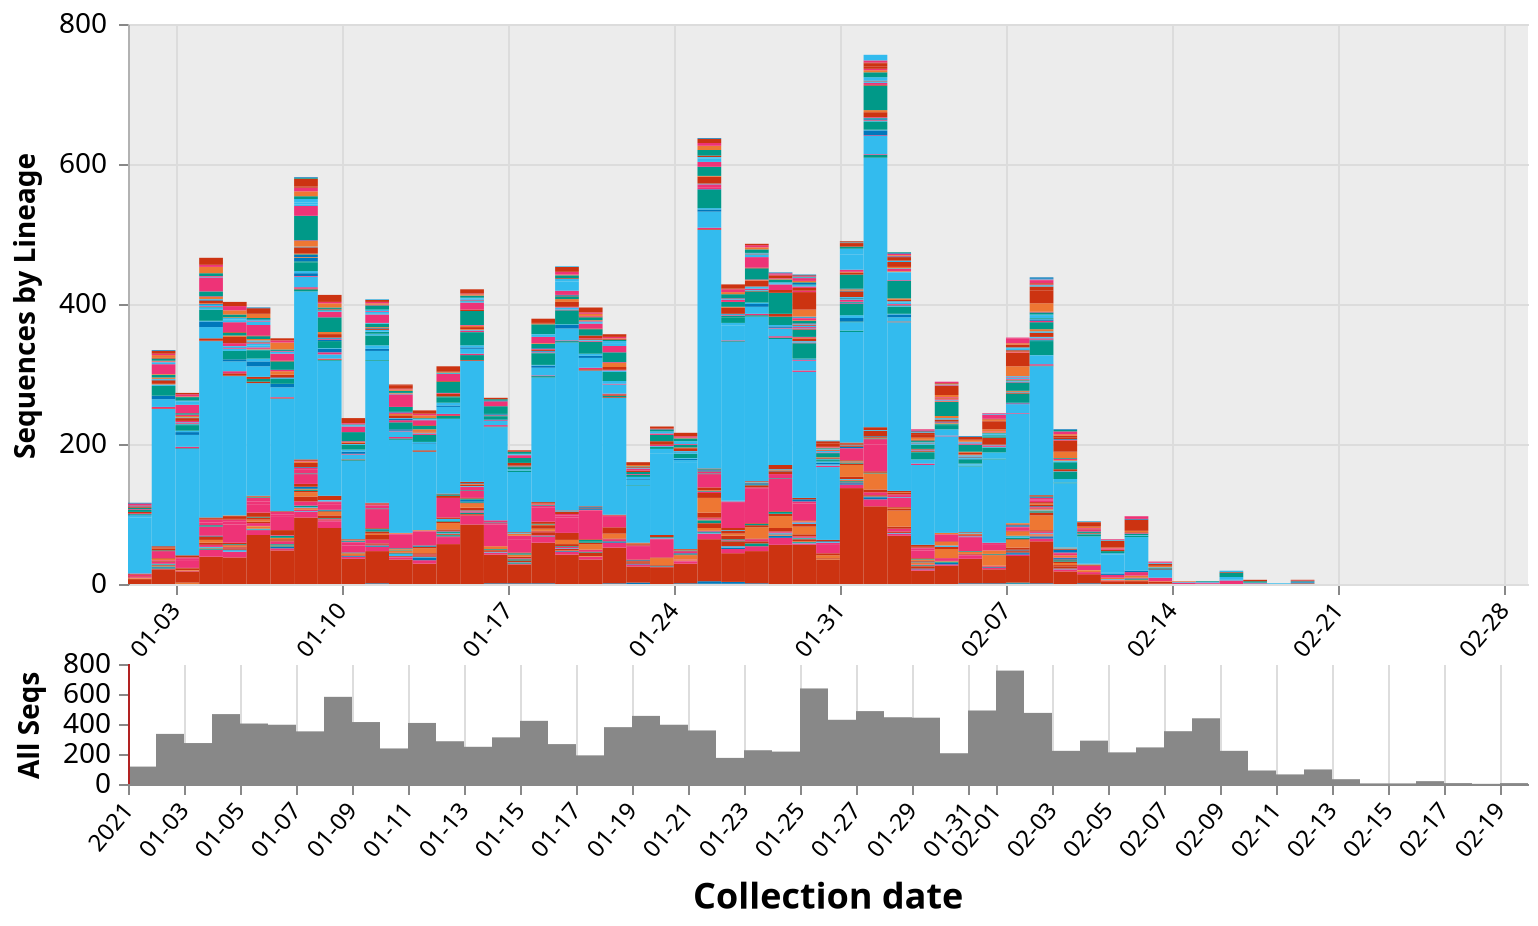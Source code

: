 {
  "$schema": "https://vega.github.io/schema/vega/v5.json",
  "description": "A basic stacked bar chart example.",
  "comment": "These will be overridden by the container of this vega plot",
  "width": 700,
  "height": 380,
  "padding": 5,

  "signals": [
    { "name": "disableSelectionColoring", "value": true },
    { "name": "detailHeight", "value": 280 },
    { "name": "detailClip", "update": "detailHeight == 0" },
    { "name": "overviewY", "update": "detailHeight == 0 ? 0 : detailHeight + 40" },
    { "name": "overviewHeight", "value": 60 },
    {
      "name": "dateRangeStart", "value": 1575158400000,
      "comment": "Along with dateRangeEnd, these are hard limits on the dates shown. May need to update when we hit 2021. Dates are in milliseconds, unix epoch"
    },
    {
      "name": "dateRangeEnd", "value": 4070908800000
    },
    {
      "name": "dateBin", "value": 86400000,
      "comment": "Binning of observations by date, where date is in milliseconds. Default is 1 day (1000 * 60 * 60 * 24). This should never be less than a day. This is passed to the bin transform of cases_by_date_and_group"
    },
    { "name": "yearBin", "value": 31556952000 },
    {
      "name": "overviewYLabel", "value": "All Seqs",
      "comment": "Y-axis label of the overview (bottom) panel"
    },
    {
      "name": "detailYLabel", "value": "Sequences by Lineage",
      "comment": "Y-axis label of the detail (upper) panel"
    },
    {
      "name": "yFormat", "value": "s"
    },
    {
      "name": "stackOffset", "value": "zero",
      "comment": "Whether to show the counts as percentages ('normalize') or as absolute counts ('zero'). This is passed to the stack transform of cases_by_date_and_group"
    },
    {
      "name": "cumulativeWindow", "value": [0, 0],
      "comment": "Window to calculate cumulative counts over. [0, 0] disables this behavior, while [null, 0] does the cumulative counting"
    },
    {
      "name": "detailDomain", "value": null,
      "comment": "The date range selected on the overview (bottom) panel. The units are in JS date objects. If there is no date selected, this should be null."
    },
    {
      "name": "brush", "value": 0,
      "comment": "The date range selected on the overview (bottom) panel, in screen-space coordinate units (pixels). This will be converted to dates for the detailDomain signal by referencing the xOverview scale"
    },
    {
      "name": "delta", "value": 0,
      "comment": "The difference between windows when dragging a date selection window in the overview (bottom) panel. It is tracked onmousemove and used to update the 'brush' signal after mouseup. Units are in screen-space coordinates (pixels)"
    },
    {
      "name": "xdown", "value": 0,
      "comment": "The initial screen-space click location, in screen-space coordinates (pixels), when first clicking on the date range window before dragging it. This is used to calculate the 'delta' signal"
    },
    {
      "name": "anchor", "value": null,
      "comment": "The initial 'brush' signal state, when clicking on the date range window to drag it. Units are in screen-space coordinates (pixels). Used to update the 'brush' signal after dragging it."
    },
    {
      "name": "hoverBar", "value": null,
      "comment": "Used to store which group is hovered over. Is an object with field 'group'"
    },
    {
      "name": "clear", "value": true,
      "comment": "If clicking on anything but a grouped bar, then clear the selection (by clearing the 'selection' data object)",
      "on": [
        {
          "events": "mouseup[!event.item]",
          "update": "true",
          "force": true
        }
      ]
    },
    {
      "name": "shift", "value": false,
      "comment": "Track whether or not the shift key is pressed. Used to select multiple groups by holding down shift before clicking",
      "on": [
        {
          "events": "@detailbars:click",
          "update": "event.shiftKey",
          "force":  true
        }
      ]
    },
    {
      "name": "clicked", "value": null,
      "comment": "Track clicks on the group bars, for selection purposes",
      "on": [
        {
          "events": "@detailbars:click",
          "update": "{group: datum.group}",
          "force":  true
        }
      ]
    }
  ],

  "data": [
    {
      "name": "selected",
      "comment": "A list of groups that are selected",
      "values": [
        {"group": "B.1.1"}
      ],
      "on": [
        {"trigger": "clear", "remove": true},
        {"trigger": "!shift", "remove": true},
        {"trigger": "!shift && clicked", "insert": "clicked"},
        {"trigger": "shift && clicked", "toggle": "clicked"}
      ]
    },
    {
      "name": "cases_by_date_and_group",
      "comment": "Main data object, same as caseData in store",
      "values": [{"collection_date":1609459200000,"group_id":"B.1","counts":7,"color":"#cc3311","group":"B.1","group_name":"B.1"},{"collection_date":1609459200000,"group_id":"B.1.1.265","counts":1,"color":"#ee7733","group":"B.1.1.265","group_name":"B.1.1.265"},{"collection_date":1609459200000,"group_id":"B.1.1.3","counts":1,"color":"#ee7733","group":"B.1.1.3","group_name":"B.1.1.3"},{"collection_date":1609459200000,"group_id":"B.1.1.305","counts":1,"color":"#ee3377","group":"B.1.1.305","group_name":"B.1.1.305"},{"collection_date":1609459200000,"group_id":"B.1.1.67","counts":1,"color":"#cc3311","group":"B.1.1.67","group_name":"B.1.1.67"},{"collection_date":1609459200000,"group_id":"B.1.1.7","counts":2,"color":"#ee3377","group":"B.1.1.7","group_name":"B.1.1.7"},{"collection_date":1609459200000,"group_id":"B.1.139","counts":1,"color":"#cc3311","group":"B.1.139","group_name":"B.1.139"},{"collection_date":1609459200000,"group_id":"B.1.160","counts":1,"color":"#ee3377","group":"B.1.160","group_name":"B.1.160"},{"collection_date":1609459200000,"group_id":"B.1.2","counts":80,"color":"#33bbee","group":"B.1.2","group_name":"B.1.2"},{"collection_date":1609459200000,"group_id":"B.1.234","counts":3,"color":"#33bbee","group":"B.1.234","group_name":"B.1.234"},{"collection_date":1609459200000,"group_id":"B.1.240","counts":1,"color":"#0077bb","group":"B.1.240","group_name":"B.1.240"},{"collection_date":1609459200000,"group_id":"B.1.243","counts":1,"color":"#009988","group":"B.1.243","group_name":"B.1.243"},{"collection_date":1609459200000,"group_id":"B.1.298","counts":1,"color":"#ee3377","group":"B.1.298","group_name":"B.1.298"},{"collection_date":1609459200000,"group_id":"B.1.311","counts":2,"color":"#cc3311","group":"B.1.311","group_name":"B.1.311"},{"collection_date":1609459200000,"group_id":"B.1.332","counts":3,"color":"#009988","group":"B.1.332","group_name":"B.1.332"},{"collection_date":1609459200000,"group_id":"B.1.346","counts":1,"color":"#ee3377","group":"B.1.346","group_name":"B.1.346"},{"collection_date":1609459200000,"group_id":"B.1.361","counts":2,"color":"#009988","group":"B.1.361","group_name":"B.1.361"},{"collection_date":1609459200000,"group_id":"B.1.363","counts":1,"color":"#cc3311","group":"B.1.363","group_name":"B.1.363"},{"collection_date":1609459200000,"group_id":"B.1.433","counts":1,"color":"#ee3377","group":"B.1.433","group_name":"B.1.433"},{"collection_date":1609459200000,"group_id":"B.1.526.1","counts":1,"color":"#009988","group":"B.1.526.1","group_name":"B.1.526.1"},{"collection_date":1609459200000,"group_id":"B.1.596","counts":3,"color":"#ee3377","group":"B.1.596","group_name":"B.1.596"},{"collection_date":1609459200000,"group_id":"P.2","counts":1,"color":"#0077bb","group":"P.2","group_name":"P.2"},{"collection_date":1609545600000,"group_id":"B.1","counts":21,"color":"#cc3311","group":"B.1","group_name":"B.1"},{"collection_date":1609545600000,"group_id":"B.1.1","counts":1,"color":"#ee3377","group":"B.1.1","group_name":"B.1.1"},{"collection_date":1609545600000,"group_id":"B.1.1.135","counts":1,"color":"#009988","group":"B.1.1.135","group_name":"B.1.1.135"},{"collection_date":1609545600000,"group_id":"B.1.1.186","counts":1,"color":"#0077bb","group":"B.1.1.186","group_name":"B.1.1.186"},{"collection_date":1609545600000,"group_id":"B.1.1.190","counts":1,"color":"#009988","group":"B.1.1.190","group_name":"B.1.1.190"},{"collection_date":1609545600000,"group_id":"B.1.1.192","counts":1,"color":"#ee7733","group":"B.1.1.192","group_name":"B.1.1.192"},{"collection_date":1609545600000,"group_id":"B.1.1.207","counts":1,"color":"#cc3311","group":"B.1.1.207","group_name":"B.1.1.207"},{"collection_date":1609545600000,"group_id":"B.1.1.228","counts":1,"color":"#33bbee","group":"B.1.1.228","group_name":"B.1.1.228"},{"collection_date":1609545600000,"group_id":"B.1.1.244","counts":1,"color":"#009988","group":"B.1.1.244","group_name":"B.1.1.244"},{"collection_date":1609545600000,"group_id":"B.1.1.248","counts":3,"color":"#ee3377","group":"B.1.1.248","group_name":"B.1.1.248"},{"collection_date":1609545600000,"group_id":"B.1.1.291","counts":1,"color":"#cc3311","group":"B.1.1.291","group_name":"B.1.1.291"},{"collection_date":1609545600000,"group_id":"B.1.1.294","counts":1,"color":"#ee3377","group":"B.1.1.294","group_name":"B.1.1.294"},{"collection_date":1609545600000,"group_id":"B.1.1.3","counts":2,"color":"#ee7733","group":"B.1.1.3","group_name":"B.1.1.3"},{"collection_date":1609545600000,"group_id":"B.1.1.304","counts":1,"color":"#cc3311","group":"B.1.1.304","group_name":"B.1.1.304"},{"collection_date":1609545600000,"group_id":"B.1.1.7","counts":10,"color":"#ee3377","group":"B.1.1.7","group_name":"B.1.1.7"},{"collection_date":1609545600000,"group_id":"B.1.1.73","counts":1,"color":"#009988","group":"B.1.1.73","group_name":"B.1.1.73"},{"collection_date":1609545600000,"group_id":"B.1.139","counts":3,"color":"#cc3311","group":"B.1.139","group_name":"B.1.139"},{"collection_date":1609545600000,"group_id":"B.1.177","counts":1,"color":"#ee7733","group":"B.1.177","group_name":"B.1.177"},{"collection_date":1609545600000,"group_id":"B.1.189","counts":2,"color":"#cc3311","group":"B.1.189","group_name":"B.1.189"},{"collection_date":1609545600000,"group_id":"B.1.2","counts":196,"color":"#33bbee","group":"B.1.2","group_name":"B.1.2"},{"collection_date":1609545600000,"group_id":"B.1.221","counts":1,"color":"#cc3311","group":"B.1.221","group_name":"B.1.221"},{"collection_date":1609545600000,"group_id":"B.1.232","counts":2,"color":"#ee3377","group":"B.1.232","group_name":"B.1.232"},{"collection_date":1609545600000,"group_id":"B.1.234","counts":11,"color":"#33bbee","group":"B.1.234","group_name":"B.1.234"},{"collection_date":1609545600000,"group_id":"B.1.240","counts":5,"color":"#0077bb","group":"B.1.240","group_name":"B.1.240"},{"collection_date":1609545600000,"group_id":"B.1.243","counts":14,"color":"#009988","group":"B.1.243","group_name":"B.1.243"},{"collection_date":1609545600000,"group_id":"B.1.3","counts":2,"color":"#33bbee","group":"B.1.3","group_name":"B.1.3"},{"collection_date":1609545600000,"group_id":"B.1.304","counts":1,"color":"#ee7733","group":"B.1.304","group_name":"B.1.304"},{"collection_date":1609545600000,"group_id":"B.1.311","counts":5,"color":"#cc3311","group":"B.1.311","group_name":"B.1.311"},{"collection_date":1609545600000,"group_id":"B.1.314","counts":1,"color":"#0077bb","group":"B.1.314","group_name":"B.1.314"},{"collection_date":1609545600000,"group_id":"B.1.315","counts":1,"color":"#33bbee","group":"B.1.315","group_name":"B.1.315"},{"collection_date":1609545600000,"group_id":"B.1.324","counts":2,"color":"#ee7733","group":"B.1.324","group_name":"B.1.324"},{"collection_date":1609545600000,"group_id":"B.1.332","counts":4,"color":"#009988","group":"B.1.332","group_name":"B.1.332"},{"collection_date":1609545600000,"group_id":"B.1.340","counts":1,"color":"#ee7733","group":"B.1.340","group_name":"B.1.340"},{"collection_date":1609545600000,"group_id":"B.1.346","counts":14,"color":"#ee3377","group":"B.1.346","group_name":"B.1.346"},{"collection_date":1609545600000,"group_id":"B.1.349","counts":2,"color":"#33bbee","group":"B.1.349","group_name":"B.1.349"},{"collection_date":1609545600000,"group_id":"B.1.354","counts":1,"color":"#33bbee","group":"B.1.354","group_name":"B.1.354"},{"collection_date":1609545600000,"group_id":"B.1.358","counts":1,"color":"#ee3377","group":"B.1.358","group_name":"B.1.358"},{"collection_date":1609545600000,"group_id":"B.1.36.10","counts":1,"color":"#ee7733","group":"B.1.36.10","group_name":"B.1.36.10"},{"collection_date":1609545600000,"group_id":"B.1.361","counts":3,"color":"#009988","group":"B.1.361","group_name":"B.1.361"},{"collection_date":1609545600000,"group_id":"B.1.363","counts":1,"color":"#cc3311","group":"B.1.363","group_name":"B.1.363"},{"collection_date":1609545600000,"group_id":"B.1.369","counts":4,"color":"#ee7733","group":"B.1.369","group_name":"B.1.369"},{"collection_date":1609545600000,"group_id":"B.1.370","counts":2,"color":"#ee3377","group":"B.1.370","group_name":"B.1.370"},{"collection_date":1609545600000,"group_id":"B.1.5","counts":4,"color":"#cc3311","group":"B.1.5","group_name":"B.1.5"},{"collection_date":1609545600000,"group_id":"H.1","counts":1,"color":"#0077bb","group":"H.1","group_name":"H.1"},{"collection_date":1609632000000,"group_id":"B","counts":2,"color":"#ee7733","group":"B","group_name":"B"},{"collection_date":1609632000000,"group_id":"B.1","counts":16,"color":"#cc3311","group":"B.1","group_name":"B.1"},{"collection_date":1609632000000,"group_id":"B.1.1","counts":1,"color":"#ee3377","group":"B.1.1","group_name":"B.1.1"},{"collection_date":1609632000000,"group_id":"B.1.1.3","counts":1,"color":"#ee7733","group":"B.1.1.3","group_name":"B.1.1.3"},{"collection_date":1609632000000,"group_id":"B.1.1.304","counts":2,"color":"#cc3311","group":"B.1.1.304","group_name":"B.1.1.304"},{"collection_date":1609632000000,"group_id":"B.1.1.67","counts":1,"color":"#cc3311","group":"B.1.1.67","group_name":"B.1.1.67"},{"collection_date":1609632000000,"group_id":"B.1.1.7","counts":10,"color":"#ee3377","group":"B.1.1.7","group_name":"B.1.1.7"},{"collection_date":1609632000000,"group_id":"B.1.1.85","counts":3,"color":"#ee3377","group":"B.1.1.85","group_name":"B.1.1.85"},{"collection_date":1609632000000,"group_id":"B.1.110","counts":2,"color":"#ee3377","group":"B.1.110","group_name":"B.1.110"},{"collection_date":1609632000000,"group_id":"B.1.139","counts":2,"color":"#cc3311","group":"B.1.139","group_name":"B.1.139"},{"collection_date":1609632000000,"group_id":"B.1.189","counts":1,"color":"#cc3311","group":"B.1.189","group_name":"B.1.189"},{"collection_date":1609632000000,"group_id":"B.1.2","counts":152,"color":"#33bbee","group":"B.1.2","group_name":"B.1.2"},{"collection_date":1609632000000,"group_id":"B.1.228","counts":1,"color":"#009988","group":"B.1.228","group_name":"B.1.228"},{"collection_date":1609632000000,"group_id":"B.1.232","counts":2,"color":"#ee3377","group":"B.1.232","group_name":"B.1.232"},{"collection_date":1609632000000,"group_id":"B.1.234","counts":17,"color":"#33bbee","group":"B.1.234","group_name":"B.1.234"},{"collection_date":1609632000000,"group_id":"B.1.240","counts":4,"color":"#0077bb","group":"B.1.240","group_name":"B.1.240"},{"collection_date":1609632000000,"group_id":"B.1.241","counts":2,"color":"#33bbee","group":"B.1.241","group_name":"B.1.241"},{"collection_date":1609632000000,"group_id":"B.1.243","counts":8,"color":"#009988","group":"B.1.243","group_name":"B.1.243"},{"collection_date":1609632000000,"group_id":"B.1.258","counts":1,"color":"#33bbee","group":"B.1.258","group_name":"B.1.258"},{"collection_date":1609632000000,"group_id":"B.1.280","counts":1,"color":"#009988","group":"B.1.280","group_name":"B.1.280"},{"collection_date":1609632000000,"group_id":"B.1.298","counts":1,"color":"#ee3377","group":"B.1.298","group_name":"B.1.298"},{"collection_date":1609632000000,"group_id":"B.1.3","counts":1,"color":"#33bbee","group":"B.1.3","group_name":"B.1.3"},{"collection_date":1609632000000,"group_id":"B.1.306","counts":2,"color":"#ee3377","group":"B.1.306","group_name":"B.1.306"},{"collection_date":1609632000000,"group_id":"B.1.311","counts":4,"color":"#cc3311","group":"B.1.311","group_name":"B.1.311"},{"collection_date":1609632000000,"group_id":"B.1.322","counts":1,"color":"#33bbee","group":"B.1.322","group_name":"B.1.322"},{"collection_date":1609632000000,"group_id":"B.1.324","counts":2,"color":"#ee7733","group":"B.1.324","group_name":"B.1.324"},{"collection_date":1609632000000,"group_id":"B.1.328","counts":2,"color":"#ee3377","group":"B.1.328","group_name":"B.1.328"},{"collection_date":1609632000000,"group_id":"B.1.332","counts":2,"color":"#009988","group":"B.1.332","group_name":"B.1.332"},{"collection_date":1609632000000,"group_id":"B.1.346","counts":12,"color":"#ee3377","group":"B.1.346","group_name":"B.1.346"},{"collection_date":1609632000000,"group_id":"B.1.349","counts":5,"color":"#33bbee","group":"B.1.349","group_name":"B.1.349"},{"collection_date":1609632000000,"group_id":"B.1.354","counts":1,"color":"#33bbee","group":"B.1.354","group_name":"B.1.354"},{"collection_date":1609632000000,"group_id":"B.1.361","counts":5,"color":"#009988","group":"B.1.361","group_name":"B.1.361"},{"collection_date":1609632000000,"group_id":"B.1.369","counts":1,"color":"#ee7733","group":"B.1.369","group_name":"B.1.369"},{"collection_date":1609632000000,"group_id":"B.1.370","counts":3,"color":"#ee3377","group":"B.1.370","group_name":"B.1.370"},{"collection_date":1609632000000,"group_id":"B.1.5","counts":2,"color":"#cc3311","group":"B.1.5","group_name":"B.1.5"},{"collection_date":1609718400000,"group_id":"B.1","counts":39,"color":"#cc3311","group":"B.1","group_name":"B.1"},{"collection_date":1609718400000,"group_id":"B.1.1","counts":10,"color":"#ee3377","group":"B.1.1","group_name":"B.1.1"},{"collection_date":1609718400000,"group_id":"B.1.1.135","counts":1,"color":"#009988","group":"B.1.1.135","group_name":"B.1.1.135"},{"collection_date":1609718400000,"group_id":"B.1.1.192","counts":1,"color":"#ee7733","group":"B.1.1.192","group_name":"B.1.1.192"},{"collection_date":1609718400000,"group_id":"B.1.1.220","counts":1,"color":"#009988","group":"B.1.1.220","group_name":"B.1.1.220"},{"collection_date":1609718400000,"group_id":"B.1.1.228","counts":1,"color":"#33bbee","group":"B.1.1.228","group_name":"B.1.1.228"},{"collection_date":1609718400000,"group_id":"B.1.1.248","counts":3,"color":"#ee3377","group":"B.1.1.248","group_name":"B.1.1.248"},{"collection_date":1609718400000,"group_id":"B.1.1.291","counts":3,"color":"#cc3311","group":"B.1.1.291","group_name":"B.1.1.291"},{"collection_date":1609718400000,"group_id":"B.1.1.3","counts":4,"color":"#ee7733","group":"B.1.1.3","group_name":"B.1.1.3"},{"collection_date":1609718400000,"group_id":"B.1.1.304","counts":5,"color":"#cc3311","group":"B.1.1.304","group_name":"B.1.1.304"},{"collection_date":1609718400000,"group_id":"B.1.1.61","counts":1,"color":"#0077bb","group":"B.1.1.61","group_name":"B.1.1.61"},{"collection_date":1609718400000,"group_id":"B.1.1.7","counts":13,"color":"#ee3377","group":"B.1.1.7","group_name":"B.1.1.7"},{"collection_date":1609718400000,"group_id":"B.1.1.73","counts":2,"color":"#009988","group":"B.1.1.73","group_name":"B.1.1.73"},{"collection_date":1609718400000,"group_id":"B.1.1.85","counts":4,"color":"#ee3377","group":"B.1.1.85","group_name":"B.1.1.85"},{"collection_date":1609718400000,"group_id":"B.1.110","counts":4,"color":"#ee3377","group":"B.1.110","group_name":"B.1.110"},{"collection_date":1609718400000,"group_id":"B.1.139","counts":2,"color":"#cc3311","group":"B.1.139","group_name":"B.1.139"},{"collection_date":1609718400000,"group_id":"B.1.189","counts":1,"color":"#cc3311","group":"B.1.189","group_name":"B.1.189"},{"collection_date":1609718400000,"group_id":"B.1.2","counts":252,"color":"#33bbee","group":"B.1.2","group_name":"B.1.2"},{"collection_date":1609718400000,"group_id":"B.1.216","counts":1,"color":"#cc3311","group":"B.1.216","group_name":"B.1.216"},{"collection_date":1609718400000,"group_id":"B.1.230","counts":3,"color":"#cc3311","group":"B.1.230","group_name":"B.1.230"},{"collection_date":1609718400000,"group_id":"B.1.234","counts":16,"color":"#33bbee","group":"B.1.234","group_name":"B.1.234"},{"collection_date":1609718400000,"group_id":"B.1.240","counts":8,"color":"#0077bb","group":"B.1.240","group_name":"B.1.240"},{"collection_date":1609718400000,"group_id":"B.1.241","counts":1,"color":"#33bbee","group":"B.1.241","group_name":"B.1.241"},{"collection_date":1609718400000,"group_id":"B.1.243","counts":16,"color":"#009988","group":"B.1.243","group_name":"B.1.243"},{"collection_date":1609718400000,"group_id":"B.1.258","counts":3,"color":"#33bbee","group":"B.1.258","group_name":"B.1.258"},{"collection_date":1609718400000,"group_id":"B.1.280","counts":1,"color":"#009988","group":"B.1.280","group_name":"B.1.280"},{"collection_date":1609718400000,"group_id":"B.1.298","counts":1,"color":"#ee3377","group":"B.1.298","group_name":"B.1.298"},{"collection_date":1609718400000,"group_id":"B.1.3","counts":2,"color":"#33bbee","group":"B.1.3","group_name":"B.1.3"},{"collection_date":1609718400000,"group_id":"B.1.301","counts":1,"color":"#0077bb","group":"B.1.301","group_name":"B.1.301"},{"collection_date":1609718400000,"group_id":"B.1.304","counts":1,"color":"#ee7733","group":"B.1.304","group_name":"B.1.304"},{"collection_date":1609718400000,"group_id":"B.1.311","counts":4,"color":"#cc3311","group":"B.1.311","group_name":"B.1.311"},{"collection_date":1609718400000,"group_id":"B.1.314","counts":1,"color":"#0077bb","group":"B.1.314","group_name":"B.1.314"},{"collection_date":1609718400000,"group_id":"B.1.315","counts":1,"color":"#33bbee","group":"B.1.315","group_name":"B.1.315"},{"collection_date":1609718400000,"group_id":"B.1.324","counts":3,"color":"#ee7733","group":"B.1.324","group_name":"B.1.324"},{"collection_date":1609718400000,"group_id":"B.1.328","counts":1,"color":"#ee3377","group":"B.1.328","group_name":"B.1.328"},{"collection_date":1609718400000,"group_id":"B.1.332","counts":7,"color":"#009988","group":"B.1.332","group_name":"B.1.332"},{"collection_date":1609718400000,"group_id":"B.1.346","counts":20,"color":"#ee3377","group":"B.1.346","group_name":"B.1.346"},{"collection_date":1609718400000,"group_id":"B.1.349","counts":1,"color":"#33bbee","group":"B.1.349","group_name":"B.1.349"},{"collection_date":1609718400000,"group_id":"B.1.358","counts":1,"color":"#ee3377","group":"B.1.358","group_name":"B.1.358"},{"collection_date":1609718400000,"group_id":"B.1.361","counts":4,"color":"#009988","group":"B.1.361","group_name":"B.1.361"},{"collection_date":1609718400000,"group_id":"B.1.369","counts":9,"color":"#ee7733","group":"B.1.369","group_name":"B.1.369"},{"collection_date":1609718400000,"group_id":"B.1.370","counts":3,"color":"#ee3377","group":"B.1.370","group_name":"B.1.370"},{"collection_date":1609718400000,"group_id":"B.1.5","counts":10,"color":"#cc3311","group":"B.1.5","group_name":"B.1.5"},{"collection_date":1609804800000,"group_id":"B.1","counts":38,"color":"#cc3311","group":"B.1","group_name":"B.1"},{"collection_date":1609804800000,"group_id":"B.1.1","counts":8,"color":"#ee3377","group":"B.1.1","group_name":"B.1.1"},{"collection_date":1609804800000,"group_id":"B.1.1.10","counts":1,"color":"#33bbee","group":"B.1.1.10","group_name":"B.1.1.10"},{"collection_date":1609804800000,"group_id":"B.1.1.125","counts":1,"color":"#33bbee","group":"B.1.1.125","group_name":"B.1.1.125"},{"collection_date":1609804800000,"group_id":"B.1.1.186","counts":1,"color":"#0077bb","group":"B.1.1.186","group_name":"B.1.1.186"},{"collection_date":1609804800000,"group_id":"B.1.1.207","counts":1,"color":"#cc3311","group":"B.1.1.207","group_name":"B.1.1.207"},{"collection_date":1609804800000,"group_id":"B.1.1.231","counts":1,"color":"#cc3311","group":"B.1.1.231","group_name":"B.1.1.231"},{"collection_date":1609804800000,"group_id":"B.1.1.248","counts":1,"color":"#ee3377","group":"B.1.1.248","group_name":"B.1.1.248"},{"collection_date":1609804800000,"group_id":"B.1.1.291","counts":1,"color":"#cc3311","group":"B.1.1.291","group_name":"B.1.1.291"},{"collection_date":1609804800000,"group_id":"B.1.1.3","counts":2,"color":"#ee7733","group":"B.1.1.3","group_name":"B.1.1.3"},{"collection_date":1609804800000,"group_id":"B.1.1.304","counts":1,"color":"#cc3311","group":"B.1.1.304","group_name":"B.1.1.304"},{"collection_date":1609804800000,"group_id":"B.1.1.64","counts":1,"color":"#009988","group":"B.1.1.64","group_name":"B.1.1.64"},{"collection_date":1609804800000,"group_id":"B.1.1.67","counts":2,"color":"#cc3311","group":"B.1.1.67","group_name":"B.1.1.67"},{"collection_date":1609804800000,"group_id":"B.1.1.7","counts":26,"color":"#ee3377","group":"B.1.1.7","group_name":"B.1.1.7"},{"collection_date":1609804800000,"group_id":"B.1.1.85","counts":4,"color":"#ee3377","group":"B.1.1.85","group_name":"B.1.1.85"},{"collection_date":1609804800000,"group_id":"B.1.110","counts":3,"color":"#ee3377","group":"B.1.110","group_name":"B.1.110"},{"collection_date":1609804800000,"group_id":"B.1.126","counts":1,"color":"#cc3311","group":"B.1.126","group_name":"B.1.126"},{"collection_date":1609804800000,"group_id":"B.1.139","counts":4,"color":"#cc3311","group":"B.1.139","group_name":"B.1.139"},{"collection_date":1609804800000,"group_id":"B.1.177","counts":1,"color":"#ee7733","group":"B.1.177","group_name":"B.1.177"},{"collection_date":1609804800000,"group_id":"B.1.2","counts":199,"color":"#33bbee","group":"B.1.2","group_name":"B.1.2"},{"collection_date":1609804800000,"group_id":"B.1.221","counts":1,"color":"#cc3311","group":"B.1.221","group_name":"B.1.221"},{"collection_date":1609804800000,"group_id":"B.1.230","counts":3,"color":"#cc3311","group":"B.1.230","group_name":"B.1.230"},{"collection_date":1609804800000,"group_id":"B.1.232","counts":3,"color":"#ee3377","group":"B.1.232","group_name":"B.1.232"},{"collection_date":1609804800000,"group_id":"B.1.234","counts":14,"color":"#33bbee","group":"B.1.234","group_name":"B.1.234"},{"collection_date":1609804800000,"group_id":"B.1.240","counts":3,"color":"#0077bb","group":"B.1.240","group_name":"B.1.240"},{"collection_date":1609804800000,"group_id":"B.1.243","counts":12,"color":"#009988","group":"B.1.243","group_name":"B.1.243"},{"collection_date":1609804800000,"group_id":"B.1.258","counts":3,"color":"#33bbee","group":"B.1.258","group_name":"B.1.258"},{"collection_date":1609804800000,"group_id":"B.1.298","counts":1,"color":"#ee3377","group":"B.1.298","group_name":"B.1.298"},{"collection_date":1609804800000,"group_id":"B.1.3","counts":1,"color":"#33bbee","group":"B.1.3","group_name":"B.1.3"},{"collection_date":1609804800000,"group_id":"B.1.301","counts":1,"color":"#0077bb","group":"B.1.301","group_name":"B.1.301"},{"collection_date":1609804800000,"group_id":"B.1.302","counts":1,"color":"#33bbee","group":"B.1.302","group_name":"B.1.302"},{"collection_date":1609804800000,"group_id":"B.1.306","counts":4,"color":"#ee3377","group":"B.1.306","group_name":"B.1.306"},{"collection_date":1609804800000,"group_id":"B.1.311","counts":9,"color":"#cc3311","group":"B.1.311","group_name":"B.1.311"},{"collection_date":1609804800000,"group_id":"B.1.324","counts":2,"color":"#ee7733","group":"B.1.324","group_name":"B.1.324"},{"collection_date":1609804800000,"group_id":"B.1.332","counts":4,"color":"#009988","group":"B.1.332","group_name":"B.1.332"},{"collection_date":1609804800000,"group_id":"B.1.334","counts":1,"color":"#cc3311","group":"B.1.334","group_name":"B.1.334"},{"collection_date":1609804800000,"group_id":"B.1.346","counts":14,"color":"#ee3377","group":"B.1.346","group_name":"B.1.346"},{"collection_date":1609804800000,"group_id":"B.1.349","counts":3,"color":"#33bbee","group":"B.1.349","group_name":"B.1.349"},{"collection_date":1609804800000,"group_id":"B.1.354","counts":1,"color":"#33bbee","group":"B.1.354","group_name":"B.1.354"},{"collection_date":1609804800000,"group_id":"B.1.36","counts":2,"color":"#33bbee","group":"B.1.36","group_name":"B.1.36"},{"collection_date":1609804800000,"group_id":"B.1.36.10","counts":1,"color":"#ee7733","group":"B.1.36.10","group_name":"B.1.36.10"},{"collection_date":1609804800000,"group_id":"B.1.361","counts":4,"color":"#009988","group":"B.1.361","group_name":"B.1.361"},{"collection_date":1609804800000,"group_id":"B.1.369","counts":6,"color":"#ee7733","group":"B.1.369","group_name":"B.1.369"},{"collection_date":1609804800000,"group_id":"B.1.370","counts":6,"color":"#ee3377","group":"B.1.370","group_name":"B.1.370"},{"collection_date":1609804800000,"group_id":"B.1.5","counts":6,"color":"#cc3311","group":"B.1.5","group_name":"B.1.5"},{"collection_date":1609891200000,"group_id":"B.1","counts":70,"color":"#cc3311","group":"B.1","group_name":"B.1"},{"collection_date":1609891200000,"group_id":"B.1.1","counts":7,"color":"#ee3377","group":"B.1.1","group_name":"B.1.1"},{"collection_date":1609891200000,"group_id":"B.1.1.143","counts":1,"color":"#009988","group":"B.1.1.143","group_name":"B.1.1.143"},{"collection_date":1609891200000,"group_id":"B.1.1.15","counts":1,"color":"#33bbee","group":"B.1.1.15","group_name":"B.1.1.15"},{"collection_date":1609891200000,"group_id":"B.1.1.192","counts":3,"color":"#ee7733","group":"B.1.1.192","group_name":"B.1.1.192"},{"collection_date":1609891200000,"group_id":"B.1.1.239","counts":1,"color":"#ee7733","group":"B.1.1.239","group_name":"B.1.1.239"},{"collection_date":1609891200000,"group_id":"B.1.1.248","counts":4,"color":"#ee3377","group":"B.1.1.248","group_name":"B.1.1.248"},{"collection_date":1609891200000,"group_id":"B.1.1.291","counts":2,"color":"#cc3311","group":"B.1.1.291","group_name":"B.1.1.291"},{"collection_date":1609891200000,"group_id":"B.1.1.3","counts":3,"color":"#ee7733","group":"B.1.1.3","group_name":"B.1.1.3"},{"collection_date":1609891200000,"group_id":"B.1.1.304","counts":3,"color":"#cc3311","group":"B.1.1.304","group_name":"B.1.1.304"},{"collection_date":1609891200000,"group_id":"B.1.1.51","counts":1,"color":"#009988","group":"B.1.1.51","group_name":"B.1.1.51"},{"collection_date":1609891200000,"group_id":"B.1.1.67","counts":6,"color":"#cc3311","group":"B.1.1.67","group_name":"B.1.1.67"},{"collection_date":1609891200000,"group_id":"B.1.1.7","counts":12,"color":"#ee3377","group":"B.1.1.7","group_name":"B.1.1.7"},{"collection_date":1609891200000,"group_id":"B.1.1.85","counts":4,"color":"#ee3377","group":"B.1.1.85","group_name":"B.1.1.85"},{"collection_date":1609891200000,"group_id":"B.1.110","counts":5,"color":"#ee3377","group":"B.1.110","group_name":"B.1.110"},{"collection_date":1609891200000,"group_id":"B.1.154","counts":1,"color":"#009988","group":"B.1.154","group_name":"B.1.154"},{"collection_date":1609891200000,"group_id":"B.1.177","counts":1,"color":"#ee7733","group":"B.1.177","group_name":"B.1.177"},{"collection_date":1609891200000,"group_id":"B.1.189","counts":1,"color":"#cc3311","group":"B.1.189","group_name":"B.1.189"},{"collection_date":1609891200000,"group_id":"B.1.2","counts":161,"color":"#33bbee","group":"B.1.2","group_name":"B.1.2"},{"collection_date":1609891200000,"group_id":"B.1.216","counts":2,"color":"#cc3311","group":"B.1.216","group_name":"B.1.216"},{"collection_date":1609891200000,"group_id":"B.1.228","counts":4,"color":"#009988","group":"B.1.228","group_name":"B.1.228"},{"collection_date":1609891200000,"group_id":"B.1.230","counts":3,"color":"#cc3311","group":"B.1.230","group_name":"B.1.230"},{"collection_date":1609891200000,"group_id":"B.1.234","counts":15,"color":"#33bbee","group":"B.1.234","group_name":"B.1.234"},{"collection_date":1609891200000,"group_id":"B.1.240","counts":7,"color":"#0077bb","group":"B.1.240","group_name":"B.1.240"},{"collection_date":1609891200000,"group_id":"B.1.241","counts":4,"color":"#33bbee","group":"B.1.241","group_name":"B.1.241"},{"collection_date":1609891200000,"group_id":"B.1.243","counts":12,"color":"#009988","group":"B.1.243","group_name":"B.1.243"},{"collection_date":1609891200000,"group_id":"B.1.258","counts":1,"color":"#33bbee","group":"B.1.258","group_name":"B.1.258"},{"collection_date":1609891200000,"group_id":"B.1.274","counts":1,"color":"#ee7733","group":"B.1.274","group_name":"B.1.274"},{"collection_date":1609891200000,"group_id":"B.1.298","counts":2,"color":"#ee3377","group":"B.1.298","group_name":"B.1.298"},{"collection_date":1609891200000,"group_id":"B.1.3","counts":3,"color":"#33bbee","group":"B.1.3","group_name":"B.1.3"},{"collection_date":1609891200000,"group_id":"B.1.302","counts":2,"color":"#33bbee","group":"B.1.302","group_name":"B.1.302"},{"collection_date":1609891200000,"group_id":"B.1.306","counts":1,"color":"#ee3377","group":"B.1.306","group_name":"B.1.306"},{"collection_date":1609891200000,"group_id":"B.1.308","counts":1,"color":"#33bbee","group":"B.1.308","group_name":"B.1.308"},{"collection_date":1609891200000,"group_id":"B.1.311","counts":1,"color":"#cc3311","group":"B.1.311","group_name":"B.1.311"},{"collection_date":1609891200000,"group_id":"B.1.315","counts":1,"color":"#33bbee","group":"B.1.315","group_name":"B.1.315"},{"collection_date":1609891200000,"group_id":"B.1.322","counts":1,"color":"#33bbee","group":"B.1.322","group_name":"B.1.322"},{"collection_date":1609891200000,"group_id":"B.1.324","counts":2,"color":"#ee7733","group":"B.1.324","group_name":"B.1.324"},{"collection_date":1609891200000,"group_id":"B.1.332","counts":4,"color":"#009988","group":"B.1.332","group_name":"B.1.332"},{"collection_date":1609891200000,"group_id":"B.1.334","counts":1,"color":"#cc3311","group":"B.1.334","group_name":"B.1.334"},{"collection_date":1609891200000,"group_id":"B.1.346","counts":15,"color":"#ee3377","group":"B.1.346","group_name":"B.1.346"},{"collection_date":1609891200000,"group_id":"B.1.349","counts":5,"color":"#33bbee","group":"B.1.349","group_name":"B.1.349"},{"collection_date":1609891200000,"group_id":"B.1.358","counts":1,"color":"#ee3377","group":"B.1.358","group_name":"B.1.358"},{"collection_date":1609891200000,"group_id":"B.1.36","counts":1,"color":"#33bbee","group":"B.1.36","group_name":"B.1.36"},{"collection_date":1609891200000,"group_id":"B.1.36.16","counts":1,"color":"#0077bb","group":"B.1.36.16","group_name":"B.1.36.16"},{"collection_date":1609891200000,"group_id":"B.1.361","counts":2,"color":"#009988","group":"B.1.361","group_name":"B.1.361"},{"collection_date":1609891200000,"group_id":"B.1.369","counts":6,"color":"#ee7733","group":"B.1.369","group_name":"B.1.369"},{"collection_date":1609891200000,"group_id":"B.1.5","counts":8,"color":"#cc3311","group":"B.1.5","group_name":"B.1.5"},{"collection_date":1609891200000,"group_id":"H.1","counts":1,"color":"#0077bb","group":"H.1","group_name":"H.1"},{"collection_date":1609977600000,"group_id":"B.1","counts":48,"color":"#cc3311","group":"B.1","group_name":"B.1"},{"collection_date":1609977600000,"group_id":"B.1.1","counts":3,"color":"#ee3377","group":"B.1.1","group_name":"B.1.1"},{"collection_date":1609977600000,"group_id":"B.1.1.1","counts":2,"color":"#0077bb","group":"B.1.1.1","group_name":"B.1.1.1"},{"collection_date":1609977600000,"group_id":"B.1.1.190","counts":1,"color":"#009988","group":"B.1.1.190","group_name":"B.1.1.190"},{"collection_date":1609977600000,"group_id":"B.1.1.192","counts":1,"color":"#ee7733","group":"B.1.1.192","group_name":"B.1.1.192"},{"collection_date":1609977600000,"group_id":"B.1.1.220","counts":1,"color":"#009988","group":"B.1.1.220","group_name":"B.1.1.220"},{"collection_date":1609977600000,"group_id":"B.1.1.244","counts":1,"color":"#009988","group":"B.1.1.244","group_name":"B.1.1.244"},{"collection_date":1609977600000,"group_id":"B.1.1.248","counts":4,"color":"#ee3377","group":"B.1.1.248","group_name":"B.1.1.248"},{"collection_date":1609977600000,"group_id":"B.1.1.277","counts":1,"color":"#cc3311","group":"B.1.1.277","group_name":"B.1.1.277"},{"collection_date":1609977600000,"group_id":"B.1.1.291","counts":2,"color":"#cc3311","group":"B.1.1.291","group_name":"B.1.1.291"},{"collection_date":1609977600000,"group_id":"B.1.1.3","counts":2,"color":"#ee7733","group":"B.1.1.3","group_name":"B.1.1.3"},{"collection_date":1609977600000,"group_id":"B.1.1.31","counts":3,"color":"#009988","group":"B.1.1.31","group_name":"B.1.1.31"},{"collection_date":1609977600000,"group_id":"B.1.1.4","counts":1,"color":"#ee3377","group":"B.1.1.4","group_name":"B.1.1.4"},{"collection_date":1609977600000,"group_id":"B.1.1.67","counts":7,"color":"#cc3311","group":"B.1.1.67","group_name":"B.1.1.67"},{"collection_date":1609977600000,"group_id":"B.1.1.7","counts":20,"color":"#ee3377","group":"B.1.1.7","group_name":"B.1.1.7"},{"collection_date":1609977600000,"group_id":"B.1.1.85","counts":2,"color":"#ee3377","group":"B.1.1.85","group_name":"B.1.1.85"},{"collection_date":1609977600000,"group_id":"B.1.110","counts":4,"color":"#ee3377","group":"B.1.110","group_name":"B.1.110"},{"collection_date":1609977600000,"group_id":"B.1.139","counts":1,"color":"#cc3311","group":"B.1.139","group_name":"B.1.139"},{"collection_date":1609977600000,"group_id":"B.1.2","counts":161,"color":"#33bbee","group":"B.1.2","group_name":"B.1.2"},{"collection_date":1609977600000,"group_id":"B.1.230","counts":1,"color":"#cc3311","group":"B.1.230","group_name":"B.1.230"},{"collection_date":1609977600000,"group_id":"B.1.232","counts":1,"color":"#ee3377","group":"B.1.232","group_name":"B.1.232"},{"collection_date":1609977600000,"group_id":"B.1.234","counts":14,"color":"#33bbee","group":"B.1.234","group_name":"B.1.234"},{"collection_date":1609977600000,"group_id":"B.1.240","counts":5,"color":"#0077bb","group":"B.1.240","group_name":"B.1.240"},{"collection_date":1609977600000,"group_id":"B.1.243","counts":7,"color":"#009988","group":"B.1.243","group_name":"B.1.243"},{"collection_date":1609977600000,"group_id":"B.1.262","counts":1,"color":"#33bbee","group":"B.1.262","group_name":"B.1.262"},{"collection_date":1609977600000,"group_id":"B.1.301","counts":1,"color":"#0077bb","group":"B.1.301","group_name":"B.1.301"},{"collection_date":1609977600000,"group_id":"B.1.311","counts":4,"color":"#cc3311","group":"B.1.311","group_name":"B.1.311"},{"collection_date":1609977600000,"group_id":"B.1.324","counts":5,"color":"#ee7733","group":"B.1.324","group_name":"B.1.324"},{"collection_date":1609977600000,"group_id":"B.1.328","counts":2,"color":"#ee3377","group":"B.1.328","group_name":"B.1.328"},{"collection_date":1609977600000,"group_id":"B.1.332","counts":12,"color":"#009988","group":"B.1.332","group_name":"B.1.332"},{"collection_date":1609977600000,"group_id":"B.1.334","counts":1,"color":"#cc3311","group":"B.1.334","group_name":"B.1.334"},{"collection_date":1609977600000,"group_id":"B.1.346","counts":10,"color":"#ee3377","group":"B.1.346","group_name":"B.1.346"},{"collection_date":1609977600000,"group_id":"B.1.349","counts":1,"color":"#33bbee","group":"B.1.349","group_name":"B.1.349"},{"collection_date":1609977600000,"group_id":"B.1.354","counts":2,"color":"#33bbee","group":"B.1.354","group_name":"B.1.354"},{"collection_date":1609977600000,"group_id":"B.1.358","counts":1,"color":"#ee3377","group":"B.1.358","group_name":"B.1.358"},{"collection_date":1609977600000,"group_id":"B.1.361","counts":2,"color":"#009988","group":"B.1.361","group_name":"B.1.361"},{"collection_date":1609977600000,"group_id":"B.1.369","counts":10,"color":"#ee7733","group":"B.1.369","group_name":"B.1.369"},{"collection_date":1609977600000,"group_id":"B.1.370","counts":3,"color":"#ee3377","group":"B.1.370","group_name":"B.1.370"},{"collection_date":1609977600000,"group_id":"B.1.5","counts":3,"color":"#cc3311","group":"B.1.5","group_name":"B.1.5"},{"collection_date":1610064000000,"group_id":"B.1","counts":95,"color":"#cc3311","group":"B.1","group_name":"B.1"},{"collection_date":1610064000000,"group_id":"B.1.1","counts":8,"color":"#ee3377","group":"B.1.1","group_name":"B.1.1"},{"collection_date":1610064000000,"group_id":"B.1.1.10","counts":1,"color":"#33bbee","group":"B.1.1.10","group_name":"B.1.1.10"},{"collection_date":1610064000000,"group_id":"B.1.1.130","counts":2,"color":"#ee3377","group":"B.1.1.130","group_name":"B.1.1.130"},{"collection_date":1610064000000,"group_id":"B.1.1.192","counts":2,"color":"#ee7733","group":"B.1.1.192","group_name":"B.1.1.192"},{"collection_date":1610064000000,"group_id":"B.1.1.207","counts":1,"color":"#cc3311","group":"B.1.1.207","group_name":"B.1.1.207"},{"collection_date":1610064000000,"group_id":"B.1.1.228","counts":1,"color":"#33bbee","group":"B.1.1.228","group_name":"B.1.1.228"},{"collection_date":1610064000000,"group_id":"B.1.1.244","counts":2,"color":"#009988","group":"B.1.1.244","group_name":"B.1.1.244"},{"collection_date":1610064000000,"group_id":"B.1.1.248","counts":6,"color":"#ee3377","group":"B.1.1.248","group_name":"B.1.1.248"},{"collection_date":1610064000000,"group_id":"B.1.1.291","counts":7,"color":"#cc3311","group":"B.1.1.291","group_name":"B.1.1.291"},{"collection_date":1610064000000,"group_id":"B.1.1.3","counts":6,"color":"#ee7733","group":"B.1.1.3","group_name":"B.1.1.3"},{"collection_date":1610064000000,"group_id":"B.1.1.304","counts":2,"color":"#cc3311","group":"B.1.1.304","group_name":"B.1.1.304"},{"collection_date":1610064000000,"group_id":"B.1.1.31","counts":2,"color":"#009988","group":"B.1.1.31","group_name":"B.1.1.31"},{"collection_date":1610064000000,"group_id":"B.1.1.33","counts":1,"color":"#ee7733","group":"B.1.1.33","group_name":"B.1.1.33"},{"collection_date":1610064000000,"group_id":"B.1.1.5","counts":3,"color":"#0077bb","group":"B.1.1.5","group_name":"B.1.1.5"},{"collection_date":1610064000000,"group_id":"B.1.1.67","counts":4,"color":"#cc3311","group":"B.1.1.67","group_name":"B.1.1.67"},{"collection_date":1610064000000,"group_id":"B.1.1.7","counts":14,"color":"#ee3377","group":"B.1.1.7","group_name":"B.1.1.7"},{"collection_date":1610064000000,"group_id":"B.1.1.80","counts":1,"color":"#009988","group":"B.1.1.80","group_name":"B.1.1.80"},{"collection_date":1610064000000,"group_id":"B.1.1.85","counts":6,"color":"#ee3377","group":"B.1.1.85","group_name":"B.1.1.85"},{"collection_date":1610064000000,"group_id":"B.1.110","counts":2,"color":"#ee3377","group":"B.1.110","group_name":"B.1.110"},{"collection_date":1610064000000,"group_id":"B.1.117","counts":1,"color":"#0077bb","group":"B.1.117","group_name":"B.1.117"},{"collection_date":1610064000000,"group_id":"B.1.139","counts":6,"color":"#cc3311","group":"B.1.139","group_name":"B.1.139"},{"collection_date":1610064000000,"group_id":"B.1.177","counts":2,"color":"#ee7733","group":"B.1.177","group_name":"B.1.177"},{"collection_date":1610064000000,"group_id":"B.1.184","counts":1,"color":"#ee3377","group":"B.1.184","group_name":"B.1.184"},{"collection_date":1610064000000,"group_id":"B.1.189","counts":2,"color":"#cc3311","group":"B.1.189","group_name":"B.1.189"},{"collection_date":1610064000000,"group_id":"B.1.2","counts":240,"color":"#33bbee","group":"B.1.2","group_name":"B.1.2"},{"collection_date":1610064000000,"group_id":"B.1.228","counts":3,"color":"#009988","group":"B.1.228","group_name":"B.1.228"},{"collection_date":1610064000000,"group_id":"B.1.230","counts":1,"color":"#cc3311","group":"B.1.230","group_name":"B.1.230"},{"collection_date":1610064000000,"group_id":"B.1.232","counts":2,"color":"#ee3377","group":"B.1.232","group_name":"B.1.232"},{"collection_date":1610064000000,"group_id":"B.1.234","counts":15,"color":"#33bbee","group":"B.1.234","group_name":"B.1.234"},{"collection_date":1610064000000,"group_id":"B.1.239","counts":1,"color":"#ee3377","group":"B.1.239","group_name":"B.1.239"},{"collection_date":1610064000000,"group_id":"B.1.240","counts":4,"color":"#0077bb","group":"B.1.240","group_name":"B.1.240"},{"collection_date":1610064000000,"group_id":"B.1.241","counts":3,"color":"#33bbee","group":"B.1.241","group_name":"B.1.241"},{"collection_date":1610064000000,"group_id":"B.1.243","counts":12,"color":"#009988","group":"B.1.243","group_name":"B.1.243"},{"collection_date":1610064000000,"group_id":"B.1.263","counts":2,"color":"#009988","group":"B.1.263","group_name":"B.1.263"},{"collection_date":1610064000000,"group_id":"B.1.285","counts":5,"color":"#0077bb","group":"B.1.285","group_name":"B.1.285"},{"collection_date":1610064000000,"group_id":"B.1.288","counts":1,"color":"#ee7733","group":"B.1.288","group_name":"B.1.288"},{"collection_date":1610064000000,"group_id":"B.1.301","counts":3,"color":"#0077bb","group":"B.1.301","group_name":"B.1.301"},{"collection_date":1610064000000,"group_id":"B.1.303","counts":1,"color":"#009988","group":"B.1.303","group_name":"B.1.303"},{"collection_date":1610064000000,"group_id":"B.1.304","counts":1,"color":"#ee7733","group":"B.1.304","group_name":"B.1.304"},{"collection_date":1610064000000,"group_id":"B.1.311","counts":9,"color":"#cc3311","group":"B.1.311","group_name":"B.1.311"},{"collection_date":1610064000000,"group_id":"B.1.322","counts":1,"color":"#33bbee","group":"B.1.322","group_name":"B.1.322"},{"collection_date":1610064000000,"group_id":"B.1.324","counts":8,"color":"#ee7733","group":"B.1.324","group_name":"B.1.324"},{"collection_date":1610064000000,"group_id":"B.1.328","counts":1,"color":"#ee3377","group":"B.1.328","group_name":"B.1.328"},{"collection_date":1610064000000,"group_id":"B.1.332","counts":35,"color":"#009988","group":"B.1.332","group_name":"B.1.332"},{"collection_date":1610064000000,"group_id":"B.1.346","counts":14,"color":"#ee3377","group":"B.1.346","group_name":"B.1.346"},{"collection_date":1610064000000,"group_id":"B.1.349","counts":2,"color":"#33bbee","group":"B.1.349","group_name":"B.1.349"},{"collection_date":1610064000000,"group_id":"B.1.354","counts":3,"color":"#33bbee","group":"B.1.354","group_name":"B.1.354"},{"collection_date":1610064000000,"group_id":"B.1.36","counts":5,"color":"#33bbee","group":"B.1.36","group_name":"B.1.36"},{"collection_date":1610064000000,"group_id":"B.1.361","counts":4,"color":"#009988","group":"B.1.361","group_name":"B.1.361"},{"collection_date":1610064000000,"group_id":"B.1.369","counts":7,"color":"#ee7733","group":"B.1.369","group_name":"B.1.369"},{"collection_date":1610064000000,"group_id":"B.1.370","counts":5,"color":"#ee3377","group":"B.1.370","group_name":"B.1.370"},{"collection_date":1610064000000,"group_id":"B.1.40","counts":1,"color":"#cc3311","group":"B.1.40","group_name":"B.1.40"},{"collection_date":1610064000000,"group_id":"B.1.429","counts":1,"color":"#cc3311","group":"B.1.429","group_name":"B.1.429"},{"collection_date":1610064000000,"group_id":"B.1.5","counts":11,"color":"#cc3311","group":"B.1.5","group_name":"B.1.5"},{"collection_date":1610064000000,"group_id":"B.1.94","counts":1,"color":"#009988","group":"B.1.94","group_name":"B.1.94"},{"collection_date":1610064000000,"group_id":"B.4","counts":1,"color":"#0077bb","group":"B.4","group_name":"B.4"},{"collection_date":1610150400000,"group_id":"B.1","counts":80,"color":"#cc3311","group":"B.1","group_name":"B.1"},{"collection_date":1610150400000,"group_id":"B.1.1","counts":9,"color":"#ee3377","group":"B.1.1","group_name":"B.1.1"},{"collection_date":1610150400000,"group_id":"B.1.1.14","counts":1,"color":"#ee3377","group":"B.1.1.14","group_name":"B.1.1.14"},{"collection_date":1610150400000,"group_id":"B.1.1.165","counts":1,"color":"#ee3377","group":"B.1.1.165","group_name":"B.1.1.165"},{"collection_date":1610150400000,"group_id":"B.1.1.207","counts":1,"color":"#cc3311","group":"B.1.1.207","group_name":"B.1.1.207"},{"collection_date":1610150400000,"group_id":"B.1.1.248","counts":1,"color":"#ee3377","group":"B.1.1.248","group_name":"B.1.1.248"},{"collection_date":1610150400000,"group_id":"B.1.1.273","counts":1,"color":"#009988","group":"B.1.1.273","group_name":"B.1.1.273"},{"collection_date":1610150400000,"group_id":"B.1.1.291","counts":4,"color":"#cc3311","group":"B.1.1.291","group_name":"B.1.1.291"},{"collection_date":1610150400000,"group_id":"B.1.1.3","counts":5,"color":"#ee7733","group":"B.1.1.3","group_name":"B.1.1.3"},{"collection_date":1610150400000,"group_id":"B.1.1.304","counts":1,"color":"#cc3311","group":"B.1.1.304","group_name":"B.1.1.304"},{"collection_date":1610150400000,"group_id":"B.1.1.31","counts":1,"color":"#009988","group":"B.1.1.31","group_name":"B.1.1.31"},{"collection_date":1610150400000,"group_id":"B.1.1.5","counts":1,"color":"#0077bb","group":"B.1.1.5","group_name":"B.1.1.5"},{"collection_date":1610150400000,"group_id":"B.1.1.7","counts":8,"color":"#ee3377","group":"B.1.1.7","group_name":"B.1.1.7"},{"collection_date":1610150400000,"group_id":"B.1.1.85","counts":3,"color":"#ee3377","group":"B.1.1.85","group_name":"B.1.1.85"},{"collection_date":1610150400000,"group_id":"B.1.110","counts":1,"color":"#ee3377","group":"B.1.110","group_name":"B.1.110"},{"collection_date":1610150400000,"group_id":"B.1.118","counts":1,"color":"#33bbee","group":"B.1.118","group_name":"B.1.118"},{"collection_date":1610150400000,"group_id":"B.1.178","counts":1,"color":"#33bbee","group":"B.1.178","group_name":"B.1.178"},{"collection_date":1610150400000,"group_id":"B.1.189","counts":6,"color":"#cc3311","group":"B.1.189","group_name":"B.1.189"},{"collection_date":1610150400000,"group_id":"B.1.2","counts":193,"color":"#33bbee","group":"B.1.2","group_name":"B.1.2"},{"collection_date":1610150400000,"group_id":"B.1.228","counts":1,"color":"#009988","group":"B.1.228","group_name":"B.1.228"},{"collection_date":1610150400000,"group_id":"B.1.230","counts":1,"color":"#cc3311","group":"B.1.230","group_name":"B.1.230"},{"collection_date":1610150400000,"group_id":"B.1.232","counts":1,"color":"#ee3377","group":"B.1.232","group_name":"B.1.232"},{"collection_date":1610150400000,"group_id":"B.1.234","counts":6,"color":"#33bbee","group":"B.1.234","group_name":"B.1.234"},{"collection_date":1610150400000,"group_id":"B.1.239","counts":3,"color":"#ee3377","group":"B.1.239","group_name":"B.1.239"},{"collection_date":1610150400000,"group_id":"B.1.240","counts":5,"color":"#0077bb","group":"B.1.240","group_name":"B.1.240"},{"collection_date":1610150400000,"group_id":"B.1.241","counts":1,"color":"#33bbee","group":"B.1.241","group_name":"B.1.241"},{"collection_date":1610150400000,"group_id":"B.1.243","counts":10,"color":"#009988","group":"B.1.243","group_name":"B.1.243"},{"collection_date":1610150400000,"group_id":"B.1.260","counts":2,"color":"#0077bb","group":"B.1.260","group_name":"B.1.260"},{"collection_date":1610150400000,"group_id":"B.1.292","counts":1,"color":"#ee3377","group":"B.1.292","group_name":"B.1.292"},{"collection_date":1610150400000,"group_id":"B.1.299","counts":1,"color":"#0077bb","group":"B.1.299","group_name":"B.1.299"},{"collection_date":1610150400000,"group_id":"B.1.302","counts":1,"color":"#33bbee","group":"B.1.302","group_name":"B.1.302"},{"collection_date":1610150400000,"group_id":"B.1.311","counts":5,"color":"#cc3311","group":"B.1.311","group_name":"B.1.311"},{"collection_date":1610150400000,"group_id":"B.1.324","counts":3,"color":"#ee7733","group":"B.1.324","group_name":"B.1.324"},{"collection_date":1610150400000,"group_id":"B.1.332","counts":21,"color":"#009988","group":"B.1.332","group_name":"B.1.332"},{"collection_date":1610150400000,"group_id":"B.1.346","counts":8,"color":"#ee3377","group":"B.1.346","group_name":"B.1.346"},{"collection_date":1610150400000,"group_id":"B.1.349","counts":1,"color":"#33bbee","group":"B.1.349","group_name":"B.1.349"},{"collection_date":1610150400000,"group_id":"B.1.35","counts":1,"color":"#009988","group":"B.1.35","group_name":"B.1.35"},{"collection_date":1610150400000,"group_id":"B.1.354","counts":1,"color":"#33bbee","group":"B.1.354","group_name":"B.1.354"},{"collection_date":1610150400000,"group_id":"B.1.36.13","counts":1,"color":"#cc3311","group":"B.1.36.13","group_name":"B.1.36.13"},{"collection_date":1610150400000,"group_id":"B.1.361","counts":2,"color":"#009988","group":"B.1.361","group_name":"B.1.361"},{"collection_date":1610150400000,"group_id":"B.1.369","counts":6,"color":"#ee7733","group":"B.1.369","group_name":"B.1.369"},{"collection_date":1610150400000,"group_id":"B.1.370","counts":2,"color":"#ee3377","group":"B.1.370","group_name":"B.1.370"},{"collection_date":1610150400000,"group_id":"B.1.5","counts":10,"color":"#cc3311","group":"B.1.5","group_name":"B.1.5"},{"collection_date":1610236800000,"group_id":"B.1","counts":36,"color":"#cc3311","group":"B.1","group_name":"B.1"},{"collection_date":1610236800000,"group_id":"B.1.1","counts":3,"color":"#ee3377","group":"B.1.1","group_name":"B.1.1"},{"collection_date":1610236800000,"group_id":"B.1.1.1","counts":1,"color":"#0077bb","group":"B.1.1.1","group_name":"B.1.1.1"},{"collection_date":1610236800000,"group_id":"B.1.1.207","counts":1,"color":"#cc3311","group":"B.1.1.207","group_name":"B.1.1.207"},{"collection_date":1610236800000,"group_id":"B.1.1.3","counts":3,"color":"#ee7733","group":"B.1.1.3","group_name":"B.1.1.3"},{"collection_date":1610236800000,"group_id":"B.1.1.64","counts":1,"color":"#009988","group":"B.1.1.64","group_name":"B.1.1.64"},{"collection_date":1610236800000,"group_id":"B.1.1.7","counts":10,"color":"#ee3377","group":"B.1.1.7","group_name":"B.1.1.7"},{"collection_date":1610236800000,"group_id":"B.1.1.85","counts":4,"color":"#ee3377","group":"B.1.1.85","group_name":"B.1.1.85"},{"collection_date":1610236800000,"group_id":"B.1.110","counts":1,"color":"#ee3377","group":"B.1.110","group_name":"B.1.110"},{"collection_date":1610236800000,"group_id":"B.1.154","counts":1,"color":"#009988","group":"B.1.154","group_name":"B.1.154"},{"collection_date":1610236800000,"group_id":"B.1.165","counts":1,"color":"#0077bb","group":"B.1.165","group_name":"B.1.165"},{"collection_date":1610236800000,"group_id":"B.1.177","counts":1,"color":"#ee7733","group":"B.1.177","group_name":"B.1.177"},{"collection_date":1610236800000,"group_id":"B.1.189","counts":1,"color":"#cc3311","group":"B.1.189","group_name":"B.1.189"},{"collection_date":1610236800000,"group_id":"B.1.2","counts":112,"color":"#33bbee","group":"B.1.2","group_name":"B.1.2"},{"collection_date":1610236800000,"group_id":"B.1.228","counts":1,"color":"#009988","group":"B.1.228","group_name":"B.1.228"},{"collection_date":1610236800000,"group_id":"B.1.230","counts":1,"color":"#cc3311","group":"B.1.230","group_name":"B.1.230"},{"collection_date":1610236800000,"group_id":"B.1.234","counts":7,"color":"#33bbee","group":"B.1.234","group_name":"B.1.234"},{"collection_date":1610236800000,"group_id":"B.1.239","counts":1,"color":"#ee3377","group":"B.1.239","group_name":"B.1.239"},{"collection_date":1610236800000,"group_id":"B.1.240","counts":3,"color":"#0077bb","group":"B.1.240","group_name":"B.1.240"},{"collection_date":1610236800000,"group_id":"B.1.241","counts":3,"color":"#33bbee","group":"B.1.241","group_name":"B.1.241"},{"collection_date":1610236800000,"group_id":"B.1.243","counts":7,"color":"#009988","group":"B.1.243","group_name":"B.1.243"},{"collection_date":1610236800000,"group_id":"B.1.268","counts":1,"color":"#33bbee","group":"B.1.268","group_name":"B.1.268"},{"collection_date":1610236800000,"group_id":"B.1.311","counts":2,"color":"#cc3311","group":"B.1.311","group_name":"B.1.311"},{"collection_date":1610236800000,"group_id":"B.1.324","counts":1,"color":"#ee7733","group":"B.1.324","group_name":"B.1.324"},{"collection_date":1610236800000,"group_id":"B.1.328","counts":1,"color":"#ee3377","group":"B.1.328","group_name":"B.1.328"},{"collection_date":1610236800000,"group_id":"B.1.332","counts":13,"color":"#009988","group":"B.1.332","group_name":"B.1.332"},{"collection_date":1610236800000,"group_id":"B.1.346","counts":8,"color":"#ee3377","group":"B.1.346","group_name":"B.1.346"},{"collection_date":1610236800000,"group_id":"B.1.349","counts":1,"color":"#33bbee","group":"B.1.349","group_name":"B.1.349"},{"collection_date":1610236800000,"group_id":"B.1.354","counts":2,"color":"#33bbee","group":"B.1.354","group_name":"B.1.354"},{"collection_date":1610236800000,"group_id":"B.1.36.13","counts":1,"color":"#cc3311","group":"B.1.36.13","group_name":"B.1.36.13"},{"collection_date":1610236800000,"group_id":"B.1.370","counts":1,"color":"#ee3377","group":"B.1.370","group_name":"B.1.370"},{"collection_date":1610236800000,"group_id":"B.1.5","counts":7,"color":"#cc3311","group":"B.1.5","group_name":"B.1.5"},{"collection_date":1610323200000,"group_id":"A","counts":1,"color":"#0077bb","group":"A","group_name":"A"},{"collection_date":1610323200000,"group_id":"B.1","counts":46,"color":"#cc3311","group":"B.1","group_name":"B.1"},{"collection_date":1610323200000,"group_id":"B.1.1","counts":6,"color":"#ee3377","group":"B.1.1","group_name":"B.1.1"},{"collection_date":1610323200000,"group_id":"B.1.1.1","counts":1,"color":"#0077bb","group":"B.1.1.1","group_name":"B.1.1.1"},{"collection_date":1610323200000,"group_id":"B.1.1.135","counts":1,"color":"#009988","group":"B.1.1.135","group_name":"B.1.1.135"},{"collection_date":1610323200000,"group_id":"B.1.1.14","counts":1,"color":"#ee3377","group":"B.1.1.14","group_name":"B.1.1.14"},{"collection_date":1610323200000,"group_id":"B.1.1.207","counts":1,"color":"#cc3311","group":"B.1.1.207","group_name":"B.1.1.207"},{"collection_date":1610323200000,"group_id":"B.1.1.231","counts":1,"color":"#cc3311","group":"B.1.1.231","group_name":"B.1.1.231"},{"collection_date":1610323200000,"group_id":"B.1.1.248","counts":5,"color":"#ee3377","group":"B.1.1.248","group_name":"B.1.1.248"},{"collection_date":1610323200000,"group_id":"B.1.1.277","counts":1,"color":"#cc3311","group":"B.1.1.277","group_name":"B.1.1.277"},{"collection_date":1610323200000,"group_id":"B.1.1.291","counts":6,"color":"#cc3311","group":"B.1.1.291","group_name":"B.1.1.291"},{"collection_date":1610323200000,"group_id":"B.1.1.3","counts":2,"color":"#ee7733","group":"B.1.1.3","group_name":"B.1.1.3"},{"collection_date":1610323200000,"group_id":"B.1.1.304","counts":3,"color":"#cc3311","group":"B.1.1.304","group_name":"B.1.1.304"},{"collection_date":1610323200000,"group_id":"B.1.1.31","counts":2,"color":"#009988","group":"B.1.1.31","group_name":"B.1.1.31"},{"collection_date":1610323200000,"group_id":"B.1.1.44","counts":1,"color":"#0077bb","group":"B.1.1.44","group_name":"B.1.1.44"},{"collection_date":1610323200000,"group_id":"B.1.1.51","counts":1,"color":"#009988","group":"B.1.1.51","group_name":"B.1.1.51"},{"collection_date":1610323200000,"group_id":"B.1.1.67","counts":1,"color":"#cc3311","group":"B.1.1.67","group_name":"B.1.1.67"},{"collection_date":1610323200000,"group_id":"B.1.1.7","counts":27,"color":"#ee3377","group":"B.1.1.7","group_name":"B.1.1.7"},{"collection_date":1610323200000,"group_id":"B.1.1.73","counts":1,"color":"#009988","group":"B.1.1.73","group_name":"B.1.1.73"},{"collection_date":1610323200000,"group_id":"B.1.1.85","counts":4,"color":"#ee3377","group":"B.1.1.85","group_name":"B.1.1.85"},{"collection_date":1610323200000,"group_id":"B.1.110","counts":1,"color":"#ee3377","group":"B.1.110","group_name":"B.1.110"},{"collection_date":1610323200000,"group_id":"B.1.139","counts":1,"color":"#cc3311","group":"B.1.139","group_name":"B.1.139"},{"collection_date":1610323200000,"group_id":"B.1.160","counts":1,"color":"#ee3377","group":"B.1.160","group_name":"B.1.160"},{"collection_date":1610323200000,"group_id":"B.1.189","counts":1,"color":"#cc3311","group":"B.1.189","group_name":"B.1.189"},{"collection_date":1610323200000,"group_id":"B.1.2","counts":203,"color":"#33bbee","group":"B.1.2","group_name":"B.1.2"},{"collection_date":1610323200000,"group_id":"B.1.228","counts":1,"color":"#009988","group":"B.1.228","group_name":"B.1.228"},{"collection_date":1610323200000,"group_id":"B.1.234","counts":13,"color":"#33bbee","group":"B.1.234","group_name":"B.1.234"},{"collection_date":1610323200000,"group_id":"B.1.240","counts":3,"color":"#0077bb","group":"B.1.240","group_name":"B.1.240"},{"collection_date":1610323200000,"group_id":"B.1.241","counts":5,"color":"#33bbee","group":"B.1.241","group_name":"B.1.241"},{"collection_date":1610323200000,"group_id":"B.1.243","counts":14,"color":"#009988","group":"B.1.243","group_name":"B.1.243"},{"collection_date":1610323200000,"group_id":"B.1.258","counts":2,"color":"#33bbee","group":"B.1.258","group_name":"B.1.258"},{"collection_date":1610323200000,"group_id":"B.1.263","counts":1,"color":"#009988","group":"B.1.263","group_name":"B.1.263"},{"collection_date":1610323200000,"group_id":"B.1.280","counts":2,"color":"#009988","group":"B.1.280","group_name":"B.1.280"},{"collection_date":1610323200000,"group_id":"B.1.3","counts":1,"color":"#33bbee","group":"B.1.3","group_name":"B.1.3"},{"collection_date":1610323200000,"group_id":"B.1.302","counts":2,"color":"#33bbee","group":"B.1.302","group_name":"B.1.302"},{"collection_date":1610323200000,"group_id":"B.1.311","counts":2,"color":"#cc3311","group":"B.1.311","group_name":"B.1.311"},{"collection_date":1610323200000,"group_id":"B.1.314","counts":1,"color":"#0077bb","group":"B.1.314","group_name":"B.1.314"},{"collection_date":1610323200000,"group_id":"B.1.324","counts":1,"color":"#ee7733","group":"B.1.324","group_name":"B.1.324"},{"collection_date":1610323200000,"group_id":"B.1.332","counts":5,"color":"#009988","group":"B.1.332","group_name":"B.1.332"},{"collection_date":1610323200000,"group_id":"B.1.337","counts":1,"color":"#33bbee","group":"B.1.337","group_name":"B.1.337"},{"collection_date":1610323200000,"group_id":"B.1.346","counts":12,"color":"#ee3377","group":"B.1.346","group_name":"B.1.346"},{"collection_date":1610323200000,"group_id":"B.1.349","counts":1,"color":"#33bbee","group":"B.1.349","group_name":"B.1.349"},{"collection_date":1610323200000,"group_id":"B.1.354","counts":3,"color":"#33bbee","group":"B.1.354","group_name":"B.1.354"},{"collection_date":1610323200000,"group_id":"B.1.358","counts":1,"color":"#ee3377","group":"B.1.358","group_name":"B.1.358"},{"collection_date":1610323200000,"group_id":"B.1.36","counts":2,"color":"#33bbee","group":"B.1.36","group_name":"B.1.36"},{"collection_date":1610323200000,"group_id":"B.1.361","counts":6,"color":"#009988","group":"B.1.361","group_name":"B.1.361"},{"collection_date":1610323200000,"group_id":"B.1.365","counts":1,"color":"#ee3377","group":"B.1.365","group_name":"B.1.365"},{"collection_date":1610323200000,"group_id":"B.1.369","counts":2,"color":"#ee7733","group":"B.1.369","group_name":"B.1.369"},{"collection_date":1610323200000,"group_id":"B.1.370","counts":2,"color":"#ee3377","group":"B.1.370","group_name":"B.1.370"},{"collection_date":1610323200000,"group_id":"B.1.5","counts":3,"color":"#cc3311","group":"B.1.5","group_name":"B.1.5"},{"collection_date":1610323200000,"group_id":"B.1.78","counts":1,"color":"#33bbee","group":"B.1.78","group_name":"B.1.78"},{"collection_date":1610409600000,"group_id":"B.1","counts":35,"color":"#cc3311","group":"B.1","group_name":"B.1"},{"collection_date":1610409600000,"group_id":"B.1.1","counts":3,"color":"#ee3377","group":"B.1.1","group_name":"B.1.1"},{"collection_date":1610409600000,"group_id":"B.1.1.130","counts":1,"color":"#ee3377","group":"B.1.1.130","group_name":"B.1.1.130"},{"collection_date":1610409600000,"group_id":"B.1.1.207","counts":1,"color":"#cc3311","group":"B.1.1.207","group_name":"B.1.1.207"},{"collection_date":1610409600000,"group_id":"B.1.1.243","counts":3,"color":"#33bbee","group":"B.1.1.243","group_name":"B.1.1.243"},{"collection_date":1610409600000,"group_id":"B.1.1.273","counts":1,"color":"#009988","group":"B.1.1.273","group_name":"B.1.1.273"},{"collection_date":1610409600000,"group_id":"B.1.1.291","counts":1,"color":"#cc3311","group":"B.1.1.291","group_name":"B.1.1.291"},{"collection_date":1610409600000,"group_id":"B.1.1.3","counts":3,"color":"#ee7733","group":"B.1.1.3","group_name":"B.1.1.3"},{"collection_date":1610409600000,"group_id":"B.1.1.31","counts":1,"color":"#009988","group":"B.1.1.31","group_name":"B.1.1.31"},{"collection_date":1610409600000,"group_id":"B.1.1.33","counts":1,"color":"#ee7733","group":"B.1.1.33","group_name":"B.1.1.33"},{"collection_date":1610409600000,"group_id":"B.1.1.64","counts":1,"color":"#009988","group":"B.1.1.64","group_name":"B.1.1.64"},{"collection_date":1610409600000,"group_id":"B.1.1.7","counts":19,"color":"#ee3377","group":"B.1.1.7","group_name":"B.1.1.7"},{"collection_date":1610409600000,"group_id":"B.1.1.85","counts":1,"color":"#ee3377","group":"B.1.1.85","group_name":"B.1.1.85"},{"collection_date":1610409600000,"group_id":"B.1.110","counts":1,"color":"#ee3377","group":"B.1.110","group_name":"B.1.110"},{"collection_date":1610409600000,"group_id":"B.1.177","counts":1,"color":"#ee7733","group":"B.1.177","group_name":"B.1.177"},{"collection_date":1610409600000,"group_id":"B.1.2","counts":133,"color":"#33bbee","group":"B.1.2","group_name":"B.1.2"},{"collection_date":1610409600000,"group_id":"B.1.228","counts":2,"color":"#009988","group":"B.1.228","group_name":"B.1.228"},{"collection_date":1610409600000,"group_id":"B.1.232","counts":2,"color":"#ee3377","group":"B.1.232","group_name":"B.1.232"},{"collection_date":1610409600000,"group_id":"B.1.234","counts":8,"color":"#33bbee","group":"B.1.234","group_name":"B.1.234"},{"collection_date":1610409600000,"group_id":"B.1.239","counts":1,"color":"#ee3377","group":"B.1.239","group_name":"B.1.239"},{"collection_date":1610409600000,"group_id":"B.1.240","counts":2,"color":"#0077bb","group":"B.1.240","group_name":"B.1.240"},{"collection_date":1610409600000,"group_id":"B.1.243","counts":10,"color":"#009988","group":"B.1.243","group_name":"B.1.243"},{"collection_date":1610409600000,"group_id":"B.1.298","counts":3,"color":"#ee3377","group":"B.1.298","group_name":"B.1.298"},{"collection_date":1610409600000,"group_id":"B.1.301","counts":2,"color":"#0077bb","group":"B.1.301","group_name":"B.1.301"},{"collection_date":1610409600000,"group_id":"B.1.302","counts":1,"color":"#33bbee","group":"B.1.302","group_name":"B.1.302"},{"collection_date":1610409600000,"group_id":"B.1.311","counts":4,"color":"#cc3311","group":"B.1.311","group_name":"B.1.311"},{"collection_date":1610409600000,"group_id":"B.1.324","counts":2,"color":"#ee7733","group":"B.1.324","group_name":"B.1.324"},{"collection_date":1610409600000,"group_id":"B.1.328","counts":2,"color":"#ee3377","group":"B.1.328","group_name":"B.1.328"},{"collection_date":1610409600000,"group_id":"B.1.330","counts":1,"color":"#0077bb","group":"B.1.330","group_name":"B.1.330"},{"collection_date":1610409600000,"group_id":"B.1.332","counts":7,"color":"#009988","group":"B.1.332","group_name":"B.1.332"},{"collection_date":1610409600000,"group_id":"B.1.346","counts":18,"color":"#ee3377","group":"B.1.346","group_name":"B.1.346"},{"collection_date":1610409600000,"group_id":"B.1.354","counts":1,"color":"#33bbee","group":"B.1.354","group_name":"B.1.354"},{"collection_date":1610409600000,"group_id":"B.1.356","counts":1,"color":"#ee7733","group":"B.1.356","group_name":"B.1.356"},{"collection_date":1610409600000,"group_id":"B.1.361","counts":3,"color":"#009988","group":"B.1.361","group_name":"B.1.361"},{"collection_date":1610409600000,"group_id":"B.1.369","counts":2,"color":"#ee7733","group":"B.1.369","group_name":"B.1.369"},{"collection_date":1610409600000,"group_id":"B.1.370","counts":1,"color":"#ee3377","group":"B.1.370","group_name":"B.1.370"},{"collection_date":1610409600000,"group_id":"B.1.5","counts":5,"color":"#cc3311","group":"B.1.5","group_name":"B.1.5"},{"collection_date":1610409600000,"group_id":"C.12","counts":1,"color":"#cc3311","group":"C.12","group_name":"C.12"},{"collection_date":1610496000000,"group_id":"B.1","counts":29,"color":"#cc3311","group":"B.1","group_name":"B.1"},{"collection_date":1610496000000,"group_id":"B.1.1","counts":5,"color":"#ee3377","group":"B.1.1","group_name":"B.1.1"},{"collection_date":1610496000000,"group_id":"B.1.1.1","counts":4,"color":"#0077bb","group":"B.1.1.1","group_name":"B.1.1.1"},{"collection_date":1610496000000,"group_id":"B.1.1.107","counts":1,"color":"#33bbee","group":"B.1.1.107","group_name":"B.1.1.107"},{"collection_date":1610496000000,"group_id":"B.1.1.222","counts":1,"color":"#cc3311","group":"B.1.1.222","group_name":"B.1.1.222"},{"collection_date":1610496000000,"group_id":"B.1.1.231","counts":1,"color":"#cc3311","group":"B.1.1.231","group_name":"B.1.1.231"},{"collection_date":1610496000000,"group_id":"B.1.1.248","counts":1,"color":"#ee3377","group":"B.1.1.248","group_name":"B.1.1.248"},{"collection_date":1610496000000,"group_id":"B.1.1.291","counts":2,"color":"#cc3311","group":"B.1.1.291","group_name":"B.1.1.291"},{"collection_date":1610496000000,"group_id":"B.1.1.3","counts":7,"color":"#ee7733","group":"B.1.1.3","group_name":"B.1.1.3"},{"collection_date":1610496000000,"group_id":"B.1.1.304","counts":2,"color":"#cc3311","group":"B.1.1.304","group_name":"B.1.1.304"},{"collection_date":1610496000000,"group_id":"B.1.1.5","counts":1,"color":"#0077bb","group":"B.1.1.5","group_name":"B.1.1.5"},{"collection_date":1610496000000,"group_id":"B.1.1.51","counts":1,"color":"#009988","group":"B.1.1.51","group_name":"B.1.1.51"},{"collection_date":1610496000000,"group_id":"B.1.1.7","counts":15,"color":"#ee3377","group":"B.1.1.7","group_name":"B.1.1.7"},{"collection_date":1610496000000,"group_id":"B.1.1.85","counts":5,"color":"#ee3377","group":"B.1.1.85","group_name":"B.1.1.85"},{"collection_date":1610496000000,"group_id":"B.1.110","counts":1,"color":"#ee3377","group":"B.1.110","group_name":"B.1.110"},{"collection_date":1610496000000,"group_id":"B.1.177","counts":1,"color":"#ee7733","group":"B.1.177","group_name":"B.1.177"},{"collection_date":1610496000000,"group_id":"B.1.2","counts":112,"color":"#33bbee","group":"B.1.2","group_name":"B.1.2"},{"collection_date":1610496000000,"group_id":"B.1.230","counts":2,"color":"#cc3311","group":"B.1.230","group_name":"B.1.230"},{"collection_date":1610496000000,"group_id":"B.1.234","counts":9,"color":"#33bbee","group":"B.1.234","group_name":"B.1.234"},{"collection_date":1610496000000,"group_id":"B.1.240","counts":1,"color":"#0077bb","group":"B.1.240","group_name":"B.1.240"},{"collection_date":1610496000000,"group_id":"B.1.241","counts":2,"color":"#33bbee","group":"B.1.241","group_name":"B.1.241"},{"collection_date":1610496000000,"group_id":"B.1.243","counts":10,"color":"#009988","group":"B.1.243","group_name":"B.1.243"},{"collection_date":1610496000000,"group_id":"B.1.298","counts":2,"color":"#ee3377","group":"B.1.298","group_name":"B.1.298"},{"collection_date":1610496000000,"group_id":"B.1.3","counts":1,"color":"#33bbee","group":"B.1.3","group_name":"B.1.3"},{"collection_date":1610496000000,"group_id":"B.1.304","counts":1,"color":"#ee7733","group":"B.1.304","group_name":"B.1.304"},{"collection_date":1610496000000,"group_id":"B.1.311","counts":1,"color":"#cc3311","group":"B.1.311","group_name":"B.1.311"},{"collection_date":1610496000000,"group_id":"B.1.324","counts":3,"color":"#ee7733","group":"B.1.324","group_name":"B.1.324"},{"collection_date":1610496000000,"group_id":"B.1.332","counts":5,"color":"#009988","group":"B.1.332","group_name":"B.1.332"},{"collection_date":1610496000000,"group_id":"B.1.334","counts":1,"color":"#cc3311","group":"B.1.334","group_name":"B.1.334"},{"collection_date":1610496000000,"group_id":"B.1.346","counts":7,"color":"#ee3377","group":"B.1.346","group_name":"B.1.346"},{"collection_date":1610496000000,"group_id":"B.1.349","counts":1,"color":"#33bbee","group":"B.1.349","group_name":"B.1.349"},{"collection_date":1610496000000,"group_id":"B.1.354","counts":1,"color":"#33bbee","group":"B.1.354","group_name":"B.1.354"},{"collection_date":1610496000000,"group_id":"B.1.361","counts":1,"color":"#009988","group":"B.1.361","group_name":"B.1.361"},{"collection_date":1610496000000,"group_id":"B.1.369","counts":4,"color":"#ee7733","group":"B.1.369","group_name":"B.1.369"},{"collection_date":1610496000000,"group_id":"B.1.370","counts":2,"color":"#ee3377","group":"B.1.370","group_name":"B.1.370"},{"collection_date":1610496000000,"group_id":"B.1.40","counts":1,"color":"#cc3311","group":"B.1.40","group_name":"B.1.40"},{"collection_date":1610496000000,"group_id":"B.1.5","counts":4,"color":"#cc3311","group":"B.1.5","group_name":"B.1.5"},{"collection_date":1610582400000,"group_id":"B.1","counts":57,"color":"#cc3311","group":"B.1","group_name":"B.1"},{"collection_date":1610582400000,"group_id":"B.1.1","counts":10,"color":"#ee3377","group":"B.1.1","group_name":"B.1.1"},{"collection_date":1610582400000,"group_id":"B.1.1.130","counts":1,"color":"#ee3377","group":"B.1.1.130","group_name":"B.1.1.130"},{"collection_date":1610582400000,"group_id":"B.1.1.135","counts":1,"color":"#009988","group":"B.1.1.135","group_name":"B.1.1.135"},{"collection_date":1610582400000,"group_id":"B.1.1.190","counts":1,"color":"#009988","group":"B.1.1.190","group_name":"B.1.1.190"},{"collection_date":1610582400000,"group_id":"B.1.1.207","counts":1,"color":"#cc3311","group":"B.1.1.207","group_name":"B.1.1.207"},{"collection_date":1610582400000,"group_id":"B.1.1.222","counts":1,"color":"#cc3311","group":"B.1.1.222","group_name":"B.1.1.222"},{"collection_date":1610582400000,"group_id":"B.1.1.228","counts":1,"color":"#33bbee","group":"B.1.1.228","group_name":"B.1.1.228"},{"collection_date":1610582400000,"group_id":"B.1.1.244","counts":2,"color":"#009988","group":"B.1.1.244","group_name":"B.1.1.244"},{"collection_date":1610582400000,"group_id":"B.1.1.248","counts":1,"color":"#ee3377","group":"B.1.1.248","group_name":"B.1.1.248"},{"collection_date":1610582400000,"group_id":"B.1.1.291","counts":2,"color":"#cc3311","group":"B.1.1.291","group_name":"B.1.1.291"},{"collection_date":1610582400000,"group_id":"B.1.1.3","counts":9,"color":"#ee7733","group":"B.1.1.3","group_name":"B.1.1.3"},{"collection_date":1610582400000,"group_id":"B.1.1.304","counts":2,"color":"#cc3311","group":"B.1.1.304","group_name":"B.1.1.304"},{"collection_date":1610582400000,"group_id":"B.1.1.31","counts":1,"color":"#009988","group":"B.1.1.31","group_name":"B.1.1.31"},{"collection_date":1610582400000,"group_id":"B.1.1.50","counts":3,"color":"#33bbee","group":"B.1.1.50","group_name":"B.1.1.50"},{"collection_date":1610582400000,"group_id":"B.1.1.67","counts":2,"color":"#cc3311","group":"B.1.1.67","group_name":"B.1.1.67"},{"collection_date":1610582400000,"group_id":"B.1.1.7","counts":25,"color":"#ee3377","group":"B.1.1.7","group_name":"B.1.1.7"},{"collection_date":1610582400000,"group_id":"B.1.1.85","counts":3,"color":"#ee3377","group":"B.1.1.85","group_name":"B.1.1.85"},{"collection_date":1610582400000,"group_id":"B.1.139","counts":3,"color":"#cc3311","group":"B.1.139","group_name":"B.1.139"},{"collection_date":1610582400000,"group_id":"B.1.154","counts":2,"color":"#009988","group":"B.1.154","group_name":"B.1.154"},{"collection_date":1610582400000,"group_id":"B.1.189","counts":1,"color":"#cc3311","group":"B.1.189","group_name":"B.1.189"},{"collection_date":1610582400000,"group_id":"B.1.2","counts":107,"color":"#33bbee","group":"B.1.2","group_name":"B.1.2"},{"collection_date":1610582400000,"group_id":"B.1.228","counts":4,"color":"#009988","group":"B.1.228","group_name":"B.1.228"},{"collection_date":1610582400000,"group_id":"B.1.230","counts":1,"color":"#cc3311","group":"B.1.230","group_name":"B.1.230"},{"collection_date":1610582400000,"group_id":"B.1.232","counts":2,"color":"#ee3377","group":"B.1.232","group_name":"B.1.232"},{"collection_date":1610582400000,"group_id":"B.1.234","counts":10,"color":"#33bbee","group":"B.1.234","group_name":"B.1.234"},{"collection_date":1610582400000,"group_id":"B.1.240","counts":2,"color":"#0077bb","group":"B.1.240","group_name":"B.1.240"},{"collection_date":1610582400000,"group_id":"B.1.241","counts":4,"color":"#33bbee","group":"B.1.241","group_name":"B.1.241"},{"collection_date":1610582400000,"group_id":"B.1.243","counts":7,"color":"#009988","group":"B.1.243","group_name":"B.1.243"},{"collection_date":1610582400000,"group_id":"B.1.263","counts":1,"color":"#009988","group":"B.1.263","group_name":"B.1.263"},{"collection_date":1610582400000,"group_id":"B.1.280","counts":1,"color":"#009988","group":"B.1.280","group_name":"B.1.280"},{"collection_date":1610582400000,"group_id":"B.1.311","counts":4,"color":"#cc3311","group":"B.1.311","group_name":"B.1.311"},{"collection_date":1610582400000,"group_id":"B.1.328","counts":1,"color":"#ee3377","group":"B.1.328","group_name":"B.1.328"},{"collection_date":1610582400000,"group_id":"B.1.332","counts":16,"color":"#009988","group":"B.1.332","group_name":"B.1.332"},{"collection_date":1610582400000,"group_id":"B.1.334","counts":1,"color":"#cc3311","group":"B.1.334","group_name":"B.1.334"},{"collection_date":1610582400000,"group_id":"B.1.346","counts":10,"color":"#ee3377","group":"B.1.346","group_name":"B.1.346"},{"collection_date":1610582400000,"group_id":"B.1.354","counts":1,"color":"#33bbee","group":"B.1.354","group_name":"B.1.354"},{"collection_date":1610582400000,"group_id":"B.1.361","counts":1,"color":"#009988","group":"B.1.361","group_name":"B.1.361"},{"collection_date":1610582400000,"group_id":"B.1.369","counts":1,"color":"#ee7733","group":"B.1.369","group_name":"B.1.369"},{"collection_date":1610582400000,"group_id":"B.1.40","counts":1,"color":"#cc3311","group":"B.1.40","group_name":"B.1.40"},{"collection_date":1610582400000,"group_id":"B.1.5","counts":7,"color":"#cc3311","group":"B.1.5","group_name":"B.1.5"},{"collection_date":1610668800000,"group_id":"B.1","counts":85,"color":"#cc3311","group":"B.1","group_name":"B.1"},{"collection_date":1610668800000,"group_id":"B.1.1","counts":13,"color":"#ee3377","group":"B.1.1","group_name":"B.1.1"},{"collection_date":1610668800000,"group_id":"B.1.1.104","counts":1,"color":"#cc3311","group":"B.1.1.104","group_name":"B.1.1.104"},{"collection_date":1610668800000,"group_id":"B.1.1.231","counts":1,"color":"#cc3311","group":"B.1.1.231","group_name":"B.1.1.231"},{"collection_date":1610668800000,"group_id":"B.1.1.244","counts":2,"color":"#009988","group":"B.1.1.244","group_name":"B.1.1.244"},{"collection_date":1610668800000,"group_id":"B.1.1.248","counts":1,"color":"#ee3377","group":"B.1.1.248","group_name":"B.1.1.248"},{"collection_date":1610668800000,"group_id":"B.1.1.286","counts":1,"color":"#ee3377","group":"B.1.1.286","group_name":"B.1.1.286"},{"collection_date":1610668800000,"group_id":"B.1.1.288","counts":1,"color":"#33bbee","group":"B.1.1.288","group_name":"B.1.1.288"},{"collection_date":1610668800000,"group_id":"B.1.1.291","counts":4,"color":"#cc3311","group":"B.1.1.291","group_name":"B.1.1.291"},{"collection_date":1610668800000,"group_id":"B.1.1.3","counts":6,"color":"#ee7733","group":"B.1.1.3","group_name":"B.1.1.3"},{"collection_date":1610668800000,"group_id":"B.1.1.304","counts":1,"color":"#cc3311","group":"B.1.1.304","group_name":"B.1.1.304"},{"collection_date":1610668800000,"group_id":"B.1.1.31","counts":1,"color":"#009988","group":"B.1.1.31","group_name":"B.1.1.31"},{"collection_date":1610668800000,"group_id":"B.1.1.44","counts":1,"color":"#0077bb","group":"B.1.1.44","group_name":"B.1.1.44"},{"collection_date":1610668800000,"group_id":"B.1.1.5","counts":2,"color":"#0077bb","group":"B.1.1.5","group_name":"B.1.1.5"},{"collection_date":1610668800000,"group_id":"B.1.1.51","counts":1,"color":"#009988","group":"B.1.1.51","group_name":"B.1.1.51"},{"collection_date":1610668800000,"group_id":"B.1.1.64","counts":1,"color":"#009988","group":"B.1.1.64","group_name":"B.1.1.64"},{"collection_date":1610668800000,"group_id":"B.1.1.67","counts":1,"color":"#cc3311","group":"B.1.1.67","group_name":"B.1.1.67"},{"collection_date":1610668800000,"group_id":"B.1.1.7","counts":10,"color":"#ee3377","group":"B.1.1.7","group_name":"B.1.1.7"},{"collection_date":1610668800000,"group_id":"B.1.1.80","counts":1,"color":"#009988","group":"B.1.1.80","group_name":"B.1.1.80"},{"collection_date":1610668800000,"group_id":"B.1.1.85","counts":5,"color":"#ee3377","group":"B.1.1.85","group_name":"B.1.1.85"},{"collection_date":1610668800000,"group_id":"B.1.118","counts":1,"color":"#33bbee","group":"B.1.118","group_name":"B.1.118"},{"collection_date":1610668800000,"group_id":"B.1.139","counts":2,"color":"#cc3311","group":"B.1.139","group_name":"B.1.139"},{"collection_date":1610668800000,"group_id":"B.1.177","counts":1,"color":"#ee7733","group":"B.1.177","group_name":"B.1.177"},{"collection_date":1610668800000,"group_id":"B.1.177.18","counts":1,"color":"#0077bb","group":"B.1.177.18","group_name":"B.1.177.18"},{"collection_date":1610668800000,"group_id":"B.1.189","counts":2,"color":"#cc3311","group":"B.1.189","group_name":"B.1.189"},{"collection_date":1610668800000,"group_id":"B.1.2","counts":173,"color":"#33bbee","group":"B.1.2","group_name":"B.1.2"},{"collection_date":1610668800000,"group_id":"B.1.216","counts":1,"color":"#cc3311","group":"B.1.216","group_name":"B.1.216"},{"collection_date":1610668800000,"group_id":"B.1.228","counts":7,"color":"#009988","group":"B.1.228","group_name":"B.1.228"},{"collection_date":1610668800000,"group_id":"B.1.232","counts":2,"color":"#ee3377","group":"B.1.232","group_name":"B.1.232"},{"collection_date":1610668800000,"group_id":"B.1.234","counts":7,"color":"#33bbee","group":"B.1.234","group_name":"B.1.234"},{"collection_date":1610668800000,"group_id":"B.1.240","counts":2,"color":"#0077bb","group":"B.1.240","group_name":"B.1.240"},{"collection_date":1610668800000,"group_id":"B.1.241","counts":3,"color":"#33bbee","group":"B.1.241","group_name":"B.1.241"},{"collection_date":1610668800000,"group_id":"B.1.243","counts":18,"color":"#009988","group":"B.1.243","group_name":"B.1.243"},{"collection_date":1610668800000,"group_id":"B.1.280","counts":1,"color":"#009988","group":"B.1.280","group_name":"B.1.280"},{"collection_date":1610668800000,"group_id":"B.1.283","counts":2,"color":"#ee3377","group":"B.1.283","group_name":"B.1.283"},{"collection_date":1610668800000,"group_id":"B.1.302","counts":1,"color":"#33bbee","group":"B.1.302","group_name":"B.1.302"},{"collection_date":1610668800000,"group_id":"B.1.304","counts":1,"color":"#ee7733","group":"B.1.304","group_name":"B.1.304"},{"collection_date":1610668800000,"group_id":"B.1.311","counts":3,"color":"#cc3311","group":"B.1.311","group_name":"B.1.311"},{"collection_date":1610668800000,"group_id":"B.1.324","counts":2,"color":"#ee7733","group":"B.1.324","group_name":"B.1.324"},{"collection_date":1610668800000,"group_id":"B.1.328","counts":1,"color":"#ee3377","group":"B.1.328","group_name":"B.1.328"},{"collection_date":1610668800000,"group_id":"B.1.332","counts":20,"color":"#009988","group":"B.1.332","group_name":"B.1.332"},{"collection_date":1610668800000,"group_id":"B.1.334","counts":2,"color":"#cc3311","group":"B.1.334","group_name":"B.1.334"},{"collection_date":1610668800000,"group_id":"B.1.346","counts":10,"color":"#ee3377","group":"B.1.346","group_name":"B.1.346"},{"collection_date":1610668800000,"group_id":"B.1.349","counts":2,"color":"#33bbee","group":"B.1.349","group_name":"B.1.349"},{"collection_date":1610668800000,"group_id":"B.1.35","counts":1,"color":"#009988","group":"B.1.35","group_name":"B.1.35"},{"collection_date":1610668800000,"group_id":"B.1.358","counts":1,"color":"#ee3377","group":"B.1.358","group_name":"B.1.358"},{"collection_date":1610668800000,"group_id":"B.1.36","counts":2,"color":"#33bbee","group":"B.1.36","group_name":"B.1.36"},{"collection_date":1610668800000,"group_id":"B.1.360","counts":1,"color":"#33bbee","group":"B.1.360","group_name":"B.1.360"},{"collection_date":1610668800000,"group_id":"B.1.361","counts":3,"color":"#009988","group":"B.1.361","group_name":"B.1.361"},{"collection_date":1610668800000,"group_id":"B.1.369","counts":2,"color":"#ee7733","group":"B.1.369","group_name":"B.1.369"},{"collection_date":1610668800000,"group_id":"B.1.370","counts":1,"color":"#ee3377","group":"B.1.370","group_name":"B.1.370"},{"collection_date":1610668800000,"group_id":"B.1.5","counts":6,"color":"#cc3311","group":"B.1.5","group_name":"B.1.5"},{"collection_date":1610755200000,"group_id":"A.2","counts":1,"color":"#0077bb","group":"A.2","group_name":"A.2"},{"collection_date":1610755200000,"group_id":"B.1","counts":41,"color":"#cc3311","group":"B.1","group_name":"B.1"},{"collection_date":1610755200000,"group_id":"B.1.1","counts":3,"color":"#ee3377","group":"B.1.1","group_name":"B.1.1"},{"collection_date":1610755200000,"group_id":"B.1.1.125","counts":1,"color":"#33bbee","group":"B.1.1.125","group_name":"B.1.1.125"},{"collection_date":1610755200000,"group_id":"B.1.1.207","counts":2,"color":"#cc3311","group":"B.1.1.207","group_name":"B.1.1.207"},{"collection_date":1610755200000,"group_id":"B.1.1.231","counts":1,"color":"#cc3311","group":"B.1.1.231","group_name":"B.1.1.231"},{"collection_date":1610755200000,"group_id":"B.1.1.244","counts":1,"color":"#009988","group":"B.1.1.244","group_name":"B.1.1.244"},{"collection_date":1610755200000,"group_id":"B.1.1.3","counts":4,"color":"#ee7733","group":"B.1.1.3","group_name":"B.1.1.3"},{"collection_date":1610755200000,"group_id":"B.1.1.7","counts":31,"color":"#ee3377","group":"B.1.1.7","group_name":"B.1.1.7"},{"collection_date":1610755200000,"group_id":"B.1.1.85","counts":2,"color":"#ee3377","group":"B.1.1.85","group_name":"B.1.1.85"},{"collection_date":1610755200000,"group_id":"B.1.154","counts":1,"color":"#009988","group":"B.1.154","group_name":"B.1.154"},{"collection_date":1610755200000,"group_id":"B.1.160","counts":3,"color":"#ee3377","group":"B.1.160","group_name":"B.1.160"},{"collection_date":1610755200000,"group_id":"B.1.2","counts":133,"color":"#33bbee","group":"B.1.2","group_name":"B.1.2"},{"collection_date":1610755200000,"group_id":"B.1.228","counts":1,"color":"#009988","group":"B.1.228","group_name":"B.1.228"},{"collection_date":1610755200000,"group_id":"B.1.232","counts":2,"color":"#ee3377","group":"B.1.232","group_name":"B.1.232"},{"collection_date":1610755200000,"group_id":"B.1.234","counts":6,"color":"#33bbee","group":"B.1.234","group_name":"B.1.234"},{"collection_date":1610755200000,"group_id":"B.1.239","counts":1,"color":"#ee3377","group":"B.1.239","group_name":"B.1.239"},{"collection_date":1610755200000,"group_id":"B.1.240","counts":1,"color":"#0077bb","group":"B.1.240","group_name":"B.1.240"},{"collection_date":1610755200000,"group_id":"B.1.243","counts":4,"color":"#009988","group":"B.1.243","group_name":"B.1.243"},{"collection_date":1610755200000,"group_id":"B.1.280","counts":1,"color":"#009988","group":"B.1.280","group_name":"B.1.280"},{"collection_date":1610755200000,"group_id":"B.1.298","counts":1,"color":"#ee3377","group":"B.1.298","group_name":"B.1.298"},{"collection_date":1610755200000,"group_id":"B.1.3.1","counts":1,"color":"#009988","group":"B.1.3.1","group_name":"B.1.3.1"},{"collection_date":1610755200000,"group_id":"B.1.330","counts":1,"color":"#0077bb","group":"B.1.330","group_name":"B.1.330"},{"collection_date":1610755200000,"group_id":"B.1.332","counts":11,"color":"#009988","group":"B.1.332","group_name":"B.1.332"},{"collection_date":1610755200000,"group_id":"B.1.346","counts":7,"color":"#ee3377","group":"B.1.346","group_name":"B.1.346"},{"collection_date":1610755200000,"group_id":"B.1.348","counts":1,"color":"#0077bb","group":"B.1.348","group_name":"B.1.348"},{"collection_date":1610755200000,"group_id":"B.1.361","counts":2,"color":"#009988","group":"B.1.361","group_name":"B.1.361"},{"collection_date":1610755200000,"group_id":"B.1.5","counts":2,"color":"#cc3311","group":"B.1.5","group_name":"B.1.5"},{"collection_date":1610841600000,"group_id":"A.2","counts":1,"color":"#0077bb","group":"A.2","group_name":"A.2"},{"collection_date":1610841600000,"group_id":"B.1","counts":27,"color":"#cc3311","group":"B.1","group_name":"B.1"},{"collection_date":1610841600000,"group_id":"B.1.1","counts":1,"color":"#ee3377","group":"B.1.1","group_name":"B.1.1"},{"collection_date":1610841600000,"group_id":"B.1.1.143","counts":1,"color":"#009988","group":"B.1.1.143","group_name":"B.1.1.143"},{"collection_date":1610841600000,"group_id":"B.1.1.189","counts":1,"color":"#33bbee","group":"B.1.1.189","group_name":"B.1.1.189"},{"collection_date":1610841600000,"group_id":"B.1.1.207","counts":2,"color":"#cc3311","group":"B.1.1.207","group_name":"B.1.1.207"},{"collection_date":1610841600000,"group_id":"B.1.1.220","counts":1,"color":"#009988","group":"B.1.1.220","group_name":"B.1.1.220"},{"collection_date":1610841600000,"group_id":"B.1.1.231","counts":1,"color":"#cc3311","group":"B.1.1.231","group_name":"B.1.1.231"},{"collection_date":1610841600000,"group_id":"B.1.1.244","counts":1,"color":"#009988","group":"B.1.1.244","group_name":"B.1.1.244"},{"collection_date":1610841600000,"group_id":"B.1.1.248","counts":1,"color":"#ee3377","group":"B.1.1.248","group_name":"B.1.1.248"},{"collection_date":1610841600000,"group_id":"B.1.1.291","counts":2,"color":"#cc3311","group":"B.1.1.291","group_name":"B.1.1.291"},{"collection_date":1610841600000,"group_id":"B.1.1.3","counts":3,"color":"#ee7733","group":"B.1.1.3","group_name":"B.1.1.3"},{"collection_date":1610841600000,"group_id":"B.1.1.31","counts":1,"color":"#009988","group":"B.1.1.31","group_name":"B.1.1.31"},{"collection_date":1610841600000,"group_id":"B.1.1.51","counts":1,"color":"#009988","group":"B.1.1.51","group_name":"B.1.1.51"},{"collection_date":1610841600000,"group_id":"B.1.1.52","counts":1,"color":"#cc3311","group":"B.1.1.52","group_name":"B.1.1.52"},{"collection_date":1610841600000,"group_id":"B.1.1.7","counts":19,"color":"#ee3377","group":"B.1.1.7","group_name":"B.1.1.7"},{"collection_date":1610841600000,"group_id":"B.1.1.85","counts":5,"color":"#ee3377","group":"B.1.1.85","group_name":"B.1.1.85"},{"collection_date":1610841600000,"group_id":"B.1.177","counts":3,"color":"#ee7733","group":"B.1.177","group_name":"B.1.177"},{"collection_date":1610841600000,"group_id":"B.1.178","counts":1,"color":"#33bbee","group":"B.1.178","group_name":"B.1.178"},{"collection_date":1610841600000,"group_id":"B.1.189","counts":1,"color":"#cc3311","group":"B.1.189","group_name":"B.1.189"},{"collection_date":1610841600000,"group_id":"B.1.2","counts":86,"color":"#33bbee","group":"B.1.2","group_name":"B.1.2"},{"collection_date":1610841600000,"group_id":"B.1.228","counts":2,"color":"#009988","group":"B.1.228","group_name":"B.1.228"},{"collection_date":1610841600000,"group_id":"B.1.234","counts":2,"color":"#33bbee","group":"B.1.234","group_name":"B.1.234"},{"collection_date":1610841600000,"group_id":"B.1.243","counts":3,"color":"#009988","group":"B.1.243","group_name":"B.1.243"},{"collection_date":1610841600000,"group_id":"B.1.275","counts":1,"color":"#cc3311","group":"B.1.275","group_name":"B.1.275"},{"collection_date":1610841600000,"group_id":"B.1.3","counts":1,"color":"#33bbee","group":"B.1.3","group_name":"B.1.3"},{"collection_date":1610841600000,"group_id":"B.1.311","counts":4,"color":"#cc3311","group":"B.1.311","group_name":"B.1.311"},{"collection_date":1610841600000,"group_id":"B.1.332","counts":7,"color":"#009988","group":"B.1.332","group_name":"B.1.332"},{"collection_date":1610841600000,"group_id":"B.1.346","counts":4,"color":"#ee3377","group":"B.1.346","group_name":"B.1.346"},{"collection_date":1610841600000,"group_id":"B.1.349","counts":1,"color":"#33bbee","group":"B.1.349","group_name":"B.1.349"},{"collection_date":1610841600000,"group_id":"B.1.354","counts":1,"color":"#33bbee","group":"B.1.354","group_name":"B.1.354"},{"collection_date":1610841600000,"group_id":"B.1.361","counts":3,"color":"#009988","group":"B.1.361","group_name":"B.1.361"},{"collection_date":1610841600000,"group_id":"B.1.5","counts":2,"color":"#cc3311","group":"B.1.5","group_name":"B.1.5"},{"collection_date":1610928000000,"group_id":"A","counts":1,"color":"#0077bb","group":"A","group_name":"A"},{"collection_date":1610928000000,"group_id":"B.1","counts":58,"color":"#cc3311","group":"B.1","group_name":"B.1"},{"collection_date":1610928000000,"group_id":"B.1.1","counts":9,"color":"#ee3377","group":"B.1.1","group_name":"B.1.1"},{"collection_date":1610928000000,"group_id":"B.1.1.101","counts":1,"color":"#009988","group":"B.1.1.101","group_name":"B.1.1.101"},{"collection_date":1610928000000,"group_id":"B.1.1.130","counts":1,"color":"#ee3377","group":"B.1.1.130","group_name":"B.1.1.130"},{"collection_date":1610928000000,"group_id":"B.1.1.207","counts":4,"color":"#cc3311","group":"B.1.1.207","group_name":"B.1.1.207"},{"collection_date":1610928000000,"group_id":"B.1.1.248","counts":1,"color":"#ee3377","group":"B.1.1.248","group_name":"B.1.1.248"},{"collection_date":1610928000000,"group_id":"B.1.1.291","counts":1,"color":"#cc3311","group":"B.1.1.291","group_name":"B.1.1.291"},{"collection_date":1610928000000,"group_id":"B.1.1.3","counts":3,"color":"#ee7733","group":"B.1.1.3","group_name":"B.1.1.3"},{"collection_date":1610928000000,"group_id":"B.1.1.304","counts":5,"color":"#cc3311","group":"B.1.1.304","group_name":"B.1.1.304"},{"collection_date":1610928000000,"group_id":"B.1.1.38","counts":1,"color":"#ee7733","group":"B.1.1.38","group_name":"B.1.1.38"},{"collection_date":1610928000000,"group_id":"B.1.1.64","counts":1,"color":"#009988","group":"B.1.1.64","group_name":"B.1.1.64"},{"collection_date":1610928000000,"group_id":"B.1.1.67","counts":3,"color":"#cc3311","group":"B.1.1.67","group_name":"B.1.1.67"},{"collection_date":1610928000000,"group_id":"B.1.1.7","counts":20,"color":"#ee3377","group":"B.1.1.7","group_name":"B.1.1.7"},{"collection_date":1610928000000,"group_id":"B.1.1.85","counts":3,"color":"#ee3377","group":"B.1.1.85","group_name":"B.1.1.85"},{"collection_date":1610928000000,"group_id":"B.1.119","counts":1,"color":"#009988","group":"B.1.119","group_name":"B.1.119"},{"collection_date":1610928000000,"group_id":"B.1.160","counts":1,"color":"#ee3377","group":"B.1.160","group_name":"B.1.160"},{"collection_date":1610928000000,"group_id":"B.1.177","counts":1,"color":"#ee7733","group":"B.1.177","group_name":"B.1.177"},{"collection_date":1610928000000,"group_id":"B.1.189","counts":2,"color":"#cc3311","group":"B.1.189","group_name":"B.1.189"},{"collection_date":1610928000000,"group_id":"B.1.2","counts":178,"color":"#33bbee","group":"B.1.2","group_name":"B.1.2"},{"collection_date":1610928000000,"group_id":"B.1.228","counts":2,"color":"#009988","group":"B.1.228","group_name":"B.1.228"},{"collection_date":1610928000000,"group_id":"B.1.232","counts":1,"color":"#ee3377","group":"B.1.232","group_name":"B.1.232"},{"collection_date":1610928000000,"group_id":"B.1.234","counts":11,"color":"#33bbee","group":"B.1.234","group_name":"B.1.234"},{"collection_date":1610928000000,"group_id":"B.1.240","counts":3,"color":"#0077bb","group":"B.1.240","group_name":"B.1.240"},{"collection_date":1610928000000,"group_id":"B.1.241","counts":1,"color":"#33bbee","group":"B.1.241","group_name":"B.1.241"},{"collection_date":1610928000000,"group_id":"B.1.243","counts":16,"color":"#009988","group":"B.1.243","group_name":"B.1.243"},{"collection_date":1610928000000,"group_id":"B.1.280","counts":1,"color":"#009988","group":"B.1.280","group_name":"B.1.280"},{"collection_date":1610928000000,"group_id":"B.1.298","counts":1,"color":"#ee3377","group":"B.1.298","group_name":"B.1.298"},{"collection_date":1610928000000,"group_id":"B.1.3","counts":1,"color":"#33bbee","group":"B.1.3","group_name":"B.1.3"},{"collection_date":1610928000000,"group_id":"B.1.301","counts":1,"color":"#0077bb","group":"B.1.301","group_name":"B.1.301"},{"collection_date":1610928000000,"group_id":"B.1.311","counts":2,"color":"#cc3311","group":"B.1.311","group_name":"B.1.311"},{"collection_date":1610928000000,"group_id":"B.1.328","counts":1,"color":"#ee3377","group":"B.1.328","group_name":"B.1.328"},{"collection_date":1610928000000,"group_id":"B.1.330","counts":1,"color":"#0077bb","group":"B.1.330","group_name":"B.1.330"},{"collection_date":1610928000000,"group_id":"B.1.332","counts":6,"color":"#009988","group":"B.1.332","group_name":"B.1.332"},{"collection_date":1610928000000,"group_id":"B.1.340","counts":1,"color":"#ee7733","group":"B.1.340","group_name":"B.1.340"},{"collection_date":1610928000000,"group_id":"B.1.346","counts":9,"color":"#ee3377","group":"B.1.346","group_name":"B.1.346"},{"collection_date":1610928000000,"group_id":"B.1.349","counts":3,"color":"#33bbee","group":"B.1.349","group_name":"B.1.349"},{"collection_date":1610928000000,"group_id":"B.1.354","counts":1,"color":"#33bbee","group":"B.1.354","group_name":"B.1.354"},{"collection_date":1610928000000,"group_id":"B.1.361","counts":14,"color":"#009988","group":"B.1.361","group_name":"B.1.361"},{"collection_date":1610928000000,"group_id":"B.1.369","counts":1,"color":"#ee7733","group":"B.1.369","group_name":"B.1.369"},{"collection_date":1610928000000,"group_id":"B.1.40","counts":1,"color":"#cc3311","group":"B.1.40","group_name":"B.1.40"},{"collection_date":1610928000000,"group_id":"B.1.5","counts":6,"color":"#cc3311","group":"B.1.5","group_name":"B.1.5"},{"collection_date":1611014400000,"group_id":"B.1","counts":42,"color":"#cc3311","group":"B.1","group_name":"B.1"},{"collection_date":1611014400000,"group_id":"B.1.1","counts":4,"color":"#ee3377","group":"B.1.1","group_name":"B.1.1"},{"collection_date":1611014400000,"group_id":"B.1.1.177","counts":1,"color":"#0077bb","group":"B.1.1.177","group_name":"B.1.1.177"},{"collection_date":1611014400000,"group_id":"B.1.1.192","counts":1,"color":"#ee7733","group":"B.1.1.192","group_name":"B.1.1.192"},{"collection_date":1611014400000,"group_id":"B.1.1.207","counts":2,"color":"#cc3311","group":"B.1.1.207","group_name":"B.1.1.207"},{"collection_date":1611014400000,"group_id":"B.1.1.228","counts":1,"color":"#33bbee","group":"B.1.1.228","group_name":"B.1.1.228"},{"collection_date":1611014400000,"group_id":"B.1.1.248","counts":2,"color":"#ee3377","group":"B.1.1.248","group_name":"B.1.1.248"},{"collection_date":1611014400000,"group_id":"B.1.1.273","counts":1,"color":"#009988","group":"B.1.1.273","group_name":"B.1.1.273"},{"collection_date":1611014400000,"group_id":"B.1.1.291","counts":3,"color":"#cc3311","group":"B.1.1.291","group_name":"B.1.1.291"},{"collection_date":1611014400000,"group_id":"B.1.1.3","counts":6,"color":"#ee7733","group":"B.1.1.3","group_name":"B.1.1.3"},{"collection_date":1611014400000,"group_id":"B.1.1.304","counts":7,"color":"#cc3311","group":"B.1.1.304","group_name":"B.1.1.304"},{"collection_date":1611014400000,"group_id":"B.1.1.67","counts":3,"color":"#cc3311","group":"B.1.1.67","group_name":"B.1.1.67"},{"collection_date":1611014400000,"group_id":"B.1.1.7","counts":22,"color":"#ee3377","group":"B.1.1.7","group_name":"B.1.1.7"},{"collection_date":1611014400000,"group_id":"B.1.1.85","counts":3,"color":"#ee3377","group":"B.1.1.85","group_name":"B.1.1.85"},{"collection_date":1611014400000,"group_id":"B.1.110","counts":2,"color":"#ee3377","group":"B.1.110","group_name":"B.1.110"},{"collection_date":1611014400000,"group_id":"B.1.139","counts":3,"color":"#cc3311","group":"B.1.139","group_name":"B.1.139"},{"collection_date":1611014400000,"group_id":"B.1.178","counts":1,"color":"#33bbee","group":"B.1.178","group_name":"B.1.178"},{"collection_date":1611014400000,"group_id":"B.1.189","counts":1,"color":"#cc3311","group":"B.1.189","group_name":"B.1.189"},{"collection_date":1611014400000,"group_id":"B.1.2","counts":240,"color":"#33bbee","group":"B.1.2","group_name":"B.1.2"},{"collection_date":1611014400000,"group_id":"B.1.228","counts":2,"color":"#009988","group":"B.1.228","group_name":"B.1.228"},{"collection_date":1611014400000,"group_id":"B.1.232","counts":1,"color":"#ee3377","group":"B.1.232","group_name":"B.1.232"},{"collection_date":1611014400000,"group_id":"B.1.234","counts":17,"color":"#33bbee","group":"B.1.234","group_name":"B.1.234"},{"collection_date":1611014400000,"group_id":"B.1.240","counts":5,"color":"#0077bb","group":"B.1.240","group_name":"B.1.240"},{"collection_date":1611014400000,"group_id":"B.1.241","counts":1,"color":"#33bbee","group":"B.1.241","group_name":"B.1.241"},{"collection_date":1611014400000,"group_id":"B.1.243","counts":19,"color":"#009988","group":"B.1.243","group_name":"B.1.243"},{"collection_date":1611014400000,"group_id":"B.1.263","counts":1,"color":"#009988","group":"B.1.263","group_name":"B.1.263"},{"collection_date":1611014400000,"group_id":"B.1.283","counts":1,"color":"#ee3377","group":"B.1.283","group_name":"B.1.283"},{"collection_date":1611014400000,"group_id":"B.1.302","counts":3,"color":"#33bbee","group":"B.1.302","group_name":"B.1.302"},{"collection_date":1611014400000,"group_id":"B.1.306","counts":1,"color":"#ee3377","group":"B.1.306","group_name":"B.1.306"},{"collection_date":1611014400000,"group_id":"B.1.311","counts":7,"color":"#cc3311","group":"B.1.311","group_name":"B.1.311"},{"collection_date":1611014400000,"group_id":"B.1.324","counts":4,"color":"#ee7733","group":"B.1.324","group_name":"B.1.324"},{"collection_date":1611014400000,"group_id":"B.1.332","counts":4,"color":"#009988","group":"B.1.332","group_name":"B.1.332"},{"collection_date":1611014400000,"group_id":"B.1.334","counts":1,"color":"#cc3311","group":"B.1.334","group_name":"B.1.334"},{"collection_date":1611014400000,"group_id":"B.1.336","counts":1,"color":"#0077bb","group":"B.1.336","group_name":"B.1.336"},{"collection_date":1611014400000,"group_id":"B.1.346","counts":6,"color":"#ee3377","group":"B.1.346","group_name":"B.1.346"},{"collection_date":1611014400000,"group_id":"B.1.349","counts":13,"color":"#33bbee","group":"B.1.349","group_name":"B.1.349"},{"collection_date":1611014400000,"group_id":"B.1.354","counts":4,"color":"#33bbee","group":"B.1.354","group_name":"B.1.354"},{"collection_date":1611014400000,"group_id":"B.1.36.6","counts":1,"color":"#cc3311","group":"B.1.36.6","group_name":"B.1.36.6"},{"collection_date":1611014400000,"group_id":"B.1.361","counts":4,"color":"#009988","group":"B.1.361","group_name":"B.1.361"},{"collection_date":1611014400000,"group_id":"B.1.369","counts":1,"color":"#ee7733","group":"B.1.369","group_name":"B.1.369"},{"collection_date":1611014400000,"group_id":"B.1.370","counts":4,"color":"#ee3377","group":"B.1.370","group_name":"B.1.370"},{"collection_date":1611014400000,"group_id":"B.1.5","counts":7,"color":"#cc3311","group":"B.1.5","group_name":"B.1.5"},{"collection_date":1611014400000,"group_id":"B.1.78","counts":1,"color":"#33bbee","group":"B.1.78","group_name":"B.1.78"},{"collection_date":1611100800000,"group_id":"B.1","counts":35,"color":"#cc3311","group":"B.1","group_name":"B.1"},{"collection_date":1611100800000,"group_id":"B.1.1","counts":4,"color":"#ee3377","group":"B.1.1","group_name":"B.1.1"},{"collection_date":1611100800000,"group_id":"B.1.1.192","counts":1,"color":"#ee7733","group":"B.1.1.192","group_name":"B.1.1.192"},{"collection_date":1611100800000,"group_id":"B.1.1.207","counts":5,"color":"#cc3311","group":"B.1.1.207","group_name":"B.1.1.207"},{"collection_date":1611100800000,"group_id":"B.1.1.244","counts":1,"color":"#009988","group":"B.1.1.244","group_name":"B.1.1.244"},{"collection_date":1611100800000,"group_id":"B.1.1.248","counts":3,"color":"#ee3377","group":"B.1.1.248","group_name":"B.1.1.248"},{"collection_date":1611100800000,"group_id":"B.1.1.3","counts":8,"color":"#ee7733","group":"B.1.1.3","group_name":"B.1.1.3"},{"collection_date":1611100800000,"group_id":"B.1.1.304","counts":2,"color":"#cc3311","group":"B.1.1.304","group_name":"B.1.1.304"},{"collection_date":1611100800000,"group_id":"B.1.1.51","counts":2,"color":"#009988","group":"B.1.1.51","group_name":"B.1.1.51"},{"collection_date":1611100800000,"group_id":"B.1.1.64","counts":2,"color":"#009988","group":"B.1.1.64","group_name":"B.1.1.64"},{"collection_date":1611100800000,"group_id":"B.1.1.67","counts":1,"color":"#cc3311","group":"B.1.1.67","group_name":"B.1.1.67"},{"collection_date":1611100800000,"group_id":"B.1.1.7","counts":41,"color":"#ee3377","group":"B.1.1.7","group_name":"B.1.1.7"},{"collection_date":1611100800000,"group_id":"B.1.1.85","counts":1,"color":"#ee3377","group":"B.1.1.85","group_name":"B.1.1.85"},{"collection_date":1611100800000,"group_id":"B.1.117","counts":2,"color":"#0077bb","group":"B.1.117","group_name":"B.1.117"},{"collection_date":1611100800000,"group_id":"B.1.139","counts":1,"color":"#cc3311","group":"B.1.139","group_name":"B.1.139"},{"collection_date":1611100800000,"group_id":"B.1.165","counts":1,"color":"#0077bb","group":"B.1.165","group_name":"B.1.165"},{"collection_date":1611100800000,"group_id":"B.1.189","counts":1,"color":"#cc3311","group":"B.1.189","group_name":"B.1.189"},{"collection_date":1611100800000,"group_id":"B.1.2","counts":194,"color":"#33bbee","group":"B.1.2","group_name":"B.1.2"},{"collection_date":1611100800000,"group_id":"B.1.216","counts":1,"color":"#cc3311","group":"B.1.216","group_name":"B.1.216"},{"collection_date":1611100800000,"group_id":"B.1.230","counts":1,"color":"#cc3311","group":"B.1.230","group_name":"B.1.230"},{"collection_date":1611100800000,"group_id":"B.1.232","counts":2,"color":"#ee3377","group":"B.1.232","group_name":"B.1.232"},{"collection_date":1611100800000,"group_id":"B.1.234","counts":14,"color":"#33bbee","group":"B.1.234","group_name":"B.1.234"},{"collection_date":1611100800000,"group_id":"B.1.240","counts":3,"color":"#0077bb","group":"B.1.240","group_name":"B.1.240"},{"collection_date":1611100800000,"group_id":"B.1.241","counts":3,"color":"#33bbee","group":"B.1.241","group_name":"B.1.241"},{"collection_date":1611100800000,"group_id":"B.1.243","counts":17,"color":"#009988","group":"B.1.243","group_name":"B.1.243"},{"collection_date":1611100800000,"group_id":"B.1.298","counts":1,"color":"#ee3377","group":"B.1.298","group_name":"B.1.298"},{"collection_date":1611100800000,"group_id":"B.1.3","counts":1,"color":"#33bbee","group":"B.1.3","group_name":"B.1.3"},{"collection_date":1611100800000,"group_id":"B.1.302","counts":1,"color":"#33bbee","group":"B.1.302","group_name":"B.1.302"},{"collection_date":1611100800000,"group_id":"B.1.305","counts":1,"color":"#cc3311","group":"B.1.305","group_name":"B.1.305"},{"collection_date":1611100800000,"group_id":"B.1.306","counts":1,"color":"#ee3377","group":"B.1.306","group_name":"B.1.306"},{"collection_date":1611100800000,"group_id":"B.1.311","counts":4,"color":"#cc3311","group":"B.1.311","group_name":"B.1.311"},{"collection_date":1611100800000,"group_id":"B.1.332","counts":9,"color":"#009988","group":"B.1.332","group_name":"B.1.332"},{"collection_date":1611100800000,"group_id":"B.1.334","counts":1,"color":"#cc3311","group":"B.1.334","group_name":"B.1.334"},{"collection_date":1611100800000,"group_id":"B.1.346","counts":7,"color":"#ee3377","group":"B.1.346","group_name":"B.1.346"},{"collection_date":1611100800000,"group_id":"B.1.349","counts":2,"color":"#33bbee","group":"B.1.349","group_name":"B.1.349"},{"collection_date":1611100800000,"group_id":"B.1.354","counts":1,"color":"#33bbee","group":"B.1.354","group_name":"B.1.354"},{"collection_date":1611100800000,"group_id":"B.1.358","counts":1,"color":"#ee3377","group":"B.1.358","group_name":"B.1.358"},{"collection_date":1611100800000,"group_id":"B.1.36.10","counts":1,"color":"#ee7733","group":"B.1.36.10","group_name":"B.1.36.10"},{"collection_date":1611100800000,"group_id":"B.1.361","counts":4,"color":"#009988","group":"B.1.361","group_name":"B.1.361"},{"collection_date":1611100800000,"group_id":"B.1.363","counts":1,"color":"#cc3311","group":"B.1.363","group_name":"B.1.363"},{"collection_date":1611100800000,"group_id":"B.1.365","counts":1,"color":"#ee3377","group":"B.1.365","group_name":"B.1.365"},{"collection_date":1611100800000,"group_id":"B.1.369","counts":3,"color":"#ee7733","group":"B.1.369","group_name":"B.1.369"},{"collection_date":1611100800000,"group_id":"B.1.370","counts":2,"color":"#ee3377","group":"B.1.370","group_name":"B.1.370"},{"collection_date":1611100800000,"group_id":"B.1.5","counts":7,"color":"#cc3311","group":"B.1.5","group_name":"B.1.5"},{"collection_date":1611187200000,"group_id":"A.2","counts":1,"color":"#0077bb","group":"A.2","group_name":"A.2"},{"collection_date":1611187200000,"group_id":"B.1","counts":51,"color":"#cc3311","group":"B.1","group_name":"B.1"},{"collection_date":1611187200000,"group_id":"B.1.1","counts":7,"color":"#ee3377","group":"B.1.1","group_name":"B.1.1"},{"collection_date":1611187200000,"group_id":"B.1.1.1","counts":1,"color":"#0077bb","group":"B.1.1.1","group_name":"B.1.1.1"},{"collection_date":1611187200000,"group_id":"B.1.1.101","counts":1,"color":"#009988","group":"B.1.1.101","group_name":"B.1.1.101"},{"collection_date":1611187200000,"group_id":"B.1.1.248","counts":3,"color":"#ee3377","group":"B.1.1.248","group_name":"B.1.1.248"},{"collection_date":1611187200000,"group_id":"B.1.1.291","counts":1,"color":"#cc3311","group":"B.1.1.291","group_name":"B.1.1.291"},{"collection_date":1611187200000,"group_id":"B.1.1.3","counts":7,"color":"#ee7733","group":"B.1.1.3","group_name":"B.1.1.3"},{"collection_date":1611187200000,"group_id":"B.1.1.304","counts":8,"color":"#cc3311","group":"B.1.1.304","group_name":"B.1.1.304"},{"collection_date":1611187200000,"group_id":"B.1.1.67","counts":1,"color":"#cc3311","group":"B.1.1.67","group_name":"B.1.1.67"},{"collection_date":1611187200000,"group_id":"B.1.1.7","counts":16,"color":"#ee3377","group":"B.1.1.7","group_name":"B.1.1.7"},{"collection_date":1611187200000,"group_id":"B.1.1.85","counts":1,"color":"#ee3377","group":"B.1.1.85","group_name":"B.1.1.85"},{"collection_date":1611187200000,"group_id":"B.1.139","counts":1,"color":"#cc3311","group":"B.1.139","group_name":"B.1.139"},{"collection_date":1611187200000,"group_id":"B.1.2","counts":167,"color":"#33bbee","group":"B.1.2","group_name":"B.1.2"},{"collection_date":1611187200000,"group_id":"B.1.216","counts":1,"color":"#cc3311","group":"B.1.216","group_name":"B.1.216"},{"collection_date":1611187200000,"group_id":"B.1.228","counts":2,"color":"#009988","group":"B.1.228","group_name":"B.1.228"},{"collection_date":1611187200000,"group_id":"B.1.230","counts":2,"color":"#cc3311","group":"B.1.230","group_name":"B.1.230"},{"collection_date":1611187200000,"group_id":"B.1.232","counts":1,"color":"#ee3377","group":"B.1.232","group_name":"B.1.232"},{"collection_date":1611187200000,"group_id":"B.1.234","counts":13,"color":"#33bbee","group":"B.1.234","group_name":"B.1.234"},{"collection_date":1611187200000,"group_id":"B.1.239","counts":1,"color":"#ee3377","group":"B.1.239","group_name":"B.1.239"},{"collection_date":1611187200000,"group_id":"B.1.241","counts":4,"color":"#33bbee","group":"B.1.241","group_name":"B.1.241"},{"collection_date":1611187200000,"group_id":"B.1.243","counts":13,"color":"#009988","group":"B.1.243","group_name":"B.1.243"},{"collection_date":1611187200000,"group_id":"B.1.302","counts":2,"color":"#33bbee","group":"B.1.302","group_name":"B.1.302"},{"collection_date":1611187200000,"group_id":"B.1.306","counts":1,"color":"#ee3377","group":"B.1.306","group_name":"B.1.306"},{"collection_date":1611187200000,"group_id":"B.1.311","counts":4,"color":"#cc3311","group":"B.1.311","group_name":"B.1.311"},{"collection_date":1611187200000,"group_id":"B.1.324","counts":6,"color":"#ee7733","group":"B.1.324","group_name":"B.1.324"},{"collection_date":1611187200000,"group_id":"B.1.328","counts":1,"color":"#ee3377","group":"B.1.328","group_name":"B.1.328"},{"collection_date":1611187200000,"group_id":"B.1.332","counts":14,"color":"#009988","group":"B.1.332","group_name":"B.1.332"},{"collection_date":1611187200000,"group_id":"B.1.346","counts":9,"color":"#ee3377","group":"B.1.346","group_name":"B.1.346"},{"collection_date":1611187200000,"group_id":"B.1.349","counts":3,"color":"#33bbee","group":"B.1.349","group_name":"B.1.349"},{"collection_date":1611187200000,"group_id":"B.1.354","counts":4,"color":"#33bbee","group":"B.1.354","group_name":"B.1.354"},{"collection_date":1611187200000,"group_id":"B.1.361","counts":2,"color":"#009988","group":"B.1.361","group_name":"B.1.361"},{"collection_date":1611187200000,"group_id":"B.1.363","counts":1,"color":"#cc3311","group":"B.1.363","group_name":"B.1.363"},{"collection_date":1611187200000,"group_id":"B.1.369","counts":1,"color":"#ee7733","group":"B.1.369","group_name":"B.1.369"},{"collection_date":1611187200000,"group_id":"B.1.370","counts":2,"color":"#ee3377","group":"B.1.370","group_name":"B.1.370"},{"collection_date":1611187200000,"group_id":"B.1.5","counts":3,"color":"#cc3311","group":"B.1.5","group_name":"B.1.5"},{"collection_date":1611187200000,"group_id":"B.1.74","counts":1,"color":"#cc3311","group":"B.1.74","group_name":"B.1.74"},{"collection_date":1611273600000,"group_id":"A.2","counts":2,"color":"#0077bb","group":"A.2","group_name":"A.2"},{"collection_date":1611273600000,"group_id":"B.1","counts":23,"color":"#cc3311","group":"B.1","group_name":"B.1"},{"collection_date":1611273600000,"group_id":"B.1.1","counts":3,"color":"#ee3377","group":"B.1.1","group_name":"B.1.1"},{"collection_date":1611273600000,"group_id":"B.1.1.186","counts":1,"color":"#0077bb","group":"B.1.1.186","group_name":"B.1.1.186"},{"collection_date":1611273600000,"group_id":"B.1.1.231","counts":1,"color":"#cc3311","group":"B.1.1.231","group_name":"B.1.1.231"},{"collection_date":1611273600000,"group_id":"B.1.1.257","counts":1,"color":"#cc3311","group":"B.1.1.257","group_name":"B.1.1.257"},{"collection_date":1611273600000,"group_id":"B.1.1.291","counts":1,"color":"#cc3311","group":"B.1.1.291","group_name":"B.1.1.291"},{"collection_date":1611273600000,"group_id":"B.1.1.304","counts":1,"color":"#cc3311","group":"B.1.1.304","group_name":"B.1.1.304"},{"collection_date":1611273600000,"group_id":"B.1.1.44","counts":1,"color":"#0077bb","group":"B.1.1.44","group_name":"B.1.1.44"},{"collection_date":1611273600000,"group_id":"B.1.1.67","counts":1,"color":"#cc3311","group":"B.1.1.67","group_name":"B.1.1.67"},{"collection_date":1611273600000,"group_id":"B.1.1.7","counts":18,"color":"#ee3377","group":"B.1.1.7","group_name":"B.1.1.7"},{"collection_date":1611273600000,"group_id":"B.1.1.85","counts":2,"color":"#ee3377","group":"B.1.1.85","group_name":"B.1.1.85"},{"collection_date":1611273600000,"group_id":"B.1.108","counts":1,"color":"#cc3311","group":"B.1.108","group_name":"B.1.108"},{"collection_date":1611273600000,"group_id":"B.1.139","counts":1,"color":"#cc3311","group":"B.1.139","group_name":"B.1.139"},{"collection_date":1611273600000,"group_id":"B.1.177","counts":1,"color":"#ee7733","group":"B.1.177","group_name":"B.1.177"},{"collection_date":1611273600000,"group_id":"B.1.189","counts":1,"color":"#cc3311","group":"B.1.189","group_name":"B.1.189"},{"collection_date":1611273600000,"group_id":"B.1.2","counts":81,"color":"#33bbee","group":"B.1.2","group_name":"B.1.2"},{"collection_date":1611273600000,"group_id":"B.1.228","counts":1,"color":"#009988","group":"B.1.228","group_name":"B.1.228"},{"collection_date":1611273600000,"group_id":"B.1.234","counts":8,"color":"#33bbee","group":"B.1.234","group_name":"B.1.234"},{"collection_date":1611273600000,"group_id":"B.1.240","counts":1,"color":"#0077bb","group":"B.1.240","group_name":"B.1.240"},{"collection_date":1611273600000,"group_id":"B.1.241","counts":3,"color":"#33bbee","group":"B.1.241","group_name":"B.1.241"},{"collection_date":1611273600000,"group_id":"B.1.243","counts":3,"color":"#009988","group":"B.1.243","group_name":"B.1.243"},{"collection_date":1611273600000,"group_id":"B.1.292","counts":1,"color":"#ee3377","group":"B.1.292","group_name":"B.1.292"},{"collection_date":1611273600000,"group_id":"B.1.332","counts":3,"color":"#009988","group":"B.1.332","group_name":"B.1.332"},{"collection_date":1611273600000,"group_id":"B.1.334","counts":2,"color":"#cc3311","group":"B.1.334","group_name":"B.1.334"},{"collection_date":1611273600000,"group_id":"B.1.346","counts":3,"color":"#ee3377","group":"B.1.346","group_name":"B.1.346"},{"collection_date":1611273600000,"group_id":"B.1.354","counts":1,"color":"#33bbee","group":"B.1.354","group_name":"B.1.354"},{"collection_date":1611273600000,"group_id":"B.1.36.6","counts":1,"color":"#cc3311","group":"B.1.36.6","group_name":"B.1.36.6"},{"collection_date":1611273600000,"group_id":"B.1.361","counts":1,"color":"#009988","group":"B.1.361","group_name":"B.1.361"},{"collection_date":1611273600000,"group_id":"B.1.369","counts":2,"color":"#ee7733","group":"B.1.369","group_name":"B.1.369"},{"collection_date":1611273600000,"group_id":"B.1.5","counts":4,"color":"#cc3311","group":"B.1.5","group_name":"B.1.5"},{"collection_date":1611360000000,"group_id":"B.1","counts":24,"color":"#cc3311","group":"B.1","group_name":"B.1"},{"collection_date":1611360000000,"group_id":"B.1.1.216","counts":1,"color":"#ee3377","group":"B.1.1.216","group_name":"B.1.1.216"},{"collection_date":1611360000000,"group_id":"B.1.1.273","counts":1,"color":"#009988","group":"B.1.1.273","group_name":"B.1.1.273"},{"collection_date":1611360000000,"group_id":"B.1.1.291","counts":1,"color":"#cc3311","group":"B.1.1.291","group_name":"B.1.1.291"},{"collection_date":1611360000000,"group_id":"B.1.1.3","counts":10,"color":"#ee7733","group":"B.1.1.3","group_name":"B.1.1.3"},{"collection_date":1611360000000,"group_id":"B.1.1.67","counts":1,"color":"#cc3311","group":"B.1.1.67","group_name":"B.1.1.67"},{"collection_date":1611360000000,"group_id":"B.1.1.7","counts":26,"color":"#ee3377","group":"B.1.1.7","group_name":"B.1.1.7"},{"collection_date":1611360000000,"group_id":"B.1.1.85","counts":1,"color":"#ee3377","group":"B.1.1.85","group_name":"B.1.1.85"},{"collection_date":1611360000000,"group_id":"B.1.104","counts":1,"color":"#33bbee","group":"B.1.104","group_name":"B.1.104"},{"collection_date":1611360000000,"group_id":"B.1.119","counts":1,"color":"#009988","group":"B.1.119","group_name":"B.1.119"},{"collection_date":1611360000000,"group_id":"B.1.189","counts":3,"color":"#cc3311","group":"B.1.189","group_name":"B.1.189"},{"collection_date":1611360000000,"group_id":"B.1.2","counts":116,"color":"#33bbee","group":"B.1.2","group_name":"B.1.2"},{"collection_date":1611360000000,"group_id":"B.1.234","counts":7,"color":"#33bbee","group":"B.1.234","group_name":"B.1.234"},{"collection_date":1611360000000,"group_id":"B.1.243","counts":3,"color":"#009988","group":"B.1.243","group_name":"B.1.243"},{"collection_date":1611360000000,"group_id":"B.1.258","counts":1,"color":"#33bbee","group":"B.1.258","group_name":"B.1.258"},{"collection_date":1611360000000,"group_id":"B.1.298","counts":2,"color":"#ee3377","group":"B.1.298","group_name":"B.1.298"},{"collection_date":1611360000000,"group_id":"B.1.305","counts":1,"color":"#cc3311","group":"B.1.305","group_name":"B.1.305"},{"collection_date":1611360000000,"group_id":"B.1.311","counts":4,"color":"#cc3311","group":"B.1.311","group_name":"B.1.311"},{"collection_date":1611360000000,"group_id":"B.1.332","counts":9,"color":"#009988","group":"B.1.332","group_name":"B.1.332"},{"collection_date":1611360000000,"group_id":"B.1.346","counts":2,"color":"#ee3377","group":"B.1.346","group_name":"B.1.346"},{"collection_date":1611360000000,"group_id":"B.1.349","counts":3,"color":"#33bbee","group":"B.1.349","group_name":"B.1.349"},{"collection_date":1611360000000,"group_id":"B.1.361","counts":3,"color":"#009988","group":"B.1.361","group_name":"B.1.361"},{"collection_date":1611360000000,"group_id":"B.1.370","counts":1,"color":"#ee3377","group":"B.1.370","group_name":"B.1.370"},{"collection_date":1611360000000,"group_id":"B.1.5","counts":3,"color":"#cc3311","group":"B.1.5","group_name":"B.1.5"},{"collection_date":1611446400000,"group_id":"A.2","counts":1,"color":"#0077bb","group":"A.2","group_name":"A.2"},{"collection_date":1611446400000,"group_id":"B.1","counts":28,"color":"#cc3311","group":"B.1","group_name":"B.1"},{"collection_date":1611446400000,"group_id":"B.1.1","counts":3,"color":"#ee3377","group":"B.1.1","group_name":"B.1.1"},{"collection_date":1611446400000,"group_id":"B.1.1.165","counts":1,"color":"#ee3377","group":"B.1.1.165","group_name":"B.1.1.165"},{"collection_date":1611446400000,"group_id":"B.1.1.192","counts":1,"color":"#ee7733","group":"B.1.1.192","group_name":"B.1.1.192"},{"collection_date":1611446400000,"group_id":"B.1.1.216","counts":1,"color":"#ee3377","group":"B.1.1.216","group_name":"B.1.1.216"},{"collection_date":1611446400000,"group_id":"B.1.1.3","counts":6,"color":"#ee7733","group":"B.1.1.3","group_name":"B.1.1.3"},{"collection_date":1611446400000,"group_id":"B.1.1.304","counts":1,"color":"#cc3311","group":"B.1.1.304","group_name":"B.1.1.304"},{"collection_date":1611446400000,"group_id":"B.1.1.31","counts":1,"color":"#009988","group":"B.1.1.31","group_name":"B.1.1.31"},{"collection_date":1611446400000,"group_id":"B.1.1.44","counts":1,"color":"#0077bb","group":"B.1.1.44","group_name":"B.1.1.44"},{"collection_date":1611446400000,"group_id":"B.1.1.7","counts":3,"color":"#ee3377","group":"B.1.1.7","group_name":"B.1.1.7"},{"collection_date":1611446400000,"group_id":"B.1.119","counts":1,"color":"#009988","group":"B.1.119","group_name":"B.1.119"},{"collection_date":1611446400000,"group_id":"B.1.177","counts":1,"color":"#ee7733","group":"B.1.177","group_name":"B.1.177"},{"collection_date":1611446400000,"group_id":"B.1.189","counts":1,"color":"#cc3311","group":"B.1.189","group_name":"B.1.189"},{"collection_date":1611446400000,"group_id":"B.1.2","counts":123,"color":"#33bbee","group":"B.1.2","group_name":"B.1.2"},{"collection_date":1611446400000,"group_id":"B.1.234","counts":4,"color":"#33bbee","group":"B.1.234","group_name":"B.1.234"},{"collection_date":1611446400000,"group_id":"B.1.240","counts":2,"color":"#0077bb","group":"B.1.240","group_name":"B.1.240"},{"collection_date":1611446400000,"group_id":"B.1.241","counts":1,"color":"#33bbee","group":"B.1.241","group_name":"B.1.241"},{"collection_date":1611446400000,"group_id":"B.1.243","counts":6,"color":"#009988","group":"B.1.243","group_name":"B.1.243"},{"collection_date":1611446400000,"group_id":"B.1.3","counts":2,"color":"#33bbee","group":"B.1.3","group_name":"B.1.3"},{"collection_date":1611446400000,"group_id":"B.1.301","counts":1,"color":"#0077bb","group":"B.1.301","group_name":"B.1.301"},{"collection_date":1611446400000,"group_id":"B.1.302","counts":1,"color":"#33bbee","group":"B.1.302","group_name":"B.1.302"},{"collection_date":1611446400000,"group_id":"B.1.311","counts":4,"color":"#cc3311","group":"B.1.311","group_name":"B.1.311"},{"collection_date":1611446400000,"group_id":"B.1.324","counts":1,"color":"#ee7733","group":"B.1.324","group_name":"B.1.324"},{"collection_date":1611446400000,"group_id":"B.1.332","counts":4,"color":"#009988","group":"B.1.332","group_name":"B.1.332"},{"collection_date":1611446400000,"group_id":"B.1.346","counts":1,"color":"#ee3377","group":"B.1.346","group_name":"B.1.346"},{"collection_date":1611446400000,"group_id":"B.1.349","counts":3,"color":"#33bbee","group":"B.1.349","group_name":"B.1.349"},{"collection_date":1611446400000,"group_id":"B.1.360","counts":1,"color":"#33bbee","group":"B.1.360","group_name":"B.1.360"},{"collection_date":1611446400000,"group_id":"B.1.361","counts":4,"color":"#009988","group":"B.1.361","group_name":"B.1.361"},{"collection_date":1611446400000,"group_id":"B.1.369","counts":1,"color":"#ee7733","group":"B.1.369","group_name":"B.1.369"},{"collection_date":1611446400000,"group_id":"B.1.370","counts":2,"color":"#ee3377","group":"B.1.370","group_name":"B.1.370"},{"collection_date":1611446400000,"group_id":"B.1.5","counts":5,"color":"#cc3311","group":"B.1.5","group_name":"B.1.5"},{"collection_date":1611532800000,"group_id":"A","counts":1,"color":"#0077bb","group":"A","group_name":"A"},{"collection_date":1611532800000,"group_id":"A.2","counts":3,"color":"#0077bb","group":"A.2","group_name":"A.2"},{"collection_date":1611532800000,"group_id":"B.1","counts":60,"color":"#cc3311","group":"B.1","group_name":"B.1"},{"collection_date":1611532800000,"group_id":"B.1.1","counts":8,"color":"#ee3377","group":"B.1.1","group_name":"B.1.1"},{"collection_date":1611532800000,"group_id":"B.1.1.10","counts":1,"color":"#33bbee","group":"B.1.1.10","group_name":"B.1.1.10"},{"collection_date":1611532800000,"group_id":"B.1.1.101","counts":1,"color":"#009988","group":"B.1.1.101","group_name":"B.1.1.101"},{"collection_date":1611532800000,"group_id":"B.1.1.123","counts":1,"color":"#0077bb","group":"B.1.1.123","group_name":"B.1.1.123"},{"collection_date":1611532800000,"group_id":"B.1.1.130","counts":1,"color":"#ee3377","group":"B.1.1.130","group_name":"B.1.1.130"},{"collection_date":1611532800000,"group_id":"B.1.1.192","counts":4,"color":"#ee7733","group":"B.1.1.192","group_name":"B.1.1.192"},{"collection_date":1611532800000,"group_id":"B.1.1.207","counts":6,"color":"#cc3311","group":"B.1.1.207","group_name":"B.1.1.207"},{"collection_date":1611532800000,"group_id":"B.1.1.222","counts":1,"color":"#cc3311","group":"B.1.1.222","group_name":"B.1.1.222"},{"collection_date":1611532800000,"group_id":"B.1.1.244","counts":4,"color":"#009988","group":"B.1.1.244","group_name":"B.1.1.244"},{"collection_date":1611532800000,"group_id":"B.1.1.245","counts":1,"color":"#ee7733","group":"B.1.1.245","group_name":"B.1.1.245"},{"collection_date":1611532800000,"group_id":"B.1.1.248","counts":2,"color":"#ee3377","group":"B.1.1.248","group_name":"B.1.1.248"},{"collection_date":1611532800000,"group_id":"B.1.1.257","counts":1,"color":"#cc3311","group":"B.1.1.257","group_name":"B.1.1.257"},{"collection_date":1611532800000,"group_id":"B.1.1.291","counts":7,"color":"#cc3311","group":"B.1.1.291","group_name":"B.1.1.291"},{"collection_date":1611532800000,"group_id":"B.1.1.3","counts":21,"color":"#ee7733","group":"B.1.1.3","group_name":"B.1.1.3"},{"collection_date":1611532800000,"group_id":"B.1.1.304","counts":7,"color":"#cc3311","group":"B.1.1.304","group_name":"B.1.1.304"},{"collection_date":1611532800000,"group_id":"B.1.1.4","counts":2,"color":"#ee3377","group":"B.1.1.4","group_name":"B.1.1.4"},{"collection_date":1611532800000,"group_id":"B.1.1.51","counts":1,"color":"#009988","group":"B.1.1.51","group_name":"B.1.1.51"},{"collection_date":1611532800000,"group_id":"B.1.1.57","counts":1,"color":"#ee7733","group":"B.1.1.57","group_name":"B.1.1.57"},{"collection_date":1611532800000,"group_id":"B.1.1.67","counts":4,"color":"#cc3311","group":"B.1.1.67","group_name":"B.1.1.67"},{"collection_date":1611532800000,"group_id":"B.1.1.7","counts":19,"color":"#ee3377","group":"B.1.1.7","group_name":"B.1.1.7"},{"collection_date":1611532800000,"group_id":"B.1.1.80","counts":1,"color":"#009988","group":"B.1.1.80","group_name":"B.1.1.80"},{"collection_date":1611532800000,"group_id":"B.1.1.85","counts":2,"color":"#ee3377","group":"B.1.1.85","group_name":"B.1.1.85"},{"collection_date":1611532800000,"group_id":"B.1.105","counts":1,"color":"#009988","group":"B.1.105","group_name":"B.1.105"},{"collection_date":1611532800000,"group_id":"B.1.110","counts":1,"color":"#ee3377","group":"B.1.110","group_name":"B.1.110"},{"collection_date":1611532800000,"group_id":"B.1.117","counts":1,"color":"#0077bb","group":"B.1.117","group_name":"B.1.117"},{"collection_date":1611532800000,"group_id":"B.1.119","counts":1,"color":"#009988","group":"B.1.119","group_name":"B.1.119"},{"collection_date":1611532800000,"group_id":"B.1.189","counts":1,"color":"#cc3311","group":"B.1.189","group_name":"B.1.189"},{"collection_date":1611532800000,"group_id":"B.1.2","counts":341,"color":"#33bbee","group":"B.1.2","group_name":"B.1.2"},{"collection_date":1611532800000,"group_id":"B.1.216","counts":1,"color":"#cc3311","group":"B.1.216","group_name":"B.1.216"},{"collection_date":1611532800000,"group_id":"B.1.232","counts":2,"color":"#ee3377","group":"B.1.232","group_name":"B.1.232"},{"collection_date":1611532800000,"group_id":"B.1.234","counts":23,"color":"#33bbee","group":"B.1.234","group_name":"B.1.234"},{"collection_date":1611532800000,"group_id":"B.1.240","counts":3,"color":"#0077bb","group":"B.1.240","group_name":"B.1.240"},{"collection_date":1611532800000,"group_id":"B.1.241","counts":2,"color":"#33bbee","group":"B.1.241","group_name":"B.1.241"},{"collection_date":1611532800000,"group_id":"B.1.243","counts":26,"color":"#009988","group":"B.1.243","group_name":"B.1.243"},{"collection_date":1611532800000,"group_id":"B.1.260","counts":1,"color":"#0077bb","group":"B.1.260","group_name":"B.1.260"},{"collection_date":1611532800000,"group_id":"B.1.283","counts":2,"color":"#ee3377","group":"B.1.283","group_name":"B.1.283"},{"collection_date":1611532800000,"group_id":"B.1.298","counts":5,"color":"#ee3377","group":"B.1.298","group_name":"B.1.298"},{"collection_date":1611532800000,"group_id":"B.1.3","counts":1,"color":"#33bbee","group":"B.1.3","group_name":"B.1.3"},{"collection_date":1611532800000,"group_id":"B.1.311","counts":10,"color":"#cc3311","group":"B.1.311","group_name":"B.1.311"},{"collection_date":1611532800000,"group_id":"B.1.324","counts":1,"color":"#ee7733","group":"B.1.324","group_name":"B.1.324"},{"collection_date":1611532800000,"group_id":"B.1.332","counts":13,"color":"#009988","group":"B.1.332","group_name":"B.1.332"},{"collection_date":1611532800000,"group_id":"B.1.346","counts":7,"color":"#ee3377","group":"B.1.346","group_name":"B.1.346"},{"collection_date":1611532800000,"group_id":"B.1.349","counts":5,"color":"#33bbee","group":"B.1.349","group_name":"B.1.349"},{"collection_date":1611532800000,"group_id":"B.1.354","counts":1,"color":"#33bbee","group":"B.1.354","group_name":"B.1.354"},{"collection_date":1611532800000,"group_id":"B.1.36","counts":1,"color":"#33bbee","group":"B.1.36","group_name":"B.1.36"},{"collection_date":1611532800000,"group_id":"B.1.36.6","counts":2,"color":"#cc3311","group":"B.1.36.6","group_name":"B.1.36.6"},{"collection_date":1611532800000,"group_id":"B.1.361","counts":8,"color":"#009988","group":"B.1.361","group_name":"B.1.361"},{"collection_date":1611532800000,"group_id":"B.1.369","counts":6,"color":"#ee7733","group":"B.1.369","group_name":"B.1.369"},{"collection_date":1611532800000,"group_id":"B.1.370","counts":4,"color":"#ee3377","group":"B.1.370","group_name":"B.1.370"},{"collection_date":1611532800000,"group_id":"B.1.5","counts":6,"color":"#cc3311","group":"B.1.5","group_name":"B.1.5"},{"collection_date":1611532800000,"group_id":"B.1.5.19","counts":1,"color":"#0077bb","group":"B.1.5.19","group_name":"B.1.5.19"},{"collection_date":1611619200000,"group_id":"A","counts":1,"color":"#0077bb","group":"A","group_name":"A"},{"collection_date":1611619200000,"group_id":"A.2","counts":2,"color":"#0077bb","group":"A.2","group_name":"A.2"},{"collection_date":1611619200000,"group_id":"B.1","counts":41,"color":"#cc3311","group":"B.1","group_name":"B.1"},{"collection_date":1611619200000,"group_id":"B.1.1","counts":6,"color":"#ee3377","group":"B.1.1","group_name":"B.1.1"},{"collection_date":1611619200000,"group_id":"B.1.1.1","counts":2,"color":"#0077bb","group":"B.1.1.1","group_name":"B.1.1.1"},{"collection_date":1611619200000,"group_id":"B.1.1.10","counts":2,"color":"#33bbee","group":"B.1.1.10","group_name":"B.1.1.10"},{"collection_date":1611619200000,"group_id":"B.1.1.207","counts":7,"color":"#cc3311","group":"B.1.1.207","group_name":"B.1.1.207"},{"collection_date":1611619200000,"group_id":"B.1.1.244","counts":1,"color":"#009988","group":"B.1.1.244","group_name":"B.1.1.244"},{"collection_date":1611619200000,"group_id":"B.1.1.248","counts":1,"color":"#ee3377","group":"B.1.1.248","group_name":"B.1.1.248"},{"collection_date":1611619200000,"group_id":"B.1.1.251","counts":1,"color":"#009988","group":"B.1.1.251","group_name":"B.1.1.251"},{"collection_date":1611619200000,"group_id":"B.1.1.291","counts":5,"color":"#cc3311","group":"B.1.1.291","group_name":"B.1.1.291"},{"collection_date":1611619200000,"group_id":"B.1.1.3","counts":3,"color":"#ee7733","group":"B.1.1.3","group_name":"B.1.1.3"},{"collection_date":1611619200000,"group_id":"B.1.1.304","counts":4,"color":"#cc3311","group":"B.1.1.304","group_name":"B.1.1.304"},{"collection_date":1611619200000,"group_id":"B.1.1.50","counts":1,"color":"#33bbee","group":"B.1.1.50","group_name":"B.1.1.50"},{"collection_date":1611619200000,"group_id":"B.1.1.67","counts":3,"color":"#cc3311","group":"B.1.1.67","group_name":"B.1.1.67"},{"collection_date":1611619200000,"group_id":"B.1.1.7","counts":37,"color":"#ee3377","group":"B.1.1.7","group_name":"B.1.1.7"},{"collection_date":1611619200000,"group_id":"B.1.110","counts":1,"color":"#ee3377","group":"B.1.110","group_name":"B.1.110"},{"collection_date":1611619200000,"group_id":"B.1.178","counts":1,"color":"#33bbee","group":"B.1.178","group_name":"B.1.178"},{"collection_date":1611619200000,"group_id":"B.1.2","counts":227,"color":"#33bbee","group":"B.1.2","group_name":"B.1.2"},{"collection_date":1611619200000,"group_id":"B.1.228","counts":1,"color":"#009988","group":"B.1.228","group_name":"B.1.228"},{"collection_date":1611619200000,"group_id":"B.1.232","counts":1,"color":"#ee3377","group":"B.1.232","group_name":"B.1.232"},{"collection_date":1611619200000,"group_id":"B.1.234","counts":21,"color":"#33bbee","group":"B.1.234","group_name":"B.1.234"},{"collection_date":1611619200000,"group_id":"B.1.241","counts":4,"color":"#33bbee","group":"B.1.241","group_name":"B.1.241"},{"collection_date":1611619200000,"group_id":"B.1.243","counts":8,"color":"#009988","group":"B.1.243","group_name":"B.1.243"},{"collection_date":1611619200000,"group_id":"B.1.280","counts":2,"color":"#009988","group":"B.1.280","group_name":"B.1.280"},{"collection_date":1611619200000,"group_id":"B.1.298","counts":1,"color":"#ee3377","group":"B.1.298","group_name":"B.1.298"},{"collection_date":1611619200000,"group_id":"B.1.3","counts":1,"color":"#33bbee","group":"B.1.3","group_name":"B.1.3"},{"collection_date":1611619200000,"group_id":"B.1.301","counts":1,"color":"#0077bb","group":"B.1.301","group_name":"B.1.301"},{"collection_date":1611619200000,"group_id":"B.1.311","counts":9,"color":"#cc3311","group":"B.1.311","group_name":"B.1.311"},{"collection_date":1611619200000,"group_id":"B.1.324","counts":1,"color":"#ee7733","group":"B.1.324","group_name":"B.1.324"},{"collection_date":1611619200000,"group_id":"B.1.332","counts":7,"color":"#009988","group":"B.1.332","group_name":"B.1.332"},{"collection_date":1611619200000,"group_id":"B.1.346","counts":3,"color":"#ee3377","group":"B.1.346","group_name":"B.1.346"},{"collection_date":1611619200000,"group_id":"B.1.349","counts":1,"color":"#33bbee","group":"B.1.349","group_name":"B.1.349"},{"collection_date":1611619200000,"group_id":"B.1.358","counts":1,"color":"#ee3377","group":"B.1.358","group_name":"B.1.358"},{"collection_date":1611619200000,"group_id":"B.1.361","counts":6,"color":"#009988","group":"B.1.361","group_name":"B.1.361"},{"collection_date":1611619200000,"group_id":"B.1.369","counts":3,"color":"#ee7733","group":"B.1.369","group_name":"B.1.369"},{"collection_date":1611619200000,"group_id":"B.1.370","counts":4,"color":"#ee3377","group":"B.1.370","group_name":"B.1.370"},{"collection_date":1611619200000,"group_id":"B.1.40","counts":1,"color":"#cc3311","group":"B.1.40","group_name":"B.1.40"},{"collection_date":1611619200000,"group_id":"B.1.5","counts":6,"color":"#cc3311","group":"B.1.5","group_name":"B.1.5"},{"collection_date":1611705600000,"group_id":"A.2","counts":1,"color":"#0077bb","group":"A.2","group_name":"A.2"},{"collection_date":1611705600000,"group_id":"B.1","counts":46,"color":"#cc3311","group":"B.1","group_name":"B.1"},{"collection_date":1611705600000,"group_id":"B.1.1","counts":7,"color":"#ee3377","group":"B.1.1","group_name":"B.1.1"},{"collection_date":1611705600000,"group_id":"B.1.1.143","counts":4,"color":"#009988","group":"B.1.1.143","group_name":"B.1.1.143"},{"collection_date":1611705600000,"group_id":"B.1.1.207","counts":2,"color":"#cc3311","group":"B.1.1.207","group_name":"B.1.1.207"},{"collection_date":1611705600000,"group_id":"B.1.1.231","counts":1,"color":"#cc3311","group":"B.1.1.231","group_name":"B.1.1.231"},{"collection_date":1611705600000,"group_id":"B.1.1.248","counts":3,"color":"#ee3377","group":"B.1.1.248","group_name":"B.1.1.248"},{"collection_date":1611705600000,"group_id":"B.1.1.291","counts":1,"color":"#cc3311","group":"B.1.1.291","group_name":"B.1.1.291"},{"collection_date":1611705600000,"group_id":"B.1.1.3","counts":16,"color":"#ee7733","group":"B.1.1.3","group_name":"B.1.1.3"},{"collection_date":1611705600000,"group_id":"B.1.1.304","counts":3,"color":"#cc3311","group":"B.1.1.304","group_name":"B.1.1.304"},{"collection_date":1611705600000,"group_id":"B.1.1.31","counts":2,"color":"#009988","group":"B.1.1.31","group_name":"B.1.1.31"},{"collection_date":1611705600000,"group_id":"B.1.1.67","counts":1,"color":"#cc3311","group":"B.1.1.67","group_name":"B.1.1.67"},{"collection_date":1611705600000,"group_id":"B.1.1.7","counts":49,"color":"#ee3377","group":"B.1.1.7","group_name":"B.1.1.7"},{"collection_date":1611705600000,"group_id":"B.1.1.85","counts":2,"color":"#ee3377","group":"B.1.1.85","group_name":"B.1.1.85"},{"collection_date":1611705600000,"group_id":"B.1.139","counts":3,"color":"#cc3311","group":"B.1.139","group_name":"B.1.139"},{"collection_date":1611705600000,"group_id":"B.1.160.4","counts":1,"color":"#009988","group":"B.1.160.4","group_name":"B.1.160.4"},{"collection_date":1611705600000,"group_id":"B.1.165","counts":2,"color":"#0077bb","group":"B.1.165","group_name":"B.1.165"},{"collection_date":1611705600000,"group_id":"B.1.177","counts":1,"color":"#ee7733","group":"B.1.177","group_name":"B.1.177"},{"collection_date":1611705600000,"group_id":"B.1.178","counts":1,"color":"#33bbee","group":"B.1.178","group_name":"B.1.178"},{"collection_date":1611705600000,"group_id":"B.1.189","counts":1,"color":"#cc3311","group":"B.1.189","group_name":"B.1.189"},{"collection_date":1611705600000,"group_id":"B.1.2","counts":235,"color":"#33bbee","group":"B.1.2","group_name":"B.1.2"},{"collection_date":1611705600000,"group_id":"B.1.228","counts":2,"color":"#009988","group":"B.1.228","group_name":"B.1.228"},{"collection_date":1611705600000,"group_id":"B.1.232","counts":2,"color":"#ee3377","group":"B.1.232","group_name":"B.1.232"},{"collection_date":1611705600000,"group_id":"B.1.234","counts":10,"color":"#33bbee","group":"B.1.234","group_name":"B.1.234"},{"collection_date":1611705600000,"group_id":"B.1.240","counts":4,"color":"#0077bb","group":"B.1.240","group_name":"B.1.240"},{"collection_date":1611705600000,"group_id":"B.1.241","counts":2,"color":"#33bbee","group":"B.1.241","group_name":"B.1.241"},{"collection_date":1611705600000,"group_id":"B.1.243","counts":16,"color":"#009988","group":"B.1.243","group_name":"B.1.243"},{"collection_date":1611705600000,"group_id":"B.1.247","counts":1,"color":"#cc3311","group":"B.1.247","group_name":"B.1.247"},{"collection_date":1611705600000,"group_id":"B.1.258","counts":1,"color":"#33bbee","group":"B.1.258","group_name":"B.1.258"},{"collection_date":1611705600000,"group_id":"B.1.298","counts":2,"color":"#ee3377","group":"B.1.298","group_name":"B.1.298"},{"collection_date":1611705600000,"group_id":"B.1.3","counts":1,"color":"#33bbee","group":"B.1.3","group_name":"B.1.3"},{"collection_date":1611705600000,"group_id":"B.1.302","counts":2,"color":"#33bbee","group":"B.1.302","group_name":"B.1.302"},{"collection_date":1611705600000,"group_id":"B.1.311","counts":8,"color":"#cc3311","group":"B.1.311","group_name":"B.1.311"},{"collection_date":1611705600000,"group_id":"B.1.324","counts":1,"color":"#ee7733","group":"B.1.324","group_name":"B.1.324"},{"collection_date":1611705600000,"group_id":"B.1.328","counts":1,"color":"#ee3377","group":"B.1.328","group_name":"B.1.328"},{"collection_date":1611705600000,"group_id":"B.1.332","counts":16,"color":"#009988","group":"B.1.332","group_name":"B.1.332"},{"collection_date":1611705600000,"group_id":"B.1.334","counts":1,"color":"#cc3311","group":"B.1.334","group_name":"B.1.334"},{"collection_date":1611705600000,"group_id":"B.1.346","counts":15,"color":"#ee3377","group":"B.1.346","group_name":"B.1.346"},{"collection_date":1611705600000,"group_id":"B.1.349","counts":4,"color":"#33bbee","group":"B.1.349","group_name":"B.1.349"},{"collection_date":1611705600000,"group_id":"B.1.351","counts":1,"color":"#cc3311","group":"B.1.351","group_name":"B.1.351"},{"collection_date":1611705600000,"group_id":"B.1.354","counts":1,"color":"#33bbee","group":"B.1.354","group_name":"B.1.354"},{"collection_date":1611705600000,"group_id":"B.1.361","counts":5,"color":"#009988","group":"B.1.361","group_name":"B.1.361"},{"collection_date":1611705600000,"group_id":"B.1.369","counts":3,"color":"#ee7733","group":"B.1.369","group_name":"B.1.369"},{"collection_date":1611705600000,"group_id":"B.1.370","counts":3,"color":"#ee3377","group":"B.1.370","group_name":"B.1.370"},{"collection_date":1611705600000,"group_id":"B.1.5","counts":2,"color":"#cc3311","group":"B.1.5","group_name":"B.1.5"},{"collection_date":1611792000000,"group_id":"B.1","counts":56,"color":"#cc3311","group":"B.1","group_name":"B.1"},{"collection_date":1611792000000,"group_id":"B.1.1","counts":10,"color":"#ee3377","group":"B.1.1","group_name":"B.1.1"},{"collection_date":1611792000000,"group_id":"B.1.1.1","counts":3,"color":"#0077bb","group":"B.1.1.1","group_name":"B.1.1.1"},{"collection_date":1611792000000,"group_id":"B.1.1.152","counts":1,"color":"#ee7733","group":"B.1.1.152","group_name":"B.1.1.152"},{"collection_date":1611792000000,"group_id":"B.1.1.2","counts":1,"color":"#33bbee","group":"B.1.1.2","group_name":"B.1.1.2"},{"collection_date":1611792000000,"group_id":"B.1.1.207","counts":1,"color":"#cc3311","group":"B.1.1.207","group_name":"B.1.1.207"},{"collection_date":1611792000000,"group_id":"B.1.1.243","counts":1,"color":"#33bbee","group":"B.1.1.243","group_name":"B.1.1.243"},{"collection_date":1611792000000,"group_id":"B.1.1.248","counts":1,"color":"#ee3377","group":"B.1.1.248","group_name":"B.1.1.248"},{"collection_date":1611792000000,"group_id":"B.1.1.286","counts":1,"color":"#ee3377","group":"B.1.1.286","group_name":"B.1.1.286"},{"collection_date":1611792000000,"group_id":"B.1.1.291","counts":5,"color":"#cc3311","group":"B.1.1.291","group_name":"B.1.1.291"},{"collection_date":1611792000000,"group_id":"B.1.1.3","counts":17,"color":"#ee7733","group":"B.1.1.3","group_name":"B.1.1.3"},{"collection_date":1611792000000,"group_id":"B.1.1.304","counts":3,"color":"#cc3311","group":"B.1.1.304","group_name":"B.1.1.304"},{"collection_date":1611792000000,"group_id":"B.1.1.51","counts":1,"color":"#009988","group":"B.1.1.51","group_name":"B.1.1.51"},{"collection_date":1611792000000,"group_id":"B.1.1.64","counts":2,"color":"#009988","group":"B.1.1.64","group_name":"B.1.1.64"},{"collection_date":1611792000000,"group_id":"B.1.1.67","counts":1,"color":"#cc3311","group":"B.1.1.67","group_name":"B.1.1.67"},{"collection_date":1611792000000,"group_id":"B.1.1.7","counts":46,"color":"#ee3377","group":"B.1.1.7","group_name":"B.1.1.7"},{"collection_date":1611792000000,"group_id":"B.1.1.73","counts":1,"color":"#009988","group":"B.1.1.73","group_name":"B.1.1.73"},{"collection_date":1611792000000,"group_id":"B.1.1.85","counts":6,"color":"#ee3377","group":"B.1.1.85","group_name":"B.1.1.85"},{"collection_date":1611792000000,"group_id":"B.1.139","counts":4,"color":"#cc3311","group":"B.1.139","group_name":"B.1.139"},{"collection_date":1611792000000,"group_id":"B.1.165","counts":1,"color":"#0077bb","group":"B.1.165","group_name":"B.1.165"},{"collection_date":1611792000000,"group_id":"B.1.177","counts":1,"color":"#ee7733","group":"B.1.177","group_name":"B.1.177"},{"collection_date":1611792000000,"group_id":"B.1.178","counts":1,"color":"#33bbee","group":"B.1.178","group_name":"B.1.178"},{"collection_date":1611792000000,"group_id":"B.1.189","counts":6,"color":"#cc3311","group":"B.1.189","group_name":"B.1.189"},{"collection_date":1611792000000,"group_id":"B.1.2","counts":180,"color":"#33bbee","group":"B.1.2","group_name":"B.1.2"},{"collection_date":1611792000000,"group_id":"B.1.228","counts":2,"color":"#009988","group":"B.1.228","group_name":"B.1.228"},{"collection_date":1611792000000,"group_id":"B.1.232","counts":2,"color":"#ee3377","group":"B.1.232","group_name":"B.1.232"},{"collection_date":1611792000000,"group_id":"B.1.234","counts":11,"color":"#33bbee","group":"B.1.234","group_name":"B.1.234"},{"collection_date":1611792000000,"group_id":"B.1.239","counts":1,"color":"#ee3377","group":"B.1.239","group_name":"B.1.239"},{"collection_date":1611792000000,"group_id":"B.1.240","counts":2,"color":"#0077bb","group":"B.1.240","group_name":"B.1.240"},{"collection_date":1611792000000,"group_id":"B.1.241","counts":2,"color":"#33bbee","group":"B.1.241","group_name":"B.1.241"},{"collection_date":1611792000000,"group_id":"B.1.243","counts":12,"color":"#009988","group":"B.1.243","group_name":"B.1.243"},{"collection_date":1611792000000,"group_id":"B.1.311","counts":4,"color":"#cc3311","group":"B.1.311","group_name":"B.1.311"},{"collection_date":1611792000000,"group_id":"B.1.332","counts":30,"color":"#009988","group":"B.1.332","group_name":"B.1.332"},{"collection_date":1611792000000,"group_id":"B.1.334","counts":4,"color":"#cc3311","group":"B.1.334","group_name":"B.1.334"},{"collection_date":1611792000000,"group_id":"B.1.346","counts":8,"color":"#ee3377","group":"B.1.346","group_name":"B.1.346"},{"collection_date":1611792000000,"group_id":"B.1.349","counts":1,"color":"#33bbee","group":"B.1.349","group_name":"B.1.349"},{"collection_date":1611792000000,"group_id":"B.1.354","counts":1,"color":"#33bbee","group":"B.1.354","group_name":"B.1.354"},{"collection_date":1611792000000,"group_id":"B.1.360","counts":1,"color":"#33bbee","group":"B.1.360","group_name":"B.1.360"},{"collection_date":1611792000000,"group_id":"B.1.361","counts":4,"color":"#009988","group":"B.1.361","group_name":"B.1.361"},{"collection_date":1611792000000,"group_id":"B.1.369","counts":1,"color":"#ee7733","group":"B.1.369","group_name":"B.1.369"},{"collection_date":1611792000000,"group_id":"B.1.370","counts":1,"color":"#ee3377","group":"B.1.370","group_name":"B.1.370"},{"collection_date":1611792000000,"group_id":"B.1.5","counts":4,"color":"#cc3311","group":"B.1.5","group_name":"B.1.5"},{"collection_date":1611792000000,"group_id":"B.1.596","counts":1,"color":"#ee3377","group":"B.1.596","group_name":"B.1.596"},{"collection_date":1611792000000,"group_id":"B.1.9","counts":1,"color":"#ee3377","group":"B.1.9","group_name":"B.1.9"},{"collection_date":1611792000000,"group_id":"B.1.98","counts":1,"color":"#ee3377","group":"B.1.98","group_name":"B.1.98"},{"collection_date":1611792000000,"group_id":"P.2","counts":1,"color":"#0077bb","group":"P.2","group_name":"P.2"},{"collection_date":1611878400000,"group_id":"B.1","counts":56,"color":"#cc3311","group":"B.1","group_name":"B.1"},{"collection_date":1611878400000,"group_id":"B.1.1","counts":2,"color":"#ee3377","group":"B.1.1","group_name":"B.1.1"},{"collection_date":1611878400000,"group_id":"B.1.1.10","counts":1,"color":"#33bbee","group":"B.1.1.10","group_name":"B.1.1.10"},{"collection_date":1611878400000,"group_id":"B.1.1.143","counts":1,"color":"#009988","group":"B.1.1.143","group_name":"B.1.1.143"},{"collection_date":1611878400000,"group_id":"B.1.1.192","counts":1,"color":"#ee7733","group":"B.1.1.192","group_name":"B.1.1.192"},{"collection_date":1611878400000,"group_id":"B.1.1.222","counts":3,"color":"#cc3311","group":"B.1.1.222","group_name":"B.1.1.222"},{"collection_date":1611878400000,"group_id":"B.1.1.228","counts":1,"color":"#33bbee","group":"B.1.1.228","group_name":"B.1.1.228"},{"collection_date":1611878400000,"group_id":"B.1.1.244","counts":1,"color":"#009988","group":"B.1.1.244","group_name":"B.1.1.244"},{"collection_date":1611878400000,"group_id":"B.1.1.248","counts":1,"color":"#ee3377","group":"B.1.1.248","group_name":"B.1.1.248"},{"collection_date":1611878400000,"group_id":"B.1.1.286","counts":1,"color":"#ee3377","group":"B.1.1.286","group_name":"B.1.1.286"},{"collection_date":1611878400000,"group_id":"B.1.1.291","counts":3,"color":"#cc3311","group":"B.1.1.291","group_name":"B.1.1.291"},{"collection_date":1611878400000,"group_id":"B.1.1.3","counts":11,"color":"#ee7733","group":"B.1.1.3","group_name":"B.1.1.3"},{"collection_date":1611878400000,"group_id":"B.1.1.304","counts":4,"color":"#cc3311","group":"B.1.1.304","group_name":"B.1.1.304"},{"collection_date":1611878400000,"group_id":"B.1.1.316","counts":2,"color":"#33bbee","group":"B.1.1.316","group_name":"B.1.1.316"},{"collection_date":1611878400000,"group_id":"B.1.1.434","counts":1,"color":"#ee3377","group":"B.1.1.434","group_name":"B.1.1.434"},{"collection_date":1611878400000,"group_id":"B.1.1.519","counts":1,"color":"#ee7733","group":"B.1.1.519","group_name":"B.1.1.519"},{"collection_date":1611878400000,"group_id":"B.1.1.52","counts":1,"color":"#cc3311","group":"B.1.1.52","group_name":"B.1.1.52"},{"collection_date":1611878400000,"group_id":"B.1.1.7","counts":24,"color":"#ee3377","group":"B.1.1.7","group_name":"B.1.1.7"},{"collection_date":1611878400000,"group_id":"B.1.1.85","counts":3,"color":"#ee3377","group":"B.1.1.85","group_name":"B.1.1.85"},{"collection_date":1611878400000,"group_id":"B.1.110.3","counts":2,"color":"#0077bb","group":"B.1.110.3","group_name":"B.1.110.3"},{"collection_date":1611878400000,"group_id":"B.1.117","counts":1,"color":"#0077bb","group":"B.1.117","group_name":"B.1.117"},{"collection_date":1611878400000,"group_id":"B.1.139","counts":2,"color":"#cc3311","group":"B.1.139","group_name":"B.1.139"},{"collection_date":1611878400000,"group_id":"B.1.2","counts":180,"color":"#33bbee","group":"B.1.2","group_name":"B.1.2"},{"collection_date":1611878400000,"group_id":"B.1.232","counts":2,"color":"#ee3377","group":"B.1.232","group_name":"B.1.232"},{"collection_date":1611878400000,"group_id":"B.1.234","counts":14,"color":"#33bbee","group":"B.1.234","group_name":"B.1.234"},{"collection_date":1611878400000,"group_id":"B.1.239","counts":1,"color":"#ee3377","group":"B.1.239","group_name":"B.1.239"},{"collection_date":1611878400000,"group_id":"B.1.240","counts":1,"color":"#0077bb","group":"B.1.240","group_name":"B.1.240"},{"collection_date":1611878400000,"group_id":"B.1.241","counts":1,"color":"#33bbee","group":"B.1.241","group_name":"B.1.241"},{"collection_date":1611878400000,"group_id":"B.1.243","counts":22,"color":"#009988","group":"B.1.243","group_name":"B.1.243"},{"collection_date":1611878400000,"group_id":"B.1.283","counts":1,"color":"#ee3377","group":"B.1.283","group_name":"B.1.283"},{"collection_date":1611878400000,"group_id":"B.1.3","counts":1,"color":"#33bbee","group":"B.1.3","group_name":"B.1.3"},{"collection_date":1611878400000,"group_id":"B.1.302","counts":1,"color":"#33bbee","group":"B.1.302","group_name":"B.1.302"},{"collection_date":1611878400000,"group_id":"B.1.311","counts":3,"color":"#cc3311","group":"B.1.311","group_name":"B.1.311"},{"collection_date":1611878400000,"group_id":"B.1.324","counts":1,"color":"#ee7733","group":"B.1.324","group_name":"B.1.324"},{"collection_date":1611878400000,"group_id":"B.1.325","counts":1,"color":"#cc3311","group":"B.1.325","group_name":"B.1.325"},{"collection_date":1611878400000,"group_id":"B.1.328","counts":1,"color":"#ee3377","group":"B.1.328","group_name":"B.1.328"},{"collection_date":1611878400000,"group_id":"B.1.332","counts":10,"color":"#009988","group":"B.1.332","group_name":"B.1.332"},{"collection_date":1611878400000,"group_id":"B.1.334","counts":1,"color":"#cc3311","group":"B.1.334","group_name":"B.1.334"},{"collection_date":1611878400000,"group_id":"B.1.337","counts":1,"color":"#33bbee","group":"B.1.337","group_name":"B.1.337"},{"collection_date":1611878400000,"group_id":"B.1.346","counts":2,"color":"#ee3377","group":"B.1.346","group_name":"B.1.346"},{"collection_date":1611878400000,"group_id":"B.1.349","counts":2,"color":"#33bbee","group":"B.1.349","group_name":"B.1.349"},{"collection_date":1611878400000,"group_id":"B.1.351","counts":1,"color":"#cc3311","group":"B.1.351","group_name":"B.1.351"},{"collection_date":1611878400000,"group_id":"B.1.354","counts":1,"color":"#33bbee","group":"B.1.354","group_name":"B.1.354"},{"collection_date":1611878400000,"group_id":"B.1.358","counts":1,"color":"#ee3377","group":"B.1.358","group_name":"B.1.358"},{"collection_date":1611878400000,"group_id":"B.1.361","counts":4,"color":"#009988","group":"B.1.361","group_name":"B.1.361"},{"collection_date":1611878400000,"group_id":"B.1.369","counts":1,"color":"#ee7733","group":"B.1.369","group_name":"B.1.369"},{"collection_date":1611878400000,"group_id":"B.1.370","counts":2,"color":"#ee3377","group":"B.1.370","group_name":"B.1.370"},{"collection_date":1611878400000,"group_id":"B.1.400","counts":1,"color":"#ee3377","group":"B.1.400","group_name":"B.1.400"},{"collection_date":1611878400000,"group_id":"B.1.404","counts":1,"color":"#0077bb","group":"B.1.404","group_name":"B.1.404"},{"collection_date":1611878400000,"group_id":"B.1.409","counts":1,"color":"#33bbee","group":"B.1.409","group_name":"B.1.409"},{"collection_date":1611878400000,"group_id":"B.1.427","counts":10,"color":"#ee7733","group":"B.1.427","group_name":"B.1.427"},{"collection_date":1611878400000,"group_id":"B.1.429","counts":25,"color":"#cc3311","group":"B.1.429","group_name":"B.1.429"},{"collection_date":1611878400000,"group_id":"B.1.433","counts":2,"color":"#ee3377","group":"B.1.433","group_name":"B.1.433"},{"collection_date":1611878400000,"group_id":"B.1.5","counts":4,"color":"#cc3311","group":"B.1.5","group_name":"B.1.5"},{"collection_date":1611878400000,"group_id":"B.1.551","counts":2,"color":"#ee3377","group":"B.1.551","group_name":"B.1.551"},{"collection_date":1611878400000,"group_id":"B.1.561","counts":2,"color":"#33bbee","group":"B.1.561","group_name":"B.1.561"},{"collection_date":1611878400000,"group_id":"B.1.564","counts":1,"color":"#009988","group":"B.1.564","group_name":"B.1.564"},{"collection_date":1611878400000,"group_id":"B.1.577","counts":2,"color":"#0077bb","group":"B.1.577","group_name":"B.1.577"},{"collection_date":1611878400000,"group_id":"B.1.585","counts":1,"color":"#009988","group":"B.1.585","group_name":"B.1.585"},{"collection_date":1611878400000,"group_id":"B.1.588","counts":2,"color":"#ee7733","group":"B.1.588","group_name":"B.1.588"},{"collection_date":1611878400000,"group_id":"B.1.596","counts":4,"color":"#ee3377","group":"B.1.596","group_name":"B.1.596"},{"collection_date":1611878400000,"group_id":"B.1.603","counts":1,"color":"#33bbee","group":"B.1.603","group_name":"B.1.603"},{"collection_date":1611878400000,"group_id":"B.1.609","counts":1,"color":"#009988","group":"B.1.609","group_name":"B.1.609"},{"collection_date":1611878400000,"group_id":"C.23","counts":1,"color":"#ee3377","group":"C.23","group_name":"C.23"},{"collection_date":1611878400000,"group_id":"N.4","counts":1,"color":"#cc3311","group":"N.4","group_name":"N.4"},{"collection_date":1611878400000,"group_id":"P.2","counts":1,"color":"#0077bb","group":"P.2","group_name":"P.2"},{"collection_date":1611964800000,"group_id":"B.1","counts":35,"color":"#cc3311","group":"B.1","group_name":"B.1"},{"collection_date":1611964800000,"group_id":"B.1.1.152","counts":1,"color":"#ee7733","group":"B.1.1.152","group_name":"B.1.1.152"},{"collection_date":1611964800000,"group_id":"B.1.1.207","counts":1,"color":"#cc3311","group":"B.1.1.207","group_name":"B.1.1.207"},{"collection_date":1611964800000,"group_id":"B.1.1.3","counts":4,"color":"#ee7733","group":"B.1.1.3","group_name":"B.1.1.3"},{"collection_date":1611964800000,"group_id":"B.1.1.304","counts":2,"color":"#cc3311","group":"B.1.1.304","group_name":"B.1.1.304"},{"collection_date":1611964800000,"group_id":"B.1.1.67","counts":1,"color":"#cc3311","group":"B.1.1.67","group_name":"B.1.1.67"},{"collection_date":1611964800000,"group_id":"B.1.1.7","counts":13,"color":"#ee3377","group":"B.1.1.7","group_name":"B.1.1.7"},{"collection_date":1611964800000,"group_id":"B.1.1.85","counts":2,"color":"#ee3377","group":"B.1.1.85","group_name":"B.1.1.85"},{"collection_date":1611964800000,"group_id":"B.1.104","counts":1,"color":"#33bbee","group":"B.1.104","group_name":"B.1.104"},{"collection_date":1611964800000,"group_id":"B.1.117","counts":1,"color":"#0077bb","group":"B.1.117","group_name":"B.1.117"},{"collection_date":1611964800000,"group_id":"B.1.189","counts":2,"color":"#cc3311","group":"B.1.189","group_name":"B.1.189"},{"collection_date":1611964800000,"group_id":"B.1.2","counts":104,"color":"#33bbee","group":"B.1.2","group_name":"B.1.2"},{"collection_date":1611964800000,"group_id":"B.1.232","counts":2,"color":"#ee3377","group":"B.1.232","group_name":"B.1.232"},{"collection_date":1611964800000,"group_id":"B.1.234","counts":2,"color":"#33bbee","group":"B.1.234","group_name":"B.1.234"},{"collection_date":1611964800000,"group_id":"B.1.240","counts":2,"color":"#0077bb","group":"B.1.240","group_name":"B.1.240"},{"collection_date":1611964800000,"group_id":"B.1.241","counts":2,"color":"#33bbee","group":"B.1.241","group_name":"B.1.241"},{"collection_date":1611964800000,"group_id":"B.1.243","counts":2,"color":"#009988","group":"B.1.243","group_name":"B.1.243"},{"collection_date":1611964800000,"group_id":"B.1.280","counts":1,"color":"#009988","group":"B.1.280","group_name":"B.1.280"},{"collection_date":1611964800000,"group_id":"B.1.302","counts":1,"color":"#33bbee","group":"B.1.302","group_name":"B.1.302"},{"collection_date":1611964800000,"group_id":"B.1.311","counts":1,"color":"#cc3311","group":"B.1.311","group_name":"B.1.311"},{"collection_date":1611964800000,"group_id":"B.1.324","counts":1,"color":"#ee7733","group":"B.1.324","group_name":"B.1.324"},{"collection_date":1611964800000,"group_id":"B.1.332","counts":6,"color":"#009988","group":"B.1.332","group_name":"B.1.332"},{"collection_date":1611964800000,"group_id":"B.1.346","counts":1,"color":"#ee3377","group":"B.1.346","group_name":"B.1.346"},{"collection_date":1611964800000,"group_id":"B.1.349","counts":2,"color":"#33bbee","group":"B.1.349","group_name":"B.1.349"},{"collection_date":1611964800000,"group_id":"B.1.351","counts":1,"color":"#cc3311","group":"B.1.351","group_name":"B.1.351"},{"collection_date":1611964800000,"group_id":"B.1.356","counts":1,"color":"#ee7733","group":"B.1.356","group_name":"B.1.356"},{"collection_date":1611964800000,"group_id":"B.1.360","counts":1,"color":"#33bbee","group":"B.1.360","group_name":"B.1.360"},{"collection_date":1611964800000,"group_id":"B.1.361","counts":1,"color":"#009988","group":"B.1.361","group_name":"B.1.361"},{"collection_date":1611964800000,"group_id":"B.1.369","counts":1,"color":"#ee7733","group":"B.1.369","group_name":"B.1.369"},{"collection_date":1611964800000,"group_id":"B.1.370","counts":1,"color":"#ee3377","group":"B.1.370","group_name":"B.1.370"},{"collection_date":1611964800000,"group_id":"B.1.429","counts":5,"color":"#cc3311","group":"B.1.429","group_name":"B.1.429"},{"collection_date":1611964800000,"group_id":"B.1.5","counts":3,"color":"#cc3311","group":"B.1.5","group_name":"B.1.5"},{"collection_date":1611964800000,"group_id":"B.1.561","counts":1,"color":"#33bbee","group":"B.1.561","group_name":"B.1.561"},{"collection_date":1612051200000,"group_id":"B.1","counts":137,"color":"#cc3311","group":"B.1","group_name":"B.1"},{"collection_date":1612051200000,"group_id":"B.1.1","counts":5,"color":"#ee3377","group":"B.1.1","group_name":"B.1.1"},{"collection_date":1612051200000,"group_id":"B.1.1.1","counts":2,"color":"#0077bb","group":"B.1.1.1","group_name":"B.1.1.1"},{"collection_date":1612051200000,"group_id":"B.1.1.105","counts":1,"color":"#ee3377","group":"B.1.1.105","group_name":"B.1.1.105"},{"collection_date":1612051200000,"group_id":"B.1.1.190","counts":1,"color":"#009988","group":"B.1.1.190","group_name":"B.1.1.190"},{"collection_date":1612051200000,"group_id":"B.1.1.220","counts":1,"color":"#009988","group":"B.1.1.220","group_name":"B.1.1.220"},{"collection_date":1612051200000,"group_id":"B.1.1.222","counts":1,"color":"#cc3311","group":"B.1.1.222","group_name":"B.1.1.222"},{"collection_date":1612051200000,"group_id":"B.1.1.245","counts":1,"color":"#ee7733","group":"B.1.1.245","group_name":"B.1.1.245"},{"collection_date":1612051200000,"group_id":"B.1.1.288","counts":1,"color":"#33bbee","group":"B.1.1.288","group_name":"B.1.1.288"},{"collection_date":1612051200000,"group_id":"B.1.1.291","counts":3,"color":"#cc3311","group":"B.1.1.291","group_name":"B.1.1.291"},{"collection_date":1612051200000,"group_id":"B.1.1.3","counts":17,"color":"#ee7733","group":"B.1.1.3","group_name":"B.1.1.3"},{"collection_date":1612051200000,"group_id":"B.1.1.304","counts":2,"color":"#cc3311","group":"B.1.1.304","group_name":"B.1.1.304"},{"collection_date":1612051200000,"group_id":"B.1.1.31","counts":1,"color":"#009988","group":"B.1.1.31","group_name":"B.1.1.31"},{"collection_date":1612051200000,"group_id":"B.1.1.43","counts":1,"color":"#ee7733","group":"B.1.1.43","group_name":"B.1.1.43"},{"collection_date":1612051200000,"group_id":"B.1.1.44","counts":1,"color":"#0077bb","group":"B.1.1.44","group_name":"B.1.1.44"},{"collection_date":1612051200000,"group_id":"B.1.1.519","counts":1,"color":"#ee7733","group":"B.1.1.519","group_name":"B.1.1.519"},{"collection_date":1612051200000,"group_id":"B.1.1.67","counts":1,"color":"#cc3311","group":"B.1.1.67","group_name":"B.1.1.67"},{"collection_date":1612051200000,"group_id":"B.1.1.7","counts":16,"color":"#ee3377","group":"B.1.1.7","group_name":"B.1.1.7"},{"collection_date":1612051200000,"group_id":"B.1.1.85","counts":1,"color":"#ee3377","group":"B.1.1.85","group_name":"B.1.1.85"},{"collection_date":1612051200000,"group_id":"B.1.117","counts":2,"color":"#0077bb","group":"B.1.117","group_name":"B.1.117"},{"collection_date":1612051200000,"group_id":"B.1.139","counts":2,"color":"#cc3311","group":"B.1.139","group_name":"B.1.139"},{"collection_date":1612051200000,"group_id":"B.1.178","counts":1,"color":"#33bbee","group":"B.1.178","group_name":"B.1.178"},{"collection_date":1612051200000,"group_id":"B.1.189","counts":2,"color":"#cc3311","group":"B.1.189","group_name":"B.1.189"},{"collection_date":1612051200000,"group_id":"B.1.196","counts":1,"color":"#cc3311","group":"B.1.196","group_name":"B.1.196"},{"collection_date":1612051200000,"group_id":"B.1.2","counts":158,"color":"#33bbee","group":"B.1.2","group_name":"B.1.2"},{"collection_date":1612051200000,"group_id":"B.1.228","counts":2,"color":"#009988","group":"B.1.228","group_name":"B.1.228"},{"collection_date":1612051200000,"group_id":"B.1.234","counts":12,"color":"#33bbee","group":"B.1.234","group_name":"B.1.234"},{"collection_date":1612051200000,"group_id":"B.1.235","counts":1,"color":"#009988","group":"B.1.235","group_name":"B.1.235"},{"collection_date":1612051200000,"group_id":"B.1.240","counts":5,"color":"#0077bb","group":"B.1.240","group_name":"B.1.240"},{"collection_date":1612051200000,"group_id":"B.1.241","counts":4,"color":"#33bbee","group":"B.1.241","group_name":"B.1.241"},{"collection_date":1612051200000,"group_id":"B.1.243","counts":16,"color":"#009988","group":"B.1.243","group_name":"B.1.243"},{"collection_date":1612051200000,"group_id":"B.1.25","counts":1,"color":"#ee3377","group":"B.1.25","group_name":"B.1.25"},{"collection_date":1612051200000,"group_id":"B.1.260","counts":1,"color":"#0077bb","group":"B.1.260","group_name":"B.1.260"},{"collection_date":1612051200000,"group_id":"B.1.263","counts":1,"color":"#009988","group":"B.1.263","group_name":"B.1.263"},{"collection_date":1612051200000,"group_id":"B.1.283","counts":1,"color":"#ee3377","group":"B.1.283","group_name":"B.1.283"},{"collection_date":1612051200000,"group_id":"B.1.292","counts":2,"color":"#ee3377","group":"B.1.292","group_name":"B.1.292"},{"collection_date":1612051200000,"group_id":"B.1.3","counts":1,"color":"#33bbee","group":"B.1.3","group_name":"B.1.3"},{"collection_date":1612051200000,"group_id":"B.1.3.1","counts":1,"color":"#009988","group":"B.1.3.1","group_name":"B.1.3.1"},{"collection_date":1612051200000,"group_id":"B.1.301","counts":1,"color":"#0077bb","group":"B.1.301","group_name":"B.1.301"},{"collection_date":1612051200000,"group_id":"B.1.302","counts":1,"color":"#33bbee","group":"B.1.302","group_name":"B.1.302"},{"collection_date":1612051200000,"group_id":"B.1.311","counts":8,"color":"#cc3311","group":"B.1.311","group_name":"B.1.311"},{"collection_date":1612051200000,"group_id":"B.1.314","counts":1,"color":"#0077bb","group":"B.1.314","group_name":"B.1.314"},{"collection_date":1612051200000,"group_id":"B.1.324","counts":2,"color":"#ee7733","group":"B.1.324","group_name":"B.1.324"},{"collection_date":1612051200000,"group_id":"B.1.330","counts":1,"color":"#0077bb","group":"B.1.330","group_name":"B.1.330"},{"collection_date":1612051200000,"group_id":"B.1.332","counts":20,"color":"#009988","group":"B.1.332","group_name":"B.1.332"},{"collection_date":1612051200000,"group_id":"B.1.334","counts":3,"color":"#cc3311","group":"B.1.334","group_name":"B.1.334"},{"collection_date":1612051200000,"group_id":"B.1.340","counts":1,"color":"#ee7733","group":"B.1.340","group_name":"B.1.340"},{"collection_date":1612051200000,"group_id":"B.1.346","counts":3,"color":"#ee3377","group":"B.1.346","group_name":"B.1.346"},{"collection_date":1612051200000,"group_id":"B.1.349","counts":22,"color":"#33bbee","group":"B.1.349","group_name":"B.1.349"},{"collection_date":1612051200000,"group_id":"B.1.354","counts":8,"color":"#33bbee","group":"B.1.354","group_name":"B.1.354"},{"collection_date":1612051200000,"group_id":"B.1.361","counts":3,"color":"#009988","group":"B.1.361","group_name":"B.1.361"},{"collection_date":1612051200000,"group_id":"B.1.5","counts":5,"color":"#cc3311","group":"B.1.5","group_name":"B.1.5"},{"collection_date":1612051200000,"group_id":"B.1.544","counts":1,"color":"#cc3311","group":"B.1.544","group_name":"B.1.544"},{"collection_date":1612051200000,"group_id":"B.1.78","counts":1,"color":"#33bbee","group":"B.1.78","group_name":"B.1.78"},{"collection_date":1612051200000,"group_id":"C.12","counts":1,"color":"#cc3311","group":"C.12","group_name":"C.12"},{"collection_date":1612137600000,"group_id":"B.1","counts":111,"color":"#cc3311","group":"B.1","group_name":"B.1"},{"collection_date":1612137600000,"group_id":"B.1.1","counts":10,"color":"#ee3377","group":"B.1.1","group_name":"B.1.1"},{"collection_date":1612137600000,"group_id":"B.1.1.1","counts":3,"color":"#0077bb","group":"B.1.1.1","group_name":"B.1.1.1"},{"collection_date":1612137600000,"group_id":"B.1.1.125","counts":1,"color":"#33bbee","group":"B.1.1.125","group_name":"B.1.1.125"},{"collection_date":1612137600000,"group_id":"B.1.1.174","counts":1,"color":"#cc3311","group":"B.1.1.174","group_name":"B.1.1.174"},{"collection_date":1612137600000,"group_id":"B.1.1.207","counts":1,"color":"#cc3311","group":"B.1.1.207","group_name":"B.1.1.207"},{"collection_date":1612137600000,"group_id":"B.1.1.248","counts":4,"color":"#ee3377","group":"B.1.1.248","group_name":"B.1.1.248"},{"collection_date":1612137600000,"group_id":"B.1.1.291","counts":4,"color":"#cc3311","group":"B.1.1.291","group_name":"B.1.1.291"},{"collection_date":1612137600000,"group_id":"B.1.1.3","counts":23,"color":"#ee7733","group":"B.1.1.3","group_name":"B.1.1.3"},{"collection_date":1612137600000,"group_id":"B.1.1.31","counts":1,"color":"#009988","group":"B.1.1.31","group_name":"B.1.1.31"},{"collection_date":1612137600000,"group_id":"B.1.1.39","counts":1,"color":"#cc3311","group":"B.1.1.39","group_name":"B.1.1.39"},{"collection_date":1612137600000,"group_id":"B.1.1.67","counts":1,"color":"#cc3311","group":"B.1.1.67","group_name":"B.1.1.67"},{"collection_date":1612137600000,"group_id":"B.1.1.7","counts":38,"color":"#ee3377","group":"B.1.1.7","group_name":"B.1.1.7"},{"collection_date":1612137600000,"group_id":"B.1.1.85","counts":8,"color":"#ee3377","group":"B.1.1.85","group_name":"B.1.1.85"},{"collection_date":1612137600000,"group_id":"B.1.105","counts":1,"color":"#009988","group":"B.1.105","group_name":"B.1.105"},{"collection_date":1612137600000,"group_id":"B.1.106","counts":1,"color":"#ee7733","group":"B.1.106","group_name":"B.1.106"},{"collection_date":1612137600000,"group_id":"B.1.108","counts":1,"color":"#cc3311","group":"B.1.108","group_name":"B.1.108"},{"collection_date":1612137600000,"group_id":"B.1.117","counts":1,"color":"#0077bb","group":"B.1.117","group_name":"B.1.117"},{"collection_date":1612137600000,"group_id":"B.1.139","counts":8,"color":"#cc3311","group":"B.1.139","group_name":"B.1.139"},{"collection_date":1612137600000,"group_id":"B.1.178","counts":1,"color":"#33bbee","group":"B.1.178","group_name":"B.1.178"},{"collection_date":1612137600000,"group_id":"B.1.189","counts":4,"color":"#cc3311","group":"B.1.189","group_name":"B.1.189"},{"collection_date":1612137600000,"group_id":"B.1.2","counts":385,"color":"#33bbee","group":"B.1.2","group_name":"B.1.2"},{"collection_date":1612137600000,"group_id":"B.1.228","counts":4,"color":"#009988","group":"B.1.228","group_name":"B.1.228"},{"collection_date":1612137600000,"group_id":"B.1.232","counts":1,"color":"#ee3377","group":"B.1.232","group_name":"B.1.232"},{"collection_date":1612137600000,"group_id":"B.1.234","counts":26,"color":"#33bbee","group":"B.1.234","group_name":"B.1.234"},{"collection_date":1612137600000,"group_id":"B.1.239","counts":1,"color":"#ee3377","group":"B.1.239","group_name":"B.1.239"},{"collection_date":1612137600000,"group_id":"B.1.240","counts":7,"color":"#0077bb","group":"B.1.240","group_name":"B.1.240"},{"collection_date":1612137600000,"group_id":"B.1.241","counts":1,"color":"#33bbee","group":"B.1.241","group_name":"B.1.241"},{"collection_date":1612137600000,"group_id":"B.1.243","counts":11,"color":"#009988","group":"B.1.243","group_name":"B.1.243"},{"collection_date":1612137600000,"group_id":"B.1.262","counts":1,"color":"#33bbee","group":"B.1.262","group_name":"B.1.262"},{"collection_date":1612137600000,"group_id":"B.1.280","counts":1,"color":"#009988","group":"B.1.280","group_name":"B.1.280"},{"collection_date":1612137600000,"group_id":"B.1.283","counts":1,"color":"#ee3377","group":"B.1.283","group_name":"B.1.283"},{"collection_date":1612137600000,"group_id":"B.1.285","counts":1,"color":"#0077bb","group":"B.1.285","group_name":"B.1.285"},{"collection_date":1612137600000,"group_id":"B.1.301","counts":1,"color":"#0077bb","group":"B.1.301","group_name":"B.1.301"},{"collection_date":1612137600000,"group_id":"B.1.303","counts":1,"color":"#009988","group":"B.1.303","group_name":"B.1.303"},{"collection_date":1612137600000,"group_id":"B.1.306","counts":1,"color":"#ee3377","group":"B.1.306","group_name":"B.1.306"},{"collection_date":1612137600000,"group_id":"B.1.311","counts":7,"color":"#cc3311","group":"B.1.311","group_name":"B.1.311"},{"collection_date":1612137600000,"group_id":"B.1.324","counts":3,"color":"#ee7733","group":"B.1.324","group_name":"B.1.324"},{"collection_date":1612137600000,"group_id":"B.1.332","counts":35,"color":"#009988","group":"B.1.332","group_name":"B.1.332"},{"collection_date":1612137600000,"group_id":"B.1.334","counts":1,"color":"#cc3311","group":"B.1.334","group_name":"B.1.334"},{"collection_date":1612137600000,"group_id":"B.1.346","counts":3,"color":"#ee3377","group":"B.1.346","group_name":"B.1.346"},{"collection_date":1612137600000,"group_id":"B.1.349","counts":2,"color":"#33bbee","group":"B.1.349","group_name":"B.1.349"},{"collection_date":1612137600000,"group_id":"B.1.351","counts":1,"color":"#cc3311","group":"B.1.351","group_name":"B.1.351"},{"collection_date":1612137600000,"group_id":"B.1.354","counts":5,"color":"#33bbee","group":"B.1.354","group_name":"B.1.354"},{"collection_date":1612137600000,"group_id":"B.1.361","counts":7,"color":"#009988","group":"B.1.361","group_name":"B.1.361"},{"collection_date":1612137600000,"group_id":"B.1.369","counts":3,"color":"#ee7733","group":"B.1.369","group_name":"B.1.369"},{"collection_date":1612137600000,"group_id":"B.1.370","counts":2,"color":"#ee3377","group":"B.1.370","group_name":"B.1.370"},{"collection_date":1612137600000,"group_id":"B.1.429","counts":3,"color":"#cc3311","group":"B.1.429","group_name":"B.1.429"},{"collection_date":1612137600000,"group_id":"B.1.5","counts":5,"color":"#cc3311","group":"B.1.5","group_name":"B.1.5"},{"collection_date":1612137600000,"group_id":"B.1.595","counts":1,"color":"#cc3311","group":"B.1.595","group_name":"B.1.595"},{"collection_date":1612137600000,"group_id":"B.1.596","counts":3,"color":"#ee3377","group":"B.1.596","group_name":"B.1.596"},{"collection_date":1612137600000,"group_id":"R.1","counts":8,"color":"#33bbee","group":"R.1","group_name":"R.1"},{"collection_date":1612224000000,"group_id":"B.1","counts":69,"color":"#cc3311","group":"B.1","group_name":"B.1"},{"collection_date":1612224000000,"group_id":"B.1.1","counts":3,"color":"#ee3377","group":"B.1.1","group_name":"B.1.1"},{"collection_date":1612224000000,"group_id":"B.1.1.125","counts":1,"color":"#33bbee","group":"B.1.1.125","group_name":"B.1.1.125"},{"collection_date":1612224000000,"group_id":"B.1.1.207","counts":2,"color":"#cc3311","group":"B.1.1.207","group_name":"B.1.1.207"},{"collection_date":1612224000000,"group_id":"B.1.1.248","counts":4,"color":"#ee3377","group":"B.1.1.248","group_name":"B.1.1.248"},{"collection_date":1612224000000,"group_id":"B.1.1.291","counts":3,"color":"#cc3311","group":"B.1.1.291","group_name":"B.1.1.291"},{"collection_date":1612224000000,"group_id":"B.1.1.3","counts":23,"color":"#ee7733","group":"B.1.1.3","group_name":"B.1.1.3"},{"collection_date":1612224000000,"group_id":"B.1.1.304","counts":3,"color":"#cc3311","group":"B.1.1.304","group_name":"B.1.1.304"},{"collection_date":1612224000000,"group_id":"B.1.1.519","counts":1,"color":"#ee7733","group":"B.1.1.519","group_name":"B.1.1.519"},{"collection_date":1612224000000,"group_id":"B.1.1.67","counts":1,"color":"#cc3311","group":"B.1.1.67","group_name":"B.1.1.67"},{"collection_date":1612224000000,"group_id":"B.1.1.7","counts":13,"color":"#ee3377","group":"B.1.1.7","group_name":"B.1.1.7"},{"collection_date":1612224000000,"group_id":"B.1.1.71","counts":1,"color":"#33bbee","group":"B.1.1.71","group_name":"B.1.1.71"},{"collection_date":1612224000000,"group_id":"B.1.1.85","counts":3,"color":"#ee3377","group":"B.1.1.85","group_name":"B.1.1.85"},{"collection_date":1612224000000,"group_id":"B.1.110","counts":1,"color":"#ee3377","group":"B.1.110","group_name":"B.1.110"},{"collection_date":1612224000000,"group_id":"B.1.139","counts":2,"color":"#cc3311","group":"B.1.139","group_name":"B.1.139"},{"collection_date":1612224000000,"group_id":"B.1.177","counts":1,"color":"#ee7733","group":"B.1.177","group_name":"B.1.177"},{"collection_date":1612224000000,"group_id":"B.1.189","counts":2,"color":"#cc3311","group":"B.1.189","group_name":"B.1.189"},{"collection_date":1612224000000,"group_id":"B.1.2","counts":240,"color":"#33bbee","group":"B.1.2","group_name":"B.1.2"},{"collection_date":1612224000000,"group_id":"B.1.219","counts":1,"color":"#33bbee","group":"B.1.219","group_name":"B.1.219"},{"collection_date":1612224000000,"group_id":"B.1.221","counts":1,"color":"#cc3311","group":"B.1.221","group_name":"B.1.221"},{"collection_date":1612224000000,"group_id":"B.1.234","counts":6,"color":"#33bbee","group":"B.1.234","group_name":"B.1.234"},{"collection_date":1612224000000,"group_id":"B.1.240","counts":4,"color":"#0077bb","group":"B.1.240","group_name":"B.1.240"},{"collection_date":1612224000000,"group_id":"B.1.241","counts":1,"color":"#33bbee","group":"B.1.241","group_name":"B.1.241"},{"collection_date":1612224000000,"group_id":"B.1.243","counts":10,"color":"#009988","group":"B.1.243","group_name":"B.1.243"},{"collection_date":1612224000000,"group_id":"B.1.262","counts":1,"color":"#33bbee","group":"B.1.262","group_name":"B.1.262"},{"collection_date":1612224000000,"group_id":"B.1.263","counts":1,"color":"#009988","group":"B.1.263","group_name":"B.1.263"},{"collection_date":1612224000000,"group_id":"B.1.292","counts":1,"color":"#ee3377","group":"B.1.292","group_name":"B.1.292"},{"collection_date":1612224000000,"group_id":"B.1.298","counts":1,"color":"#ee3377","group":"B.1.298","group_name":"B.1.298"},{"collection_date":1612224000000,"group_id":"B.1.3","counts":2,"color":"#33bbee","group":"B.1.3","group_name":"B.1.3"},{"collection_date":1612224000000,"group_id":"B.1.302","counts":2,"color":"#33bbee","group":"B.1.302","group_name":"B.1.302"},{"collection_date":1612224000000,"group_id":"B.1.311","counts":2,"color":"#cc3311","group":"B.1.311","group_name":"B.1.311"},{"collection_date":1612224000000,"group_id":"B.1.324","counts":2,"color":"#ee7733","group":"B.1.324","group_name":"B.1.324"},{"collection_date":1612224000000,"group_id":"B.1.332","counts":25,"color":"#009988","group":"B.1.332","group_name":"B.1.332"},{"collection_date":1612224000000,"group_id":"B.1.346","counts":1,"color":"#ee3377","group":"B.1.346","group_name":"B.1.346"},{"collection_date":1612224000000,"group_id":"B.1.349","counts":11,"color":"#33bbee","group":"B.1.349","group_name":"B.1.349"},{"collection_date":1612224000000,"group_id":"B.1.354","counts":1,"color":"#33bbee","group":"B.1.354","group_name":"B.1.354"},{"collection_date":1612224000000,"group_id":"B.1.369","counts":1,"color":"#ee7733","group":"B.1.369","group_name":"B.1.369"},{"collection_date":1612224000000,"group_id":"B.1.370","counts":3,"color":"#ee3377","group":"B.1.370","group_name":"B.1.370"},{"collection_date":1612224000000,"group_id":"B.1.409","counts":1,"color":"#33bbee","group":"B.1.409","group_name":"B.1.409"},{"collection_date":1612224000000,"group_id":"B.1.427","counts":2,"color":"#ee7733","group":"B.1.427","group_name":"B.1.427"},{"collection_date":1612224000000,"group_id":"B.1.429","counts":7,"color":"#cc3311","group":"B.1.429","group_name":"B.1.429"},{"collection_date":1612224000000,"group_id":"B.1.441","counts":2,"color":"#33bbee","group":"B.1.441","group_name":"B.1.441"},{"collection_date":1612224000000,"group_id":"B.1.5","counts":5,"color":"#cc3311","group":"B.1.5","group_name":"B.1.5"},{"collection_date":1612224000000,"group_id":"B.1.509","counts":1,"color":"#0077bb","group":"B.1.509","group_name":"B.1.509"},{"collection_date":1612224000000,"group_id":"B.1.551","counts":1,"color":"#ee3377","group":"B.1.551","group_name":"B.1.551"},{"collection_date":1612224000000,"group_id":"B.1.565","counts":1,"color":"#ee7733","group":"B.1.565","group_name":"B.1.565"},{"collection_date":1612224000000,"group_id":"B.1.596","counts":2,"color":"#ee3377","group":"B.1.596","group_name":"B.1.596"},{"collection_date":1612224000000,"group_id":"P.2","counts":1,"color":"#0077bb","group":"P.2","group_name":"P.2"},{"collection_date":1612224000000,"group_id":"R.2","counts":1,"color":"#009988","group":"R.2","group_name":"R.2"},{"collection_date":1612310400000,"group_id":"B.1","counts":19,"color":"#cc3311","group":"B.1","group_name":"B.1"},{"collection_date":1612310400000,"group_id":"B.1.1","counts":2,"color":"#ee3377","group":"B.1.1","group_name":"B.1.1"},{"collection_date":1612310400000,"group_id":"B.1.1.1","counts":1,"color":"#0077bb","group":"B.1.1.1","group_name":"B.1.1.1"},{"collection_date":1612310400000,"group_id":"B.1.1.207","counts":3,"color":"#cc3311","group":"B.1.1.207","group_name":"B.1.1.207"},{"collection_date":1612310400000,"group_id":"B.1.1.222","counts":1,"color":"#cc3311","group":"B.1.1.222","group_name":"B.1.1.222"},{"collection_date":1612310400000,"group_id":"B.1.1.238","counts":1,"color":"#009988","group":"B.1.1.238","group_name":"B.1.1.238"},{"collection_date":1612310400000,"group_id":"B.1.1.248","counts":1,"color":"#ee3377","group":"B.1.1.248","group_name":"B.1.1.248"},{"collection_date":1612310400000,"group_id":"B.1.1.3","counts":3,"color":"#ee7733","group":"B.1.1.3","group_name":"B.1.1.3"},{"collection_date":1612310400000,"group_id":"B.1.1.348","counts":1,"color":"#0077bb","group":"B.1.1.348","group_name":"B.1.1.348"},{"collection_date":1612310400000,"group_id":"B.1.1.432","counts":1,"color":"#cc3311","group":"B.1.1.432","group_name":"B.1.1.432"},{"collection_date":1612310400000,"group_id":"B.1.1.519","counts":2,"color":"#ee7733","group":"B.1.1.519","group_name":"B.1.1.519"},{"collection_date":1612310400000,"group_id":"B.1.1.64","counts":1,"color":"#009988","group":"B.1.1.64","group_name":"B.1.1.64"},{"collection_date":1612310400000,"group_id":"B.1.1.67","counts":1,"color":"#cc3311","group":"B.1.1.67","group_name":"B.1.1.67"},{"collection_date":1612310400000,"group_id":"B.1.1.7","counts":11,"color":"#ee3377","group":"B.1.1.7","group_name":"B.1.1.7"},{"collection_date":1612310400000,"group_id":"B.1.1.85","counts":3,"color":"#ee3377","group":"B.1.1.85","group_name":"B.1.1.85"},{"collection_date":1612310400000,"group_id":"B.1.110","counts":1,"color":"#ee3377","group":"B.1.110","group_name":"B.1.110"},{"collection_date":1612310400000,"group_id":"B.1.139","counts":2,"color":"#cc3311","group":"B.1.139","group_name":"B.1.139"},{"collection_date":1612310400000,"group_id":"B.1.189","counts":2,"color":"#cc3311","group":"B.1.189","group_name":"B.1.189"},{"collection_date":1612310400000,"group_id":"B.1.2","counts":114,"color":"#33bbee","group":"B.1.2","group_name":"B.1.2"},{"collection_date":1612310400000,"group_id":"B.1.232","counts":2,"color":"#ee3377","group":"B.1.232","group_name":"B.1.232"},{"collection_date":1612310400000,"group_id":"B.1.234","counts":6,"color":"#33bbee","group":"B.1.234","group_name":"B.1.234"},{"collection_date":1612310400000,"group_id":"B.1.243","counts":10,"color":"#009988","group":"B.1.243","group_name":"B.1.243"},{"collection_date":1612310400000,"group_id":"B.1.263","counts":1,"color":"#009988","group":"B.1.263","group_name":"B.1.263"},{"collection_date":1612310400000,"group_id":"B.1.275","counts":1,"color":"#cc3311","group":"B.1.275","group_name":"B.1.275"},{"collection_date":1612310400000,"group_id":"B.1.298","counts":1,"color":"#ee3377","group":"B.1.298","group_name":"B.1.298"},{"collection_date":1612310400000,"group_id":"B.1.302","counts":1,"color":"#33bbee","group":"B.1.302","group_name":"B.1.302"},{"collection_date":1612310400000,"group_id":"B.1.311","counts":1,"color":"#cc3311","group":"B.1.311","group_name":"B.1.311"},{"collection_date":1612310400000,"group_id":"B.1.332","counts":6,"color":"#009988","group":"B.1.332","group_name":"B.1.332"},{"collection_date":1612310400000,"group_id":"B.1.349","counts":2,"color":"#33bbee","group":"B.1.349","group_name":"B.1.349"},{"collection_date":1612310400000,"group_id":"B.1.351","counts":1,"color":"#cc3311","group":"B.1.351","group_name":"B.1.351"},{"collection_date":1612310400000,"group_id":"B.1.354","counts":1,"color":"#33bbee","group":"B.1.354","group_name":"B.1.354"},{"collection_date":1612310400000,"group_id":"B.1.361","counts":2,"color":"#009988","group":"B.1.361","group_name":"B.1.361"},{"collection_date":1612310400000,"group_id":"B.1.40","counts":1,"color":"#cc3311","group":"B.1.40","group_name":"B.1.40"},{"collection_date":1612310400000,"group_id":"B.1.427","counts":3,"color":"#ee7733","group":"B.1.427","group_name":"B.1.427"},{"collection_date":1612310400000,"group_id":"B.1.429","counts":4,"color":"#cc3311","group":"B.1.429","group_name":"B.1.429"},{"collection_date":1612310400000,"group_id":"B.1.5","counts":3,"color":"#cc3311","group":"B.1.5","group_name":"B.1.5"},{"collection_date":1612310400000,"group_id":"B.1.517","counts":1,"color":"#33bbee","group":"B.1.517","group_name":"B.1.517"},{"collection_date":1612310400000,"group_id":"B.1.544","counts":1,"color":"#cc3311","group":"B.1.544","group_name":"B.1.544"},{"collection_date":1612310400000,"group_id":"B.1.577","counts":1,"color":"#0077bb","group":"B.1.577","group_name":"B.1.577"},{"collection_date":1612310400000,"group_id":"B.1.596","counts":2,"color":"#ee3377","group":"B.1.596","group_name":"B.1.596"},{"collection_date":1612396800000,"group_id":"B.1","counts":26,"color":"#cc3311","group":"B.1","group_name":"B.1"},{"collection_date":1612396800000,"group_id":"B.1.1","counts":2,"color":"#ee3377","group":"B.1.1","group_name":"B.1.1"},{"collection_date":1612396800000,"group_id":"B.1.1.1","counts":2,"color":"#0077bb","group":"B.1.1.1","group_name":"B.1.1.1"},{"collection_date":1612396800000,"group_id":"B.1.1.143","counts":1,"color":"#009988","group":"B.1.1.143","group_name":"B.1.1.143"},{"collection_date":1612396800000,"group_id":"B.1.1.151","counts":1,"color":"#009988","group":"B.1.1.151","group_name":"B.1.1.151"},{"collection_date":1612396800000,"group_id":"B.1.1.192","counts":1,"color":"#ee7733","group":"B.1.1.192","group_name":"B.1.1.192"},{"collection_date":1612396800000,"group_id":"B.1.1.248","counts":4,"color":"#ee3377","group":"B.1.1.248","group_name":"B.1.1.248"},{"collection_date":1612396800000,"group_id":"B.1.1.3","counts":13,"color":"#ee7733","group":"B.1.1.3","group_name":"B.1.1.3"},{"collection_date":1612396800000,"group_id":"B.1.1.304","counts":3,"color":"#cc3311","group":"B.1.1.304","group_name":"B.1.1.304"},{"collection_date":1612396800000,"group_id":"B.1.1.316","counts":2,"color":"#33bbee","group":"B.1.1.316","group_name":"B.1.1.316"},{"collection_date":1612396800000,"group_id":"B.1.1.519","counts":5,"color":"#ee7733","group":"B.1.1.519","group_name":"B.1.1.519"},{"collection_date":1612396800000,"group_id":"B.1.1.67","counts":1,"color":"#cc3311","group":"B.1.1.67","group_name":"B.1.1.67"},{"collection_date":1612396800000,"group_id":"B.1.1.7","counts":10,"color":"#ee3377","group":"B.1.1.7","group_name":"B.1.1.7"},{"collection_date":1612396800000,"group_id":"B.1.177","counts":2,"color":"#ee7733","group":"B.1.177","group_name":"B.1.177"},{"collection_date":1612396800000,"group_id":"B.1.2","counts":138,"color":"#33bbee","group":"B.1.2","group_name":"B.1.2"},{"collection_date":1612396800000,"group_id":"B.1.232","counts":1,"color":"#ee3377","group":"B.1.232","group_name":"B.1.232"},{"collection_date":1612396800000,"group_id":"B.1.234","counts":9,"color":"#33bbee","group":"B.1.234","group_name":"B.1.234"},{"collection_date":1612396800000,"group_id":"B.1.243","counts":6,"color":"#009988","group":"B.1.243","group_name":"B.1.243"},{"collection_date":1612396800000,"group_id":"B.1.263","counts":1,"color":"#009988","group":"B.1.263","group_name":"B.1.263"},{"collection_date":1612396800000,"group_id":"B.1.280","counts":1,"color":"#009988","group":"B.1.280","group_name":"B.1.280"},{"collection_date":1612396800000,"group_id":"B.1.288","counts":1,"color":"#ee7733","group":"B.1.288","group_name":"B.1.288"},{"collection_date":1612396800000,"group_id":"B.1.292","counts":1,"color":"#ee3377","group":"B.1.292","group_name":"B.1.292"},{"collection_date":1612396800000,"group_id":"B.1.301","counts":1,"color":"#0077bb","group":"B.1.301","group_name":"B.1.301"},{"collection_date":1612396800000,"group_id":"B.1.311","counts":3,"color":"#cc3311","group":"B.1.311","group_name":"B.1.311"},{"collection_date":1612396800000,"group_id":"B.1.315","counts":2,"color":"#33bbee","group":"B.1.315","group_name":"B.1.315"},{"collection_date":1612396800000,"group_id":"B.1.324","counts":3,"color":"#ee7733","group":"B.1.324","group_name":"B.1.324"},{"collection_date":1612396800000,"group_id":"B.1.332","counts":20,"color":"#009988","group":"B.1.332","group_name":"B.1.332"},{"collection_date":1612396800000,"group_id":"B.1.340","counts":1,"color":"#ee7733","group":"B.1.340","group_name":"B.1.340"},{"collection_date":1612396800000,"group_id":"B.1.346","counts":1,"color":"#ee3377","group":"B.1.346","group_name":"B.1.346"},{"collection_date":1612396800000,"group_id":"B.1.349","counts":1,"color":"#33bbee","group":"B.1.349","group_name":"B.1.349"},{"collection_date":1612396800000,"group_id":"B.1.358","counts":1,"color":"#ee3377","group":"B.1.358","group_name":"B.1.358"},{"collection_date":1612396800000,"group_id":"B.1.369","counts":1,"color":"#ee7733","group":"B.1.369","group_name":"B.1.369"},{"collection_date":1612396800000,"group_id":"B.1.40","counts":1,"color":"#cc3311","group":"B.1.40","group_name":"B.1.40"},{"collection_date":1612396800000,"group_id":"B.1.400","counts":1,"color":"#ee3377","group":"B.1.400","group_name":"B.1.400"},{"collection_date":1612396800000,"group_id":"B.1.427","counts":3,"color":"#ee7733","group":"B.1.427","group_name":"B.1.427"},{"collection_date":1612396800000,"group_id":"B.1.429","counts":13,"color":"#cc3311","group":"B.1.429","group_name":"B.1.429"},{"collection_date":1612396800000,"group_id":"B.1.433","counts":1,"color":"#ee3377","group":"B.1.433","group_name":"B.1.433"},{"collection_date":1612396800000,"group_id":"B.1.517","counts":1,"color":"#33bbee","group":"B.1.517","group_name":"B.1.517"},{"collection_date":1612396800000,"group_id":"B.1.541","counts":1,"color":"#ee7733","group":"B.1.541","group_name":"B.1.541"},{"collection_date":1612396800000,"group_id":"B.1.568","counts":1,"color":"#cc3311","group":"B.1.568","group_name":"B.1.568"},{"collection_date":1612396800000,"group_id":"B.1.596","counts":2,"color":"#ee3377","group":"B.1.596","group_name":"B.1.596"},{"collection_date":1612483200000,"group_id":"A.2","counts":1,"color":"#0077bb","group":"A.2","group_name":"A.2"},{"collection_date":1612483200000,"group_id":"B.1","counts":35,"color":"#cc3311","group":"B.1","group_name":"B.1"},{"collection_date":1612483200000,"group_id":"B.1.1","counts":4,"color":"#ee3377","group":"B.1.1","group_name":"B.1.1"},{"collection_date":1612483200000,"group_id":"B.1.1.130","counts":1,"color":"#ee3377","group":"B.1.1.130","group_name":"B.1.1.130"},{"collection_date":1612483200000,"group_id":"B.1.1.248","counts":1,"color":"#ee3377","group":"B.1.1.248","group_name":"B.1.1.248"},{"collection_date":1612483200000,"group_id":"B.1.1.291","counts":1,"color":"#cc3311","group":"B.1.1.291","group_name":"B.1.1.291"},{"collection_date":1612483200000,"group_id":"B.1.1.3","counts":3,"color":"#ee7733","group":"B.1.1.3","group_name":"B.1.1.3"},{"collection_date":1612483200000,"group_id":"B.1.1.31","counts":1,"color":"#009988","group":"B.1.1.31","group_name":"B.1.1.31"},{"collection_date":1612483200000,"group_id":"B.1.1.7","counts":20,"color":"#ee3377","group":"B.1.1.7","group_name":"B.1.1.7"},{"collection_date":1612483200000,"group_id":"B.1.1.71","counts":1,"color":"#33bbee","group":"B.1.1.71","group_name":"B.1.1.71"},{"collection_date":1612483200000,"group_id":"B.1.110","counts":1,"color":"#ee3377","group":"B.1.110","group_name":"B.1.110"},{"collection_date":1612483200000,"group_id":"B.1.139","counts":2,"color":"#cc3311","group":"B.1.139","group_name":"B.1.139"},{"collection_date":1612483200000,"group_id":"B.1.177","counts":1,"color":"#ee7733","group":"B.1.177","group_name":"B.1.177"},{"collection_date":1612483200000,"group_id":"B.1.178","counts":1,"color":"#33bbee","group":"B.1.178","group_name":"B.1.178"},{"collection_date":1612483200000,"group_id":"B.1.189","counts":1,"color":"#cc3311","group":"B.1.189","group_name":"B.1.189"},{"collection_date":1612483200000,"group_id":"B.1.2","counts":94,"color":"#33bbee","group":"B.1.2","group_name":"B.1.2"},{"collection_date":1612483200000,"group_id":"B.1.228","counts":1,"color":"#009988","group":"B.1.228","group_name":"B.1.228"},{"collection_date":1612483200000,"group_id":"B.1.234","counts":2,"color":"#33bbee","group":"B.1.234","group_name":"B.1.234"},{"collection_date":1612483200000,"group_id":"B.1.241","counts":1,"color":"#33bbee","group":"B.1.241","group_name":"B.1.241"},{"collection_date":1612483200000,"group_id":"B.1.243","counts":6,"color":"#009988","group":"B.1.243","group_name":"B.1.243"},{"collection_date":1612483200000,"group_id":"B.1.255","counts":1,"color":"#0077bb","group":"B.1.255","group_name":"B.1.255"},{"collection_date":1612483200000,"group_id":"B.1.262","counts":1,"color":"#33bbee","group":"B.1.262","group_name":"B.1.262"},{"collection_date":1612483200000,"group_id":"B.1.280","counts":1,"color":"#009988","group":"B.1.280","group_name":"B.1.280"},{"collection_date":1612483200000,"group_id":"B.1.298","counts":1,"color":"#ee3377","group":"B.1.298","group_name":"B.1.298"},{"collection_date":1612483200000,"group_id":"B.1.3","counts":1,"color":"#33bbee","group":"B.1.3","group_name":"B.1.3"},{"collection_date":1612483200000,"group_id":"B.1.302","counts":1,"color":"#33bbee","group":"B.1.302","group_name":"B.1.302"},{"collection_date":1612483200000,"group_id":"B.1.304","counts":1,"color":"#ee7733","group":"B.1.304","group_name":"B.1.304"},{"collection_date":1612483200000,"group_id":"B.1.311","counts":3,"color":"#cc3311","group":"B.1.311","group_name":"B.1.311"},{"collection_date":1612483200000,"group_id":"B.1.324","counts":1,"color":"#ee7733","group":"B.1.324","group_name":"B.1.324"},{"collection_date":1612483200000,"group_id":"B.1.332","counts":10,"color":"#009988","group":"B.1.332","group_name":"B.1.332"},{"collection_date":1612483200000,"group_id":"B.1.346","counts":1,"color":"#ee3377","group":"B.1.346","group_name":"B.1.346"},{"collection_date":1612483200000,"group_id":"B.1.349","counts":1,"color":"#33bbee","group":"B.1.349","group_name":"B.1.349"},{"collection_date":1612483200000,"group_id":"B.1.358","counts":1,"color":"#ee3377","group":"B.1.358","group_name":"B.1.358"},{"collection_date":1612483200000,"group_id":"B.1.360","counts":1,"color":"#33bbee","group":"B.1.360","group_name":"B.1.360"},{"collection_date":1612483200000,"group_id":"B.1.369","counts":1,"color":"#ee7733","group":"B.1.369","group_name":"B.1.369"},{"collection_date":1612483200000,"group_id":"B.1.427","counts":2,"color":"#ee7733","group":"B.1.427","group_name":"B.1.427"},{"collection_date":1612483200000,"group_id":"B.1.429","counts":1,"color":"#cc3311","group":"B.1.429","group_name":"B.1.429"},{"collection_date":1612483200000,"group_id":"B.1.5","counts":3,"color":"#cc3311","group":"B.1.5","group_name":"B.1.5"},{"collection_date":1612483200000,"group_id":"B.1.577","counts":1,"color":"#0077bb","group":"B.1.577","group_name":"B.1.577"},{"collection_date":1612569600000,"group_id":"A.2","counts":1,"color":"#0077bb","group":"A.2","group_name":"A.2"},{"collection_date":1612569600000,"group_id":"B.1","counts":20,"color":"#cc3311","group":"B.1","group_name":"B.1"},{"collection_date":1612569600000,"group_id":"B.1.1","counts":2,"color":"#ee3377","group":"B.1.1","group_name":"B.1.1"},{"collection_date":1612569600000,"group_id":"B.1.1.1","counts":1,"color":"#0077bb","group":"B.1.1.1","group_name":"B.1.1.1"},{"collection_date":1612569600000,"group_id":"B.1.1.222","counts":1,"color":"#cc3311","group":"B.1.1.222","group_name":"B.1.1.222"},{"collection_date":1612569600000,"group_id":"B.1.1.248","counts":1,"color":"#ee3377","group":"B.1.1.248","group_name":"B.1.1.248"},{"collection_date":1612569600000,"group_id":"B.1.1.274","counts":1,"color":"#ee7733","group":"B.1.1.274","group_name":"B.1.1.274"},{"collection_date":1612569600000,"group_id":"B.1.1.3","counts":14,"color":"#ee7733","group":"B.1.1.3","group_name":"B.1.1.3"},{"collection_date":1612569600000,"group_id":"B.1.1.304","counts":1,"color":"#cc3311","group":"B.1.1.304","group_name":"B.1.1.304"},{"collection_date":1612569600000,"group_id":"B.1.1.416","counts":1,"color":"#009988","group":"B.1.1.416","group_name":"B.1.1.416"},{"collection_date":1612569600000,"group_id":"B.1.1.519","counts":5,"color":"#ee7733","group":"B.1.1.519","group_name":"B.1.1.519"},{"collection_date":1612569600000,"group_id":"B.1.1.7","counts":9,"color":"#ee3377","group":"B.1.1.7","group_name":"B.1.1.7"},{"collection_date":1612569600000,"group_id":"B.1.1.85","counts":2,"color":"#ee3377","group":"B.1.1.85","group_name":"B.1.1.85"},{"collection_date":1612569600000,"group_id":"B.1.2","counts":119,"color":"#33bbee","group":"B.1.2","group_name":"B.1.2"},{"collection_date":1612569600000,"group_id":"B.1.228","counts":1,"color":"#009988","group":"B.1.228","group_name":"B.1.228"},{"collection_date":1612569600000,"group_id":"B.1.234","counts":9,"color":"#33bbee","group":"B.1.234","group_name":"B.1.234"},{"collection_date":1612569600000,"group_id":"B.1.243","counts":7,"color":"#009988","group":"B.1.243","group_name":"B.1.243"},{"collection_date":1612569600000,"group_id":"B.1.258","counts":1,"color":"#33bbee","group":"B.1.258","group_name":"B.1.258"},{"collection_date":1612569600000,"group_id":"B.1.283","counts":2,"color":"#ee3377","group":"B.1.283","group_name":"B.1.283"},{"collection_date":1612569600000,"group_id":"B.1.302","counts":1,"color":"#33bbee","group":"B.1.302","group_name":"B.1.302"},{"collection_date":1612569600000,"group_id":"B.1.311","counts":10,"color":"#cc3311","group":"B.1.311","group_name":"B.1.311"},{"collection_date":1612569600000,"group_id":"B.1.332","counts":2,"color":"#009988","group":"B.1.332","group_name":"B.1.332"},{"collection_date":1612569600000,"group_id":"B.1.349","counts":1,"color":"#33bbee","group":"B.1.349","group_name":"B.1.349"},{"collection_date":1612569600000,"group_id":"B.1.35","counts":1,"color":"#009988","group":"B.1.35","group_name":"B.1.35"},{"collection_date":1612569600000,"group_id":"B.1.354","counts":1,"color":"#33bbee","group":"B.1.354","group_name":"B.1.354"},{"collection_date":1612569600000,"group_id":"B.1.36","counts":1,"color":"#33bbee","group":"B.1.36","group_name":"B.1.36"},{"collection_date":1612569600000,"group_id":"B.1.361","counts":1,"color":"#009988","group":"B.1.361","group_name":"B.1.361"},{"collection_date":1612569600000,"group_id":"B.1.362","counts":1,"color":"#ee7733","group":"B.1.362","group_name":"B.1.362"},{"collection_date":1612569600000,"group_id":"B.1.370","counts":1,"color":"#ee3377","group":"B.1.370","group_name":"B.1.370"},{"collection_date":1612569600000,"group_id":"B.1.427","counts":3,"color":"#ee7733","group":"B.1.427","group_name":"B.1.427"},{"collection_date":1612569600000,"group_id":"B.1.429","counts":9,"color":"#cc3311","group":"B.1.429","group_name":"B.1.429"},{"collection_date":1612569600000,"group_id":"B.1.5","counts":2,"color":"#cc3311","group":"B.1.5","group_name":"B.1.5"},{"collection_date":1612569600000,"group_id":"B.1.568","counts":1,"color":"#cc3311","group":"B.1.568","group_name":"B.1.568"},{"collection_date":1612569600000,"group_id":"B.1.588","counts":2,"color":"#ee7733","group":"B.1.588","group_name":"B.1.588"},{"collection_date":1612569600000,"group_id":"B.1.595","counts":1,"color":"#cc3311","group":"B.1.595","group_name":"B.1.595"},{"collection_date":1612569600000,"group_id":"B.1.596","counts":6,"color":"#ee3377","group":"B.1.596","group_name":"B.1.596"},{"collection_date":1612569600000,"group_id":"B.1.78","counts":1,"color":"#33bbee","group":"B.1.78","group_name":"B.1.78"},{"collection_date":1612569600000,"group_id":"B.1.98","counts":1,"color":"#ee3377","group":"B.1.98","group_name":"B.1.98"},{"collection_date":1612656000000,"group_id":"A.2","counts":1,"color":"#0077bb","group":"A.2","group_name":"A.2"},{"collection_date":1612656000000,"group_id":"A.2.5.2","counts":1,"color":"#009988","group":"A.2.5.2","group_name":"A.2.5.2"},{"collection_date":1612656000000,"group_id":"B.1","counts":38,"color":"#cc3311","group":"B.1","group_name":"B.1"},{"collection_date":1612656000000,"group_id":"B.1.1","counts":2,"color":"#ee3377","group":"B.1.1","group_name":"B.1.1"},{"collection_date":1612656000000,"group_id":"B.1.1.1","counts":2,"color":"#0077bb","group":"B.1.1.1","group_name":"B.1.1.1"},{"collection_date":1612656000000,"group_id":"B.1.1.186","counts":1,"color":"#0077bb","group":"B.1.1.186","group_name":"B.1.1.186"},{"collection_date":1612656000000,"group_id":"B.1.1.222","counts":1,"color":"#cc3311","group":"B.1.1.222","group_name":"B.1.1.222"},{"collection_date":1612656000000,"group_id":"B.1.1.231","counts":2,"color":"#cc3311","group":"B.1.1.231","group_name":"B.1.1.231"},{"collection_date":1612656000000,"group_id":"B.1.1.25","counts":1,"color":"#0077bb","group":"B.1.1.25","group_name":"B.1.1.25"},{"collection_date":1612656000000,"group_id":"B.1.1.291","counts":3,"color":"#cc3311","group":"B.1.1.291","group_name":"B.1.1.291"},{"collection_date":1612656000000,"group_id":"B.1.1.3","counts":11,"color":"#ee7733","group":"B.1.1.3","group_name":"B.1.1.3"},{"collection_date":1612656000000,"group_id":"B.1.1.304","counts":1,"color":"#cc3311","group":"B.1.1.304","group_name":"B.1.1.304"},{"collection_date":1612656000000,"group_id":"B.1.1.31","counts":2,"color":"#009988","group":"B.1.1.31","group_name":"B.1.1.31"},{"collection_date":1612656000000,"group_id":"B.1.1.316","counts":2,"color":"#33bbee","group":"B.1.1.316","group_name":"B.1.1.316"},{"collection_date":1612656000000,"group_id":"B.1.1.416","counts":1,"color":"#009988","group":"B.1.1.416","group_name":"B.1.1.416"},{"collection_date":1612656000000,"group_id":"B.1.1.519","counts":6,"color":"#ee7733","group":"B.1.1.519","group_name":"B.1.1.519"},{"collection_date":1612656000000,"group_id":"B.1.1.67","counts":1,"color":"#cc3311","group":"B.1.1.67","group_name":"B.1.1.67"},{"collection_date":1612656000000,"group_id":"B.1.1.7","counts":5,"color":"#ee3377","group":"B.1.1.7","group_name":"B.1.1.7"},{"collection_date":1612656000000,"group_id":"B.1.1.85","counts":1,"color":"#ee3377","group":"B.1.1.85","group_name":"B.1.1.85"},{"collection_date":1612656000000,"group_id":"B.1.110.3","counts":2,"color":"#0077bb","group":"B.1.110.3","group_name":"B.1.110.3"},{"collection_date":1612656000000,"group_id":"B.1.124","counts":1,"color":"#ee7733","group":"B.1.124","group_name":"B.1.124"},{"collection_date":1612656000000,"group_id":"B.1.139","counts":1,"color":"#cc3311","group":"B.1.139","group_name":"B.1.139"},{"collection_date":1612656000000,"group_id":"B.1.177","counts":1,"color":"#ee7733","group":"B.1.177","group_name":"B.1.177"},{"collection_date":1612656000000,"group_id":"B.1.2","counts":156,"color":"#33bbee","group":"B.1.2","group_name":"B.1.2"},{"collection_date":1612656000000,"group_id":"B.1.232","counts":1,"color":"#ee3377","group":"B.1.232","group_name":"B.1.232"},{"collection_date":1612656000000,"group_id":"B.1.234","counts":13,"color":"#33bbee","group":"B.1.234","group_name":"B.1.234"},{"collection_date":1612656000000,"group_id":"B.1.239","counts":1,"color":"#ee3377","group":"B.1.239","group_name":"B.1.239"},{"collection_date":1612656000000,"group_id":"B.1.240","counts":1,"color":"#0077bb","group":"B.1.240","group_name":"B.1.240"},{"collection_date":1612656000000,"group_id":"B.1.243","counts":13,"color":"#009988","group":"B.1.243","group_name":"B.1.243"},{"collection_date":1612656000000,"group_id":"B.1.265","counts":1,"color":"#cc3311","group":"B.1.265","group_name":"B.1.265"},{"collection_date":1612656000000,"group_id":"B.1.302","counts":1,"color":"#33bbee","group":"B.1.302","group_name":"B.1.302"},{"collection_date":1612656000000,"group_id":"B.1.311","counts":1,"color":"#cc3311","group":"B.1.311","group_name":"B.1.311"},{"collection_date":1612656000000,"group_id":"B.1.324","counts":1,"color":"#ee7733","group":"B.1.324","group_name":"B.1.324"},{"collection_date":1612656000000,"group_id":"B.1.332","counts":12,"color":"#009988","group":"B.1.332","group_name":"B.1.332"},{"collection_date":1612656000000,"group_id":"B.1.346","counts":1,"color":"#ee3377","group":"B.1.346","group_name":"B.1.346"},{"collection_date":1612656000000,"group_id":"B.1.36","counts":1,"color":"#33bbee","group":"B.1.36","group_name":"B.1.36"},{"collection_date":1612656000000,"group_id":"B.1.36.31","counts":1,"color":"#009988","group":"B.1.36.31","group_name":"B.1.36.31"},{"collection_date":1612656000000,"group_id":"B.1.369","counts":1,"color":"#ee7733","group":"B.1.369","group_name":"B.1.369"},{"collection_date":1612656000000,"group_id":"B.1.370","counts":1,"color":"#ee3377","group":"B.1.370","group_name":"B.1.370"},{"collection_date":1612656000000,"group_id":"B.1.375","counts":2,"color":"#33bbee","group":"B.1.375","group_name":"B.1.375"},{"collection_date":1612656000000,"group_id":"B.1.400","counts":1,"color":"#ee3377","group":"B.1.400","group_name":"B.1.400"},{"collection_date":1612656000000,"group_id":"B.1.409","counts":1,"color":"#33bbee","group":"B.1.409","group_name":"B.1.409"},{"collection_date":1612656000000,"group_id":"B.1.427","counts":14,"color":"#ee7733","group":"B.1.427","group_name":"B.1.427"},{"collection_date":1612656000000,"group_id":"B.1.429","counts":19,"color":"#cc3311","group":"B.1.429","group_name":"B.1.429"},{"collection_date":1612656000000,"group_id":"B.1.433","counts":1,"color":"#ee3377","group":"B.1.433","group_name":"B.1.433"},{"collection_date":1612656000000,"group_id":"B.1.478","counts":1,"color":"#ee7733","group":"B.1.478","group_name":"B.1.478"},{"collection_date":1612656000000,"group_id":"B.1.5","counts":2,"color":"#cc3311","group":"B.1.5","group_name":"B.1.5"},{"collection_date":1612656000000,"group_id":"B.1.517","counts":2,"color":"#33bbee","group":"B.1.517","group_name":"B.1.517"},{"collection_date":1612656000000,"group_id":"B.1.561","counts":2,"color":"#33bbee","group":"B.1.561","group_name":"B.1.561"},{"collection_date":1612656000000,"group_id":"B.1.568","counts":4,"color":"#cc3311","group":"B.1.568","group_name":"B.1.568"},{"collection_date":1612656000000,"group_id":"B.1.588","counts":2,"color":"#ee7733","group":"B.1.588","group_name":"B.1.588"},{"collection_date":1612656000000,"group_id":"B.1.596","counts":7,"color":"#ee3377","group":"B.1.596","group_name":"B.1.596"},{"collection_date":1612656000000,"group_id":"C.23","counts":1,"color":"#ee3377","group":"C.23","group_name":"C.23"},{"collection_date":1612742400000,"group_id":"A.2","counts":1,"color":"#0077bb","group":"A.2","group_name":"A.2"},{"collection_date":1612742400000,"group_id":"B.1","counts":60,"color":"#cc3311","group":"B.1","group_name":"B.1"},{"collection_date":1612742400000,"group_id":"B.1.1","counts":4,"color":"#ee3377","group":"B.1.1","group_name":"B.1.1"},{"collection_date":1612742400000,"group_id":"B.1.1.1","counts":2,"color":"#0077bb","group":"B.1.1.1","group_name":"B.1.1.1"},{"collection_date":1612742400000,"group_id":"B.1.1.130","counts":1,"color":"#ee3377","group":"B.1.1.130","group_name":"B.1.1.130"},{"collection_date":1612742400000,"group_id":"B.1.1.151","counts":1,"color":"#009988","group":"B.1.1.151","group_name":"B.1.1.151"},{"collection_date":1612742400000,"group_id":"B.1.1.192","counts":2,"color":"#ee7733","group":"B.1.1.192","group_name":"B.1.1.192"},{"collection_date":1612742400000,"group_id":"B.1.1.208","counts":1,"color":"#ee3377","group":"B.1.1.208","group_name":"B.1.1.208"},{"collection_date":1612742400000,"group_id":"B.1.1.219","counts":1,"color":"#33bbee","group":"B.1.1.219","group_name":"B.1.1.219"},{"collection_date":1612742400000,"group_id":"B.1.1.248","counts":2,"color":"#ee3377","group":"B.1.1.248","group_name":"B.1.1.248"},{"collection_date":1612742400000,"group_id":"B.1.1.257","counts":1,"color":"#cc3311","group":"B.1.1.257","group_name":"B.1.1.257"},{"collection_date":1612742400000,"group_id":"B.1.1.291","counts":1,"color":"#cc3311","group":"B.1.1.291","group_name":"B.1.1.291"},{"collection_date":1612742400000,"group_id":"B.1.1.3","counts":21,"color":"#ee7733","group":"B.1.1.3","group_name":"B.1.1.3"},{"collection_date":1612742400000,"group_id":"B.1.1.304","counts":4,"color":"#cc3311","group":"B.1.1.304","group_name":"B.1.1.304"},{"collection_date":1612742400000,"group_id":"B.1.1.31","counts":2,"color":"#009988","group":"B.1.1.31","group_name":"B.1.1.31"},{"collection_date":1612742400000,"group_id":"B.1.1.312","counts":1,"color":"#ee7733","group":"B.1.1.312","group_name":"B.1.1.312"},{"collection_date":1612742400000,"group_id":"B.1.1.316","counts":1,"color":"#33bbee","group":"B.1.1.316","group_name":"B.1.1.316"},{"collection_date":1612742400000,"group_id":"B.1.1.33","counts":1,"color":"#ee7733","group":"B.1.1.33","group_name":"B.1.1.33"},{"collection_date":1612742400000,"group_id":"B.1.1.4","counts":1,"color":"#ee3377","group":"B.1.1.4","group_name":"B.1.1.4"},{"collection_date":1612742400000,"group_id":"B.1.1.432","counts":1,"color":"#cc3311","group":"B.1.1.432","group_name":"B.1.1.432"},{"collection_date":1612742400000,"group_id":"B.1.1.434","counts":1,"color":"#ee3377","group":"B.1.1.434","group_name":"B.1.1.434"},{"collection_date":1612742400000,"group_id":"B.1.1.44","counts":1,"color":"#0077bb","group":"B.1.1.44","group_name":"B.1.1.44"},{"collection_date":1612742400000,"group_id":"B.1.1.486","counts":2,"color":"#cc3311","group":"B.1.1.486","group_name":"B.1.1.486"},{"collection_date":1612742400000,"group_id":"B.1.1.519","counts":2,"color":"#ee7733","group":"B.1.1.519","group_name":"B.1.1.519"},{"collection_date":1612742400000,"group_id":"B.1.1.67","counts":2,"color":"#cc3311","group":"B.1.1.67","group_name":"B.1.1.67"},{"collection_date":1612742400000,"group_id":"B.1.1.7","counts":2,"color":"#ee3377","group":"B.1.1.7","group_name":"B.1.1.7"},{"collection_date":1612742400000,"group_id":"B.1.1.85","counts":2,"color":"#ee3377","group":"B.1.1.85","group_name":"B.1.1.85"},{"collection_date":1612742400000,"group_id":"B.1.110","counts":2,"color":"#ee3377","group":"B.1.110","group_name":"B.1.110"},{"collection_date":1612742400000,"group_id":"B.1.117","counts":1,"color":"#0077bb","group":"B.1.117","group_name":"B.1.117"},{"collection_date":1612742400000,"group_id":"B.1.119","counts":1,"color":"#009988","group":"B.1.119","group_name":"B.1.119"},{"collection_date":1612742400000,"group_id":"B.1.126","counts":1,"color":"#cc3311","group":"B.1.126","group_name":"B.1.126"},{"collection_date":1612742400000,"group_id":"B.1.139","counts":1,"color":"#cc3311","group":"B.1.139","group_name":"B.1.139"},{"collection_date":1612742400000,"group_id":"B.1.2","counts":184,"color":"#33bbee","group":"B.1.2","group_name":"B.1.2"},{"collection_date":1612742400000,"group_id":"B.1.228","counts":1,"color":"#009988","group":"B.1.228","group_name":"B.1.228"},{"collection_date":1612742400000,"group_id":"B.1.232","counts":2,"color":"#ee3377","group":"B.1.232","group_name":"B.1.232"},{"collection_date":1612742400000,"group_id":"B.1.234","counts":12,"color":"#33bbee","group":"B.1.234","group_name":"B.1.234"},{"collection_date":1612742400000,"group_id":"B.1.241","counts":1,"color":"#33bbee","group":"B.1.241","group_name":"B.1.241"},{"collection_date":1612742400000,"group_id":"B.1.243","counts":20,"color":"#009988","group":"B.1.243","group_name":"B.1.243"},{"collection_date":1612742400000,"group_id":"B.1.260","counts":1,"color":"#0077bb","group":"B.1.260","group_name":"B.1.260"},{"collection_date":1612742400000,"group_id":"B.1.263","counts":1,"color":"#009988","group":"B.1.263","group_name":"B.1.263"},{"collection_date":1612742400000,"group_id":"B.1.283","counts":1,"color":"#ee3377","group":"B.1.283","group_name":"B.1.283"},{"collection_date":1612742400000,"group_id":"B.1.298","counts":1,"color":"#ee3377","group":"B.1.298","group_name":"B.1.298"},{"collection_date":1612742400000,"group_id":"B.1.3","counts":1,"color":"#33bbee","group":"B.1.3","group_name":"B.1.3"},{"collection_date":1612742400000,"group_id":"B.1.302","counts":1,"color":"#33bbee","group":"B.1.302","group_name":"B.1.302"},{"collection_date":1612742400000,"group_id":"B.1.311","counts":6,"color":"#cc3311","group":"B.1.311","group_name":"B.1.311"},{"collection_date":1612742400000,"group_id":"B.1.322","counts":2,"color":"#33bbee","group":"B.1.322","group_name":"B.1.322"},{"collection_date":1612742400000,"group_id":"B.1.324","counts":3,"color":"#ee7733","group":"B.1.324","group_name":"B.1.324"},{"collection_date":1612742400000,"group_id":"B.1.332","counts":10,"color":"#009988","group":"B.1.332","group_name":"B.1.332"},{"collection_date":1612742400000,"group_id":"B.1.346","counts":2,"color":"#ee3377","group":"B.1.346","group_name":"B.1.346"},{"collection_date":1612742400000,"group_id":"B.1.348","counts":2,"color":"#0077bb","group":"B.1.348","group_name":"B.1.348"},{"collection_date":1612742400000,"group_id":"B.1.349","counts":1,"color":"#33bbee","group":"B.1.349","group_name":"B.1.349"},{"collection_date":1612742400000,"group_id":"B.1.35","counts":1,"color":"#009988","group":"B.1.35","group_name":"B.1.35"},{"collection_date":1612742400000,"group_id":"B.1.354","counts":3,"color":"#33bbee","group":"B.1.354","group_name":"B.1.354"},{"collection_date":1612742400000,"group_id":"B.1.360","counts":2,"color":"#33bbee","group":"B.1.360","group_name":"B.1.360"},{"collection_date":1612742400000,"group_id":"B.1.361","counts":3,"color":"#009988","group":"B.1.361","group_name":"B.1.361"},{"collection_date":1612742400000,"group_id":"B.1.400","counts":1,"color":"#ee3377","group":"B.1.400","group_name":"B.1.400"},{"collection_date":1612742400000,"group_id":"B.1.427","counts":12,"color":"#ee7733","group":"B.1.427","group_name":"B.1.427"},{"collection_date":1612742400000,"group_id":"B.1.429","counts":18,"color":"#cc3311","group":"B.1.429","group_name":"B.1.429"},{"collection_date":1612742400000,"group_id":"B.1.5","counts":6,"color":"#cc3311","group":"B.1.5","group_name":"B.1.5"},{"collection_date":1612742400000,"group_id":"B.1.517","counts":1,"color":"#33bbee","group":"B.1.517","group_name":"B.1.517"},{"collection_date":1612742400000,"group_id":"B.1.561","counts":1,"color":"#33bbee","group":"B.1.561","group_name":"B.1.561"},{"collection_date":1612742400000,"group_id":"B.1.568","counts":1,"color":"#cc3311","group":"B.1.568","group_name":"B.1.568"},{"collection_date":1612742400000,"group_id":"B.1.575","counts":1,"color":"#ee3377","group":"B.1.575","group_name":"B.1.575"},{"collection_date":1612742400000,"group_id":"B.1.595","counts":1,"color":"#cc3311","group":"B.1.595","group_name":"B.1.595"},{"collection_date":1612742400000,"group_id":"B.1.596","counts":4,"color":"#ee3377","group":"B.1.596","group_name":"B.1.596"},{"collection_date":1612742400000,"group_id":"B.1.98","counts":1,"color":"#ee3377","group":"B.1.98","group_name":"B.1.98"},{"collection_date":1612742400000,"group_id":"C.36","counts":1,"color":"#33bbee","group":"C.36","group_name":"C.36"},{"collection_date":1612742400000,"group_id":"H.1","counts":1,"color":"#0077bb","group":"H.1","group_name":"H.1"},{"collection_date":1612742400000,"group_id":"P.2","counts":1,"color":"#0077bb","group":"P.2","group_name":"P.2"},{"collection_date":1612828800000,"group_id":"B.1","counts":18,"color":"#cc3311","group":"B.1","group_name":"B.1"},{"collection_date":1612828800000,"group_id":"B.1.1","counts":3,"color":"#ee3377","group":"B.1.1","group_name":"B.1.1"},{"collection_date":1612828800000,"group_id":"B.1.1.10","counts":1,"color":"#33bbee","group":"B.1.1.10","group_name":"B.1.1.10"},{"collection_date":1612828800000,"group_id":"B.1.1.222","counts":3,"color":"#cc3311","group":"B.1.1.222","group_name":"B.1.1.222"},{"collection_date":1612828800000,"group_id":"B.1.1.291","counts":2,"color":"#cc3311","group":"B.1.1.291","group_name":"B.1.1.291"},{"collection_date":1612828800000,"group_id":"B.1.1.3","counts":3,"color":"#ee7733","group":"B.1.1.3","group_name":"B.1.1.3"},{"collection_date":1612828800000,"group_id":"B.1.1.304","counts":2,"color":"#cc3311","group":"B.1.1.304","group_name":"B.1.1.304"},{"collection_date":1612828800000,"group_id":"B.1.1.31","counts":2,"color":"#009988","group":"B.1.1.31","group_name":"B.1.1.31"},{"collection_date":1612828800000,"group_id":"B.1.1.334","counts":1,"color":"#cc3311","group":"B.1.1.334","group_name":"B.1.1.334"},{"collection_date":1612828800000,"group_id":"B.1.1.348","counts":2,"color":"#0077bb","group":"B.1.1.348","group_name":"B.1.1.348"},{"collection_date":1612828800000,"group_id":"B.1.1.434","counts":1,"color":"#ee3377","group":"B.1.1.434","group_name":"B.1.1.434"},{"collection_date":1612828800000,"group_id":"B.1.1.519","counts":3,"color":"#ee7733","group":"B.1.1.519","group_name":"B.1.1.519"},{"collection_date":1612828800000,"group_id":"B.1.1.7","counts":3,"color":"#ee3377","group":"B.1.1.7","group_name":"B.1.1.7"},{"collection_date":1612828800000,"group_id":"B.1.110","counts":1,"color":"#ee3377","group":"B.1.110","group_name":"B.1.110"},{"collection_date":1612828800000,"group_id":"B.1.110.3","counts":4,"color":"#0077bb","group":"B.1.110.3","group_name":"B.1.110.3"},{"collection_date":1612828800000,"group_id":"B.1.139","counts":1,"color":"#cc3311","group":"B.1.139","group_name":"B.1.139"},{"collection_date":1612828800000,"group_id":"B.1.166","counts":1,"color":"#33bbee","group":"B.1.166","group_name":"B.1.166"},{"collection_date":1612828800000,"group_id":"B.1.177","counts":1,"color":"#ee7733","group":"B.1.177","group_name":"B.1.177"},{"collection_date":1612828800000,"group_id":"B.1.2","counts":92,"color":"#33bbee","group":"B.1.2","group_name":"B.1.2"},{"collection_date":1612828800000,"group_id":"B.1.228","counts":1,"color":"#009988","group":"B.1.228","group_name":"B.1.228"},{"collection_date":1612828800000,"group_id":"B.1.234","counts":5,"color":"#33bbee","group":"B.1.234","group_name":"B.1.234"},{"collection_date":1612828800000,"group_id":"B.1.243","counts":10,"color":"#009988","group":"B.1.243","group_name":"B.1.243"},{"collection_date":1612828800000,"group_id":"B.1.302","counts":1,"color":"#33bbee","group":"B.1.302","group_name":"B.1.302"},{"collection_date":1612828800000,"group_id":"B.1.311","counts":3,"color":"#cc3311","group":"B.1.311","group_name":"B.1.311"},{"collection_date":1612828800000,"group_id":"B.1.332","counts":10,"color":"#009988","group":"B.1.332","group_name":"B.1.332"},{"collection_date":1612828800000,"group_id":"B.1.349","counts":1,"color":"#33bbee","group":"B.1.349","group_name":"B.1.349"},{"collection_date":1612828800000,"group_id":"B.1.360","counts":1,"color":"#33bbee","group":"B.1.360","group_name":"B.1.360"},{"collection_date":1612828800000,"group_id":"B.1.369","counts":1,"color":"#ee7733","group":"B.1.369","group_name":"B.1.369"},{"collection_date":1612828800000,"group_id":"B.1.370","counts":2,"color":"#ee3377","group":"B.1.370","group_name":"B.1.370"},{"collection_date":1612828800000,"group_id":"B.1.420","counts":1,"color":"#009988","group":"B.1.420","group_name":"B.1.420"},{"collection_date":1612828800000,"group_id":"B.1.427","counts":9,"color":"#ee7733","group":"B.1.427","group_name":"B.1.427"},{"collection_date":1612828800000,"group_id":"B.1.429","counts":16,"color":"#cc3311","group":"B.1.429","group_name":"B.1.429"},{"collection_date":1612828800000,"group_id":"B.1.433","counts":1,"color":"#ee3377","group":"B.1.433","group_name":"B.1.433"},{"collection_date":1612828800000,"group_id":"B.1.438","counts":1,"color":"#0077bb","group":"B.1.438","group_name":"B.1.438"},{"collection_date":1612828800000,"group_id":"B.1.5","counts":2,"color":"#cc3311","group":"B.1.5","group_name":"B.1.5"},{"collection_date":1612828800000,"group_id":"B.1.568","counts":3,"color":"#cc3311","group":"B.1.568","group_name":"B.1.568"},{"collection_date":1612828800000,"group_id":"B.1.588","counts":2,"color":"#ee7733","group":"B.1.588","group_name":"B.1.588"},{"collection_date":1612828800000,"group_id":"B.1.596","counts":4,"color":"#ee3377","group":"B.1.596","group_name":"B.1.596"},{"collection_date":1612828800000,"group_id":"B.1.609","counts":2,"color":"#009988","group":"B.1.609","group_name":"B.1.609"},{"collection_date":1612828800000,"group_id":"P.2","counts":1,"color":"#0077bb","group":"P.2","group_name":"P.2"},{"collection_date":1612915200000,"group_id":"A","counts":1,"color":"#0077bb","group":"A","group_name":"A"},{"collection_date":1612915200000,"group_id":"B.1","counts":13,"color":"#cc3311","group":"B.1","group_name":"B.1"},{"collection_date":1612915200000,"group_id":"B.1.1","counts":3,"color":"#ee3377","group":"B.1.1","group_name":"B.1.1"},{"collection_date":1612915200000,"group_id":"B.1.1.3","counts":2,"color":"#ee7733","group":"B.1.1.3","group_name":"B.1.1.3"},{"collection_date":1612915200000,"group_id":"B.1.1.519","counts":1,"color":"#ee7733","group":"B.1.1.519","group_name":"B.1.1.519"},{"collection_date":1612915200000,"group_id":"B.1.1.7","counts":6,"color":"#ee3377","group":"B.1.1.7","group_name":"B.1.1.7"},{"collection_date":1612915200000,"group_id":"B.1.139","counts":1,"color":"#cc3311","group":"B.1.139","group_name":"B.1.139"},{"collection_date":1612915200000,"group_id":"B.1.177","counts":1,"color":"#ee7733","group":"B.1.177","group_name":"B.1.177"},{"collection_date":1612915200000,"group_id":"B.1.178","counts":1,"color":"#33bbee","group":"B.1.178","group_name":"B.1.178"},{"collection_date":1612915200000,"group_id":"B.1.2","counts":39,"color":"#33bbee","group":"B.1.2","group_name":"B.1.2"},{"collection_date":1612915200000,"group_id":"B.1.243","counts":3,"color":"#009988","group":"B.1.243","group_name":"B.1.243"},{"collection_date":1612915200000,"group_id":"B.1.308","counts":1,"color":"#33bbee","group":"B.1.308","group_name":"B.1.308"},{"collection_date":1612915200000,"group_id":"B.1.311","counts":1,"color":"#cc3311","group":"B.1.311","group_name":"B.1.311"},{"collection_date":1612915200000,"group_id":"B.1.332","counts":2,"color":"#009988","group":"B.1.332","group_name":"B.1.332"},{"collection_date":1612915200000,"group_id":"B.1.346","counts":3,"color":"#ee3377","group":"B.1.346","group_name":"B.1.346"},{"collection_date":1612915200000,"group_id":"B.1.351","counts":1,"color":"#cc3311","group":"B.1.351","group_name":"B.1.351"},{"collection_date":1612915200000,"group_id":"B.1.400","counts":1,"color":"#ee3377","group":"B.1.400","group_name":"B.1.400"},{"collection_date":1612915200000,"group_id":"B.1.427","counts":2,"color":"#ee7733","group":"B.1.427","group_name":"B.1.427"},{"collection_date":1612915200000,"group_id":"B.1.429","counts":6,"color":"#cc3311","group":"B.1.429","group_name":"B.1.429"},{"collection_date":1612915200000,"group_id":"B.1.5","counts":1,"color":"#cc3311","group":"B.1.5","group_name":"B.1.5"},{"collection_date":1612915200000,"group_id":"B.1.582","counts":1,"color":"#33bbee","group":"B.1.582","group_name":"B.1.582"},{"collection_date":1613001600000,"group_id":"B.1","counts":4,"color":"#cc3311","group":"B.1","group_name":"B.1"},{"collection_date":1613001600000,"group_id":"B.1.1.248","counts":1,"color":"#ee3377","group":"B.1.1.248","group_name":"B.1.1.248"},{"collection_date":1613001600000,"group_id":"B.1.1.3","counts":1,"color":"#ee7733","group":"B.1.1.3","group_name":"B.1.1.3"},{"collection_date":1613001600000,"group_id":"B.1.1.316","counts":1,"color":"#33bbee","group":"B.1.1.316","group_name":"B.1.1.316"},{"collection_date":1613001600000,"group_id":"B.1.1.519","counts":2,"color":"#ee7733","group":"B.1.1.519","group_name":"B.1.1.519"},{"collection_date":1613001600000,"group_id":"B.1.1.7","counts":4,"color":"#ee3377","group":"B.1.1.7","group_name":"B.1.1.7"},{"collection_date":1613001600000,"group_id":"B.1.110.3","counts":2,"color":"#0077bb","group":"B.1.110.3","group_name":"B.1.110.3"},{"collection_date":1613001600000,"group_id":"B.1.111","counts":1,"color":"#33bbee","group":"B.1.111","group_name":"B.1.111"},{"collection_date":1613001600000,"group_id":"B.1.2","counts":26,"color":"#33bbee","group":"B.1.2","group_name":"B.1.2"},{"collection_date":1613001600000,"group_id":"B.1.234","counts":2,"color":"#33bbee","group":"B.1.234","group_name":"B.1.234"},{"collection_date":1613001600000,"group_id":"B.1.243","counts":3,"color":"#009988","group":"B.1.243","group_name":"B.1.243"},{"collection_date":1613001600000,"group_id":"B.1.311","counts":2,"color":"#cc3311","group":"B.1.311","group_name":"B.1.311"},{"collection_date":1613001600000,"group_id":"B.1.400","counts":2,"color":"#ee3377","group":"B.1.400","group_name":"B.1.400"},{"collection_date":1613001600000,"group_id":"B.1.427","counts":1,"color":"#ee7733","group":"B.1.427","group_name":"B.1.427"},{"collection_date":1613001600000,"group_id":"B.1.429","counts":10,"color":"#cc3311","group":"B.1.429","group_name":"B.1.429"},{"collection_date":1613001600000,"group_id":"B.1.582","counts":1,"color":"#33bbee","group":"B.1.582","group_name":"B.1.582"},{"collection_date":1613001600000,"group_id":"B.1.596","counts":1,"color":"#ee3377","group":"B.1.596","group_name":"B.1.596"},{"collection_date":1613088000000,"group_id":"B.1","counts":4,"color":"#cc3311","group":"B.1","group_name":"B.1"},{"collection_date":1613088000000,"group_id":"B.1.1.222","counts":1,"color":"#cc3311","group":"B.1.1.222","group_name":"B.1.1.222"},{"collection_date":1613088000000,"group_id":"B.1.1.3","counts":1,"color":"#ee7733","group":"B.1.1.3","group_name":"B.1.1.3"},{"collection_date":1613088000000,"group_id":"B.1.1.31","counts":1,"color":"#009988","group":"B.1.1.31","group_name":"B.1.1.31"},{"collection_date":1613088000000,"group_id":"B.1.1.416","counts":1,"color":"#009988","group":"B.1.1.416","group_name":"B.1.1.416"},{"collection_date":1613088000000,"group_id":"B.1.1.434","counts":1,"color":"#ee3377","group":"B.1.1.434","group_name":"B.1.1.434"},{"collection_date":1613088000000,"group_id":"B.1.1.519","counts":3,"color":"#ee7733","group":"B.1.1.519","group_name":"B.1.1.519"},{"collection_date":1613088000000,"group_id":"B.1.1.7","counts":5,"color":"#ee3377","group":"B.1.1.7","group_name":"B.1.1.7"},{"collection_date":1613088000000,"group_id":"B.1.110.3","counts":2,"color":"#0077bb","group":"B.1.110.3","group_name":"B.1.110.3"},{"collection_date":1613088000000,"group_id":"B.1.2","counts":48,"color":"#33bbee","group":"B.1.2","group_name":"B.1.2"},{"collection_date":1613088000000,"group_id":"B.1.243","counts":2,"color":"#009988","group":"B.1.243","group_name":"B.1.243"},{"collection_date":1613088000000,"group_id":"B.1.308","counts":1,"color":"#33bbee","group":"B.1.308","group_name":"B.1.308"},{"collection_date":1613088000000,"group_id":"B.1.332","counts":2,"color":"#009988","group":"B.1.332","group_name":"B.1.332"},{"collection_date":1613088000000,"group_id":"B.1.346","counts":1,"color":"#ee3377","group":"B.1.346","group_name":"B.1.346"},{"collection_date":1613088000000,"group_id":"B.1.351","counts":1,"color":"#cc3311","group":"B.1.351","group_name":"B.1.351"},{"collection_date":1613088000000,"group_id":"B.1.427","counts":2,"color":"#ee7733","group":"B.1.427","group_name":"B.1.427"},{"collection_date":1613088000000,"group_id":"B.1.429","counts":14,"color":"#cc3311","group":"B.1.429","group_name":"B.1.429"},{"collection_date":1613088000000,"group_id":"B.1.568","counts":2,"color":"#cc3311","group":"B.1.568","group_name":"B.1.568"},{"collection_date":1613088000000,"group_id":"B.1.577","counts":1,"color":"#0077bb","group":"B.1.577","group_name":"B.1.577"},{"collection_date":1613088000000,"group_id":"B.1.596","counts":3,"color":"#ee3377","group":"B.1.596","group_name":"B.1.596"},{"collection_date":1613088000000,"group_id":"C.23","counts":1,"color":"#ee3377","group":"C.23","group_name":"C.23"},{"collection_date":1613174400000,"group_id":"B.1","counts":1,"color":"#cc3311","group":"B.1","group_name":"B.1"},{"collection_date":1613174400000,"group_id":"B.1.1.291","counts":2,"color":"#cc3311","group":"B.1.1.291","group_name":"B.1.1.291"},{"collection_date":1613174400000,"group_id":"B.1.1.519","counts":1,"color":"#ee7733","group":"B.1.1.519","group_name":"B.1.1.519"},{"collection_date":1613174400000,"group_id":"B.1.1.7","counts":5,"color":"#ee3377","group":"B.1.1.7","group_name":"B.1.1.7"},{"collection_date":1613174400000,"group_id":"B.1.2","counts":11,"color":"#33bbee","group":"B.1.2","group_name":"B.1.2"},{"collection_date":1613174400000,"group_id":"B.1.240","counts":1,"color":"#0077bb","group":"B.1.240","group_name":"B.1.240"},{"collection_date":1613174400000,"group_id":"B.1.265","counts":1,"color":"#cc3311","group":"B.1.265","group_name":"B.1.265"},{"collection_date":1613174400000,"group_id":"B.1.361","counts":1,"color":"#009988","group":"B.1.361","group_name":"B.1.361"},{"collection_date":1613174400000,"group_id":"B.1.375","counts":1,"color":"#33bbee","group":"B.1.375","group_name":"B.1.375"},{"collection_date":1613174400000,"group_id":"B.1.427","counts":2,"color":"#ee7733","group":"B.1.427","group_name":"B.1.427"},{"collection_date":1613174400000,"group_id":"B.1.429","counts":3,"color":"#cc3311","group":"B.1.429","group_name":"B.1.429"},{"collection_date":1613174400000,"group_id":"B.1.582","counts":1,"color":"#33bbee","group":"B.1.582","group_name":"B.1.582"},{"collection_date":1613174400000,"group_id":"B.1.596","counts":1,"color":"#ee3377","group":"B.1.596","group_name":"B.1.596"},{"collection_date":1613174400000,"group_id":"C.23","counts":1,"color":"#ee3377","group":"C.23","group_name":"C.23"},{"collection_date":1613260800000,"group_id":"B.1.1.7","counts":2,"color":"#ee3377","group":"B.1.1.7","group_name":"B.1.1.7"},{"collection_date":1613260800000,"group_id":"B.1.2","counts":1,"color":"#33bbee","group":"B.1.2","group_name":"B.1.2"},{"collection_date":1613260800000,"group_id":"B.1.427","counts":1,"color":"#ee7733","group":"B.1.427","group_name":"B.1.427"},{"collection_date":1613347200000,"group_id":"B.1.1","counts":1,"color":"#ee3377","group":"B.1.1","group_name":"B.1.1"},{"collection_date":1613347200000,"group_id":"B.1.1.7","counts":1,"color":"#ee3377","group":"B.1.1.7","group_name":"B.1.1.7"},{"collection_date":1613347200000,"group_id":"B.1.2","counts":1,"color":"#33bbee","group":"B.1.2","group_name":"B.1.2"},{"collection_date":1613347200000,"group_id":"B.1.243","counts":1,"color":"#009988","group":"B.1.243","group_name":"B.1.243"},{"collection_date":1613433600000,"group_id":"B.1.1.7","counts":5,"color":"#ee3377","group":"B.1.1.7","group_name":"B.1.1.7"},{"collection_date":1613433600000,"group_id":"B.1.178","counts":1,"color":"#33bbee","group":"B.1.178","group_name":"B.1.178"},{"collection_date":1613433600000,"group_id":"B.1.2","counts":4,"color":"#33bbee","group":"B.1.2","group_name":"B.1.2"},{"collection_date":1613433600000,"group_id":"B.1.243","counts":6,"color":"#009988","group":"B.1.243","group_name":"B.1.243"},{"collection_date":1613433600000,"group_id":"B.1.311","counts":1,"color":"#cc3311","group":"B.1.311","group_name":"B.1.311"},{"collection_date":1613433600000,"group_id":"B.1.315","counts":2,"color":"#33bbee","group":"B.1.315","group_name":"B.1.315"},{"collection_date":1613520000000,"group_id":"B.1.1","counts":1,"color":"#ee3377","group":"B.1.1","group_name":"B.1.1"},{"collection_date":1613520000000,"group_id":"B.1.2","counts":1,"color":"#33bbee","group":"B.1.2","group_name":"B.1.2"},{"collection_date":1613520000000,"group_id":"B.1.243","counts":2,"color":"#009988","group":"B.1.243","group_name":"B.1.243"},{"collection_date":1613520000000,"group_id":"B.1.429","counts":2,"color":"#cc3311","group":"B.1.429","group_name":"B.1.429"},{"collection_date":1613606400000,"group_id":"B.1.2","counts":1,"color":"#33bbee","group":"B.1.2","group_name":"B.1.2"},{"collection_date":1613692800000,"group_id":"B.1.1.291","counts":1,"color":"#cc3311","group":"B.1.1.291","group_name":"B.1.1.291"},{"collection_date":1613692800000,"group_id":"B.1.234","counts":1,"color":"#33bbee","group":"B.1.234","group_name":"B.1.234"},{"collection_date":1613692800000,"group_id":"B.1.240","counts":1,"color":"#0077bb","group":"B.1.240","group_name":"B.1.240"},{"collection_date":1613692800000,"group_id":"B.1.243","counts":1,"color":"#009988","group":"B.1.243","group_name":"B.1.243"},{"collection_date":1613692800000,"group_id":"B.1.346","counts":1,"color":"#ee3377","group":"B.1.346","group_name":"B.1.346"},{"collection_date":1613692800000,"group_id":"B.1.429","counts":1,"color":"#cc3311","group":"B.1.429","group_name":"B.1.429"}],
      "transform": [
        {
          "comment": "this creates the group_sum field on each item, which is a total sum of all cases for that group across all dates",
          "type": "joinaggregate",
          "ops": ["sum"],
          "fields": ["counts"],
          "as": ["group_counts"],
          "groupby": ["group", "group_name"]
        },
        {
          "comment": "Bin observations by date. The width of each bin is determined by the signal dateBin. Since the most detail in the date from GISAID is by day, the bin shouldn't ever be smaller than a day.",
          "type": "bin",
          "field": "collection_date",
          "extent": [{"signal": "dateRangeStart"}, {"signal": "dateRangeEnd"}],
          "step": {"signal": "dateBin"},
          "as": ["day_start", "day_end"]
        },
        {
          "comment": "After binning, combine observations in the same group and day, by taking the sum of the sequence counts. The max aggs on group_counts and color are just to carry the fields over.",
          "type": "aggregate",
          "groupby": ["group", "group_name", "day_start", "day_end"],
          "fields": ["counts", "group_counts", "color"],
          "ops": ["sum", "max", "max"],
          "as": ["counts", "group_counts", "color"]
        },
        {
          "comment": "If a group isn't present in a dateBin that others are, then impute an empty value. This is only important for the cumulative view, so as to keep things consistent. Unfortunately I don't know how to impute for days with no data at all yet. This leads to some gaps in the cumulative view.",
          "type": "impute",
          "field": "counts",
          "key": "day_start",
          "groupby": ["group", "group_name", "color", "group_counts"],
          "value": 0
        },
        {
          "comment": "Recalculate the day_end from the day_start and dateBin, since the imputation can't work on more than one field at once.",
          "type": "formula",
          "expr": "datum.day_start + dateBin",
          "as": "day_end"
        },
        {
          "comment": "Calculate the cumulative counts. If we're not running in cumulative mode, then output the cumulative count in a dummy field (determined by the signal windowField). If we are in cumulative mode, then overwrite the counts field.",
          "type": "window",
          "sort": {"field": "day_start"},
          "groupby": ["group", "group_name"],
          "ops": ["sum"],
          "fields": ["counts"],
          "as": ["counts_new"],
          "frame": {"signal": "cumulativeWindow"}
        },
        {
          "comment": "Stack bars on the same date in preparation for the visualization. Offset (zero vs. normalize) controls counts vs. percentages.",
          "type": "stack",
          "groupby": ["day_start"],
          "sort": {"field": "group"},
          "field": "counts_new",
          "offset": {"signal": "stackOffset"}
        }
      ]
    },
    {
      "name": "years",
      "comment": "Groups cases by year, used to color the background of this plot by year",
      "source": "cases_by_date_and_group",
      "transform": [
        {
          "comment": "Bin observations by year",
          "type": "bin",
          "field": "day_start",
          "extent": [
            { "signal": "dateRangeStart" },
            { "signal": "dateRangeEnd" }
          ],
          "step": { "signal": "yearBin" },
          "as": ["year_start", "year_end"]
        },
        {
          "comment": "Collapse to just year_starts and ends",
          "type": "aggregate",
          "groupby": ["year_start", "year_end"]
        },
        {
          "comment": "Sort by year_start",
          "type": "collect",
          "sort": { "field": "year_start" }
        },
        {
          "comment": "Assign each year an id",
          "type": "identifier",
          "as": "id"
        }
      ]
    },
    {
      "name": "cases_by_date",
      "source": "cases_by_date_and_group",
      "comment": "Collapse cases by date (ignore group), for the data in the overview (bottom) plot",
      "transform": [
        {
          "type": "aggregate",
          "groupby": ["day_start", "day_end"],
          "fields": ["counts"],
          "ops": ["sum"],
          "as": ["counts_by_date"]
        }
      ]
    }
  ],

  "marks": [
    {
      "type": "group",
      "name": "detail",
      "comment": "The mark group for the detail (upper) panel",
      "encode": {
        "comment": "The width and height should be overridden by the plot's container",
        "update": {
          "clip": {"signal": "detailClip" },
          "height": {"signal": "detailHeight"},
          "width": {"signal": "width"}
        }
      },
      "signals": [
        {
          "name": "hoverBar",
          "comment": "Set the hoverBar signal when a bar is hovered over, and clear it when the mouse is hovered over anything else",
          "push": "outer",
          "on": [
            {
              "events": "@detailbars:mouseover!",
              "update": "{group: datum.group, collection_date: datum.day_start}"
            },
            {
              "events": "@detailbars:mouseout!",
              "update": "null"
            }
          ]
        }
      ],
      "scales": [
        {
          "name": "x",
          "comment": "Provide two fields for the domain, since if we only provide the day_start, the last day will get cut off, and if we only provide day_end, the first day will get cut off",
          "type": "time",
          "range": "width",
          "domain": {
            "fields": [
              {"data": "cases_by_date", "field": "day_start"},
              {"data": "cases_by_date", "field": "day_end"}
            ]
          },
          "domainRaw": {"signal": "detailDomain"},
          "nice": {"interval": "day", "step": 14}
        },
        {
          "name": "y",
          "comment": "Scale the y axis from 0 to the highest bar height",
          "type": "linear",
          "range": [{"signal": "detailHeight"}, 0],
          "nice": true, "zero": true,
          "domain": {"data": "cases_by_date_and_group", "field": "y1"}
        }
      ],
      "marks": [
        {
          "type": "group",
          "comment": "Not sure why we need a group mark here, but this is how it is in the example plot, so I didn't change it",
          "encode": {
            "update": {
              "height": {"field": {"group": "height"}},
              "width": {"field": {"group": "width"}}
            }
          },
          "axes": [
            {
              "orient": "bottom",
              "scale": "x",
              "zindex": 0,
              "format": {
                "year": "%Y",
                "quarter": "%m-%d",
                "month": "%m-%d",
                "week": "%m-%d",
                "date": "%m-%d",
                "hours": " "
              },
              "grid": true,
              "gridScale": "y",
              "gridColor": "#DDD",

              "labelAngle": 310,
              "labelAlign": "right",
              "labelBaseline": "middle",
              "labelPadding": 5,

              "labelFontSize": 12,
              "tickCount": 10
            },
            {
              "orient": "left",
              "scale": "y",
              "format": { "signal": "yFormat" },
              "zindex": 0,
              "grid": true,
              "gridColor": "#DDD",

              "title": {"signal": "detailYLabel"},
              "titleFontSize": 14,
              "titlePadding": 10,

              "labelFontSize": 14,
              "labelPadding": 5,
              "tickCount": 5
            }
          ],

          "marks": [
           {
              "comment": "background rectangles which alternate colors",
              "type": "rect",
              "name": "yearBG",
              "from": { "data": "years" },
              "clip": true,
              "interactive": false,
              "encode": {
                "update": {
                  "zindex": [{ "value": 0 }],
                  "x": { "scale": "x", "field": "year_start" },
                  "x2": { "scale": "x", "field": "year_end" },
                  "y": { "signal": "detailHeight" },
                  "y2": { "value": 0 },
                  "fill": [
                    {
                      "test": "datum.id % 2 === 0",
                      "value": "#fff"
                    },
                    { "value": "#ddd" }
                  ],
                  "opacity": [{ "value": 0.5 }]
                }
              }
            },
            {
              "type": "rect",
              "name": "detailbars",
              "from": {"data": "cases_by_date_and_group"},
              "clip": true,
              "encode": {
                "enter": {
                  "strokeWidth": {"value": 1}
                },
                "update": {
                  "tooltip": {
                    "signal": "{title: datum.group_name, 'Total sequences': datum.group_counts, 'Sequences': datum.counts_new, 'Collection date': timeFormat(datum.day_start, '%b %d %Y')}"
                  },
                  "x": {"scale": "x", "field": "day_start"},
                  "x2": {"scale": "x", "field": "day_end"},
                  "y": {"scale": "y", "field": "y0"},
                  "y2": {"scale": "y", "field": "y1"},
                  "fill": [
                    {
                      "test": "disableSelectionColoring || (!length(data('selected')) || indata('selected', 'group', datum.group)) && (datum.counts_new > 0)",
                      "field": "color",
                      "comment": "If this group is selected, or if nothing is selected, then color it normally."
                    },
                    {
                      "value": "#CCC",
                      "comment": "If there is a selected group and this group isn't one of them, then color it light grey"
                    }
                  ],
                  "stroke": [
                    {
                      "test": "hoverBar && hoverBar.group == datum.group && datum.counts_new > 0",
                      "value": "#000",
                      "comment": "If this group is being hovered over, then set outline it black. Since we're imputing empty groups, only highlight groups with more than zero cases."
                    },
                    {"value": "transparent"}
                  ],
                  "zindex": [
                    {
                      "test": "hoverBar && hoverBar.group == datum.group && datum.counts > 0",
                      "value": 3,
                      "comment": "Same as the 'stroke' test, but we also need to set the z-index here since it's possible the outline stroke will get hidden under other bars"
                    },
                    {"value": 1}
                  ]
                }
              }
            }
          ]
        }
      ]
    },
    {
      "type": "group",
      "name": "overview",
      "comment": "Mark group for the overview (bottom) panel",
      "encode": {
        "comment": "The width should be overridden by the plot container",
        "update": {
          "x": {"value": 0},
          "y": {"signal": "overviewY"},
          "width": {"signal": "width"},
          "height": {"signal": "overviewHeight"},
          "fill": {"value": "transparent"}
        }
      },
      "signals": [
        {
          "name": "brush",
          "comment": "Trigger the date selection brush when any area of the overview plot is clicked. The update code was originally [x(), x()], but I changed it to snap to days instead of selecting by screen-space pixel. All the code does is convert from screen-space pixels --> date --> days --> round to nearest day --> date --> screen-space pixels. invert() is used to convert from pixels to date, and round(x / 86400000) rounds to the nearest day. round() * 86400000 converts from days back into the date (in milliseconds), and scale() converts from date back into screen-space coordinates. This fragment of code is used in all the signals below for day-snapping.",
          "push": "outer",
          "on": [
            {
              "events": {
                "merge": [
                  {"markname": "overview", "type": "mousedown" },
                  {"markname": "overviewbars", "type": "mousedown" }
                ]
              },
              "update": "[scale('xOverview', round(invert('xOverview', x()) / 86400000) * 86400000), scale('xOverview', round(invert('xOverview', x()) / 86400000) * 86400000)]"
            },
            {
              "comment": "Clear the brush selection on any double-click",
              "events": {
                "merge": [
                  {"markname": "overview", "type": "dblclick"},
                  {"markname": "brushrect", "type": "dblclick"}
                ]
              },
              "update": "0"
            },
            {
              "comment": "Update the brush on mousemove. Hold the first point of the range constant (brush[0]), and modify brush[1] by snapping to day as well (see comment above). clamp() is used to ensure that the range stays within the bounds of the plot. Capture mousemove events on both the plot and the bars to allow dragging anywhere on the overview plot",
              "events": {
                "merge": [
                  {
                    "source": "window",
                    "type": "mousemove",
                    "between": [
                      {"markname": "overview", "type": "mousedown"},
                      {"source": "window", "type": "mouseup"}
                    ],
                    "consume": true
                  },
                  {
                    "source": "window",
                    "type": "mousemove",
                    "between": [
                      {"markname": "overviewbars", "type": "mousedown"},
                      {"source": "window", "type": "mouseup"}
                    ],
                    "consume": true
                  }
                ]
              },
              "update": "[brush[0], clamp(scale('xOverview', round(invert('xOverview', x()) / 86400000) * 86400000), 0, width)]"
            },
            {
              "comment": "When the mousemove is finished (marked by mouseup event), then reorganize the brush vector so that the lesser value is first",
              "events": {
                "merge": [
                  {"markname": "overview", "type": "mouseup"},
                  {"markname": "brushrect", "type": "mouseup"}
                ]
              },
              "update": "abs(span(brush)) <= 2 ? 0 : [brush[0], brush[1]]"
            },
            {
              "comment": "Capture when the date range window is dragged, and update the ranges. Since the dragging logic implements day-snapping on its own, we don't have to round anything here.",
              "events": {"signal": "delta"},
              "update": "clampRange([anchor[0] + delta, anchor[1] + delta], 0, width)"
            }
          ]
        },
        {
          "name": "anchor",
          "comment": "Make a copy of the brush vector when the date range is clicked. Used by the 'brush' signal to update itself after a date range drag",
          "push": "outer",
          "on": [{"events": "@brushrect:mousedown", "update": "slice(brush)"}]
        },
        {
          "name": "xdown",
          "comment": "Track the initial drag x-coordinate, and snap to the nearest day. Used to set the 'delta' signal",
          "push": "outer",
          "on": [{"events": "@brushrect:mousedown", "update": "scale('xOverview', round(invert('xOverview', x()) / 86400000) * 86400000)"}]
        },
        {
          "name": "delta",
          "comment": "Track how far and in what direction the date range was dragged. Snap to the nearest day. Used to set the 'brush' signal after a date range drag",
          "push": "outer",
          "on": [
            {
              "events": "[@brushrect:mousedown, window:mouseup] > window:mousemove!",
              "update": "scale('xOverview', round(invert('xOverview', x()) / 86400000) * 86400000) - xdown"
            }
          ]
        },
        {
          "name": "detailDomain",
          "comment": "The same as the 'brush' signal, but in date coordinates instead of screen-space (pixel) coordinates",
          "push": "outer",
          "on": [
            {
              "events": {"signal": "brush"},
              "update": "span(brush) ? invert('xOverview', brush) : null"
            }
          ]
        }
      ],
      "scales": [
        {
          "name": "xOverview",
           "comment": "Provide two fields for the domain, since if we only provide the day_start, the last day will get cut off, and if we only provide day_end, the first day will get cut off",
          "type": "time",
          "range": "width",
          "domain": {
            "fields": [
              {"data": "cases_by_date", "field": "day_start"},
              {"data": "cases_by_date", "field": "day_end"}
            ]
          }
        },
        {
          "name": "yOverview",
          "type": "linear",
          "range": [{"signal": "overviewHeight"}, 0],
          "domain": {"data": "cases_by_date", "field": "counts_by_date"},
          "nice": true, "zero": true
        }
      ],
      "axes": [
        {
          "orient": "bottom",
          "scale": "xOverview",
          "title": "Collection date",
          "titleFontSize": 18,
          "titlePadding": 10,
          "format": {
            "year": "%Y",
            "quarter": "%m-%d",
            "month": "%m-%d",
            "week": "%m-%d",
            "date": "%m-%d",
            "hours": " "
          },
          "grid": true,
          "gridColor": "#DDD",
          "gridScale": "yOverview",

          "labelAngle": 310,
          "labelAlign": "right",
          "labelBaseline": "middle",
          "labelPadding": 5,

          "labelFontSize": 12,
          "tickCount": 15

        },
        {
          "orient": "left",
          "scale": "yOverview",

          "title": {"signal": "overviewYLabel"},
          "titleFontSize": 14,
          "titlePadding": 10,

          "labelFontSize": 14,
          "labelPadding": 3,

          "tickCount": 3
        }
      ],
      "marks": [
        {
          "type": "rect",
          "name": "overviewbars",
          "from": {"data": "cases_by_date"},
          "encode": {
            "update": {
              "x": {"scale": "xOverview", "field": "day_start"},
              "x2": {"scale": "xOverview", "field": "day_end"},
              "y": {"scale": "yOverview", "value": 0},
              "y2": {"scale": "yOverview", "field": "counts_by_date"},
              "fill": [
                {
                  "test": "detailDomain && inrange(datum.day_start, [detailDomain[0], detailDomain[1] - 1])",
                  "value": "#f00",
                  "comment": "Color this bar red if it's within the date selection range"
                },
                {"value": "#888"}
              ]
            }
          }
        },
        {
          "type": "rect",
          "name": "brushrect",
          "comment": "Draw the date selection range",
          "interactive": false,
          "encode": {
            "enter": {
              "y": {"value": 0},
              "height": {"signal": "overviewHeight"},
              "fill": {"value": "#333"},
              "fillOpacity": {"value": 0.2}
            },
            "update": {
              "x": {"signal": "if(detailDomain == null, null, scale('xOverview', detailDomain[0]))"},
              "x2": {"signal": "if(detailDomain == null, null, scale('xOverview', detailDomain[1]))"}
            }
          }
        },
        {
          "type": "rect",
          "comment": "Draw the beginning bar of the date selection range",
          "interactive": false,
          "encode": {
            "enter": {
              "y": {"value": 0},
              "height": {"signal": "overviewHeight"},
              "width": {"value": 1},
              "fill": {"value": "firebrick"}
            },
            "update": {
              "x": {"signal": "if(detailDomain == null, brush[0], scale('xOverview', detailDomain[0]))"}
            }
          }
        },
        {
          "type": "rect",
          "comment": "Draw the ending bar of the date selection range",
          "interactive": false,
          "encode": {
            "enter": {
              "y": {"value": 0},
              "height": {"signal": "overviewHeight"},
              "width": {"value": 1},
              "fill": {"value": "firebrick"}
            },
            "update": {
              "x": {"signal": "if(detailDomain == null, brush[0], scale('xOverview', detailDomain[1]))"}
            }
          }
        }
      ]
    }
  ]
}
